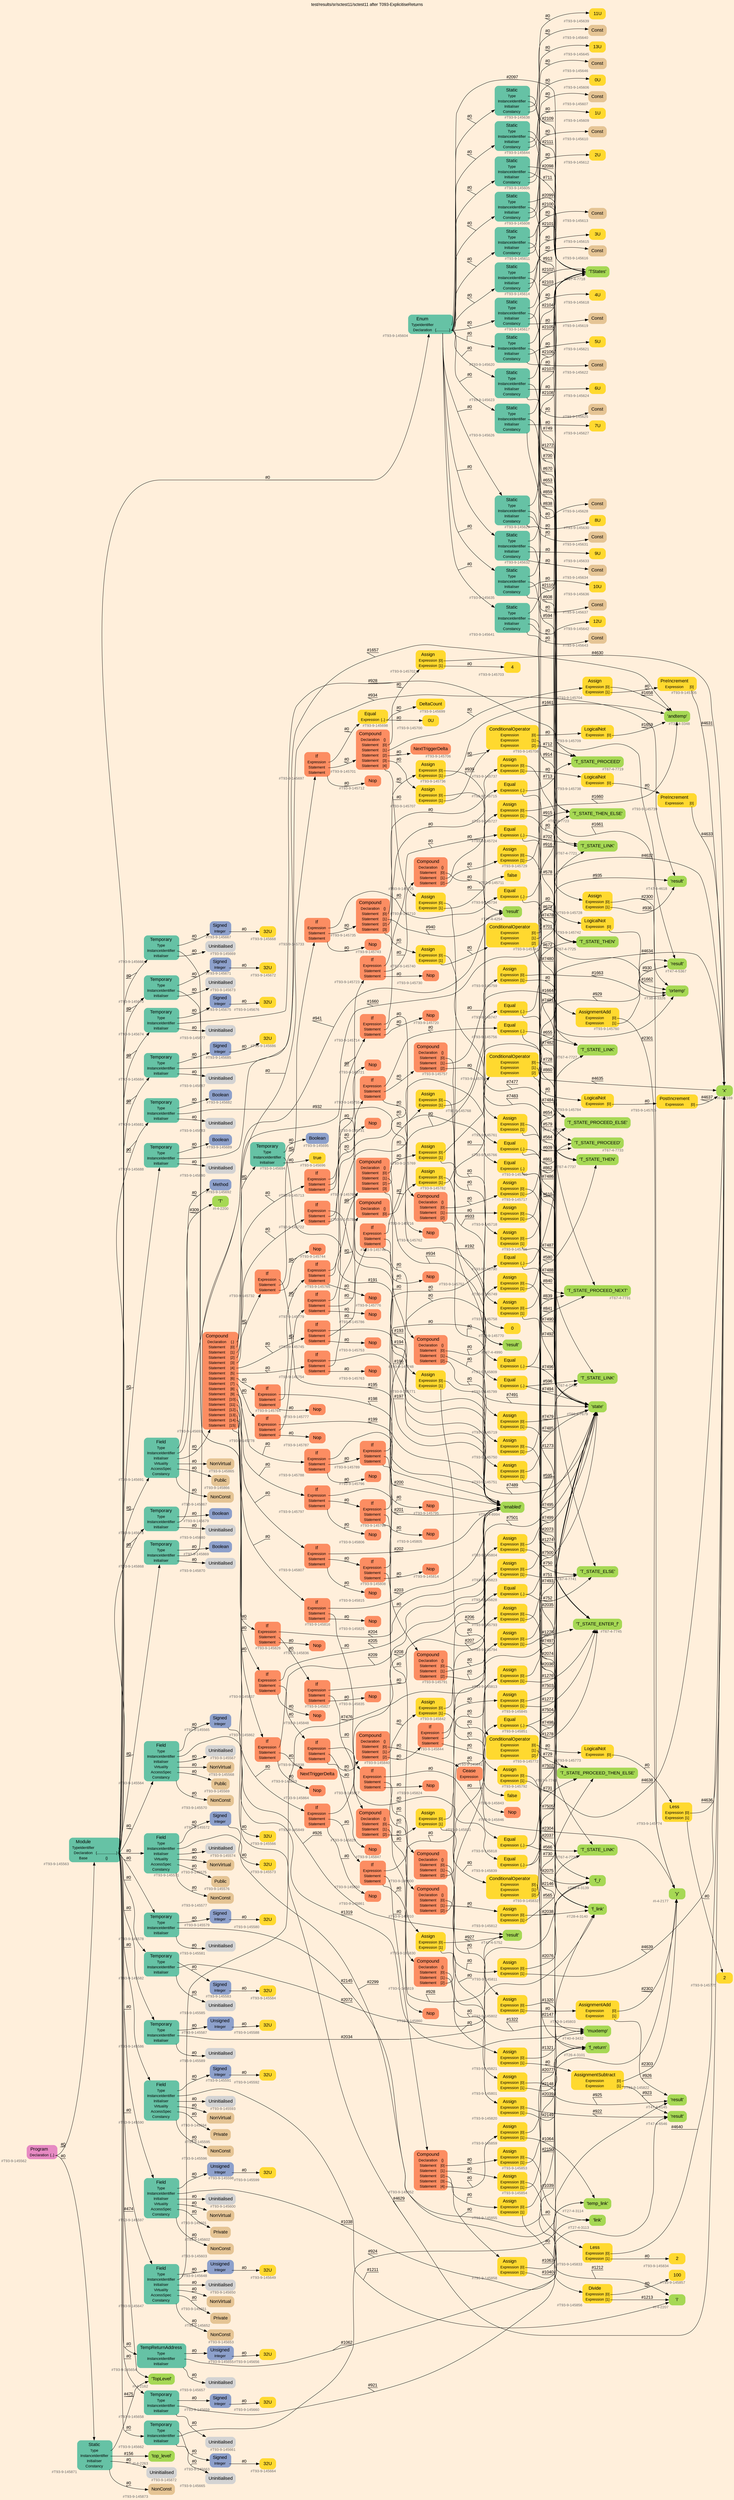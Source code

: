 digraph "test/results/sr/sctest11/sctest11 after T093-ExplicitiseReturns" {
label = "test/results/sr/sctest11/sctest11 after T093-ExplicitiseReturns"
labelloc = t
graph [
    rankdir = "LR"
    ranksep = 0.3
    bgcolor = antiquewhite1
    color = black
    fontcolor = black
    fontname = "Arial"
];
node [
    fontname = "Arial"
];
edge [
    fontname = "Arial"
];

// -------------------- node figure --------------------
// -------- block #T93-9-145562 ----------
"#T93-9-145562" [
    fillcolor = "/set28/4"
    xlabel = "#T93-9-145562"
    fontsize = "12"
    fontcolor = grey40
    shape = "plaintext"
    label = <<TABLE BORDER="0" CELLBORDER="0" CELLSPACING="0">
     <TR><TD><FONT COLOR="black" POINT-SIZE="15">Program</FONT></TD></TR>
     <TR><TD><FONT COLOR="black" POINT-SIZE="12">Declaration</FONT></TD><TD PORT="port0"><FONT COLOR="black" POINT-SIZE="12">{..}</FONT></TD></TR>
    </TABLE>>
    style = "rounded,filled"
];

// -------- block #T93-9-145563 ----------
"#T93-9-145563" [
    fillcolor = "/set28/1"
    xlabel = "#T93-9-145563"
    fontsize = "12"
    fontcolor = grey40
    shape = "plaintext"
    label = <<TABLE BORDER="0" CELLBORDER="0" CELLSPACING="0">
     <TR><TD><FONT COLOR="black" POINT-SIZE="15">Module</FONT></TD></TR>
     <TR><TD><FONT COLOR="black" POINT-SIZE="12">TypeIdentifier</FONT></TD><TD PORT="port0"></TD></TR>
     <TR><TD><FONT COLOR="black" POINT-SIZE="12">Declaration</FONT></TD><TD PORT="port1"><FONT COLOR="black" POINT-SIZE="12">{.....................}</FONT></TD></TR>
     <TR><TD><FONT COLOR="black" POINT-SIZE="12">Base</FONT></TD><TD PORT="port2"><FONT COLOR="black" POINT-SIZE="12">{}</FONT></TD></TR>
    </TABLE>>
    style = "rounded,filled"
];

// -------- block #I-4-2162 ----------
"#I-4-2162" [
    fillcolor = "/set28/5"
    xlabel = "#I-4-2162"
    fontsize = "12"
    fontcolor = grey40
    shape = "plaintext"
    label = <<TABLE BORDER="0" CELLBORDER="0" CELLSPACING="0">
     <TR><TD><FONT COLOR="black" POINT-SIZE="15">'TopLevel'</FONT></TD></TR>
    </TABLE>>
    style = "rounded,filled"
];

// -------- block #T93-9-145564 ----------
"#T93-9-145564" [
    fillcolor = "/set28/1"
    xlabel = "#T93-9-145564"
    fontsize = "12"
    fontcolor = grey40
    shape = "plaintext"
    label = <<TABLE BORDER="0" CELLBORDER="0" CELLSPACING="0">
     <TR><TD><FONT COLOR="black" POINT-SIZE="15">Field</FONT></TD></TR>
     <TR><TD><FONT COLOR="black" POINT-SIZE="12">Type</FONT></TD><TD PORT="port0"></TD></TR>
     <TR><TD><FONT COLOR="black" POINT-SIZE="12">InstanceIdentifier</FONT></TD><TD PORT="port1"></TD></TR>
     <TR><TD><FONT COLOR="black" POINT-SIZE="12">Initialiser</FONT></TD><TD PORT="port2"></TD></TR>
     <TR><TD><FONT COLOR="black" POINT-SIZE="12">Virtuality</FONT></TD><TD PORT="port3"></TD></TR>
     <TR><TD><FONT COLOR="black" POINT-SIZE="12">AccessSpec</FONT></TD><TD PORT="port4"></TD></TR>
     <TR><TD><FONT COLOR="black" POINT-SIZE="12">Constancy</FONT></TD><TD PORT="port5"></TD></TR>
    </TABLE>>
    style = "rounded,filled"
];

// -------- block #T93-9-145565 ----------
"#T93-9-145565" [
    fillcolor = "/set28/3"
    xlabel = "#T93-9-145565"
    fontsize = "12"
    fontcolor = grey40
    shape = "plaintext"
    label = <<TABLE BORDER="0" CELLBORDER="0" CELLSPACING="0">
     <TR><TD><FONT COLOR="black" POINT-SIZE="15">Signed</FONT></TD></TR>
     <TR><TD><FONT COLOR="black" POINT-SIZE="12">Integer</FONT></TD><TD PORT="port0"></TD></TR>
    </TABLE>>
    style = "rounded,filled"
];

// -------- block #T93-9-145566 ----------
"#T93-9-145566" [
    fillcolor = "/set28/6"
    xlabel = "#T93-9-145566"
    fontsize = "12"
    fontcolor = grey40
    shape = "plaintext"
    label = <<TABLE BORDER="0" CELLBORDER="0" CELLSPACING="0">
     <TR><TD><FONT COLOR="black" POINT-SIZE="15">32U</FONT></TD></TR>
    </TABLE>>
    style = "rounded,filled"
];

// -------- block #I-4-2169 ----------
"#I-4-2169" [
    fillcolor = "/set28/5"
    xlabel = "#I-4-2169"
    fontsize = "12"
    fontcolor = grey40
    shape = "plaintext"
    label = <<TABLE BORDER="0" CELLBORDER="0" CELLSPACING="0">
     <TR><TD><FONT COLOR="black" POINT-SIZE="15">'x'</FONT></TD></TR>
    </TABLE>>
    style = "rounded,filled"
];

// -------- block #T93-9-145567 ----------
"#T93-9-145567" [
    xlabel = "#T93-9-145567"
    fontsize = "12"
    fontcolor = grey40
    shape = "plaintext"
    label = <<TABLE BORDER="0" CELLBORDER="0" CELLSPACING="0">
     <TR><TD><FONT COLOR="black" POINT-SIZE="15">Uninitialised</FONT></TD></TR>
    </TABLE>>
    style = "rounded,filled"
];

// -------- block #T93-9-145568 ----------
"#T93-9-145568" [
    fillcolor = "/set28/7"
    xlabel = "#T93-9-145568"
    fontsize = "12"
    fontcolor = grey40
    shape = "plaintext"
    label = <<TABLE BORDER="0" CELLBORDER="0" CELLSPACING="0">
     <TR><TD><FONT COLOR="black" POINT-SIZE="15">NonVirtual</FONT></TD></TR>
    </TABLE>>
    style = "rounded,filled"
];

// -------- block #T93-9-145569 ----------
"#T93-9-145569" [
    fillcolor = "/set28/7"
    xlabel = "#T93-9-145569"
    fontsize = "12"
    fontcolor = grey40
    shape = "plaintext"
    label = <<TABLE BORDER="0" CELLBORDER="0" CELLSPACING="0">
     <TR><TD><FONT COLOR="black" POINT-SIZE="15">Public</FONT></TD></TR>
    </TABLE>>
    style = "rounded,filled"
];

// -------- block #T93-9-145570 ----------
"#T93-9-145570" [
    fillcolor = "/set28/7"
    xlabel = "#T93-9-145570"
    fontsize = "12"
    fontcolor = grey40
    shape = "plaintext"
    label = <<TABLE BORDER="0" CELLBORDER="0" CELLSPACING="0">
     <TR><TD><FONT COLOR="black" POINT-SIZE="15">NonConst</FONT></TD></TR>
    </TABLE>>
    style = "rounded,filled"
];

// -------- block #T93-9-145571 ----------
"#T93-9-145571" [
    fillcolor = "/set28/1"
    xlabel = "#T93-9-145571"
    fontsize = "12"
    fontcolor = grey40
    shape = "plaintext"
    label = <<TABLE BORDER="0" CELLBORDER="0" CELLSPACING="0">
     <TR><TD><FONT COLOR="black" POINT-SIZE="15">Field</FONT></TD></TR>
     <TR><TD><FONT COLOR="black" POINT-SIZE="12">Type</FONT></TD><TD PORT="port0"></TD></TR>
     <TR><TD><FONT COLOR="black" POINT-SIZE="12">InstanceIdentifier</FONT></TD><TD PORT="port1"></TD></TR>
     <TR><TD><FONT COLOR="black" POINT-SIZE="12">Initialiser</FONT></TD><TD PORT="port2"></TD></TR>
     <TR><TD><FONT COLOR="black" POINT-SIZE="12">Virtuality</FONT></TD><TD PORT="port3"></TD></TR>
     <TR><TD><FONT COLOR="black" POINT-SIZE="12">AccessSpec</FONT></TD><TD PORT="port4"></TD></TR>
     <TR><TD><FONT COLOR="black" POINT-SIZE="12">Constancy</FONT></TD><TD PORT="port5"></TD></TR>
    </TABLE>>
    style = "rounded,filled"
];

// -------- block #T93-9-145572 ----------
"#T93-9-145572" [
    fillcolor = "/set28/3"
    xlabel = "#T93-9-145572"
    fontsize = "12"
    fontcolor = grey40
    shape = "plaintext"
    label = <<TABLE BORDER="0" CELLBORDER="0" CELLSPACING="0">
     <TR><TD><FONT COLOR="black" POINT-SIZE="15">Signed</FONT></TD></TR>
     <TR><TD><FONT COLOR="black" POINT-SIZE="12">Integer</FONT></TD><TD PORT="port0"></TD></TR>
    </TABLE>>
    style = "rounded,filled"
];

// -------- block #T93-9-145573 ----------
"#T93-9-145573" [
    fillcolor = "/set28/6"
    xlabel = "#T93-9-145573"
    fontsize = "12"
    fontcolor = grey40
    shape = "plaintext"
    label = <<TABLE BORDER="0" CELLBORDER="0" CELLSPACING="0">
     <TR><TD><FONT COLOR="black" POINT-SIZE="15">32U</FONT></TD></TR>
    </TABLE>>
    style = "rounded,filled"
];

// -------- block #I-4-2177 ----------
"#I-4-2177" [
    fillcolor = "/set28/5"
    xlabel = "#I-4-2177"
    fontsize = "12"
    fontcolor = grey40
    shape = "plaintext"
    label = <<TABLE BORDER="0" CELLBORDER="0" CELLSPACING="0">
     <TR><TD><FONT COLOR="black" POINT-SIZE="15">'y'</FONT></TD></TR>
    </TABLE>>
    style = "rounded,filled"
];

// -------- block #T93-9-145574 ----------
"#T93-9-145574" [
    xlabel = "#T93-9-145574"
    fontsize = "12"
    fontcolor = grey40
    shape = "plaintext"
    label = <<TABLE BORDER="0" CELLBORDER="0" CELLSPACING="0">
     <TR><TD><FONT COLOR="black" POINT-SIZE="15">Uninitialised</FONT></TD></TR>
    </TABLE>>
    style = "rounded,filled"
];

// -------- block #T93-9-145575 ----------
"#T93-9-145575" [
    fillcolor = "/set28/7"
    xlabel = "#T93-9-145575"
    fontsize = "12"
    fontcolor = grey40
    shape = "plaintext"
    label = <<TABLE BORDER="0" CELLBORDER="0" CELLSPACING="0">
     <TR><TD><FONT COLOR="black" POINT-SIZE="15">NonVirtual</FONT></TD></TR>
    </TABLE>>
    style = "rounded,filled"
];

// -------- block #T93-9-145576 ----------
"#T93-9-145576" [
    fillcolor = "/set28/7"
    xlabel = "#T93-9-145576"
    fontsize = "12"
    fontcolor = grey40
    shape = "plaintext"
    label = <<TABLE BORDER="0" CELLBORDER="0" CELLSPACING="0">
     <TR><TD><FONT COLOR="black" POINT-SIZE="15">Public</FONT></TD></TR>
    </TABLE>>
    style = "rounded,filled"
];

// -------- block #T93-9-145577 ----------
"#T93-9-145577" [
    fillcolor = "/set28/7"
    xlabel = "#T93-9-145577"
    fontsize = "12"
    fontcolor = grey40
    shape = "plaintext"
    label = <<TABLE BORDER="0" CELLBORDER="0" CELLSPACING="0">
     <TR><TD><FONT COLOR="black" POINT-SIZE="15">NonConst</FONT></TD></TR>
    </TABLE>>
    style = "rounded,filled"
];

// -------- block #T93-9-145578 ----------
"#T93-9-145578" [
    fillcolor = "/set28/1"
    xlabel = "#T93-9-145578"
    fontsize = "12"
    fontcolor = grey40
    shape = "plaintext"
    label = <<TABLE BORDER="0" CELLBORDER="0" CELLSPACING="0">
     <TR><TD><FONT COLOR="black" POINT-SIZE="15">Temporary</FONT></TD></TR>
     <TR><TD><FONT COLOR="black" POINT-SIZE="12">Type</FONT></TD><TD PORT="port0"></TD></TR>
     <TR><TD><FONT COLOR="black" POINT-SIZE="12">InstanceIdentifier</FONT></TD><TD PORT="port1"></TD></TR>
     <TR><TD><FONT COLOR="black" POINT-SIZE="12">Initialiser</FONT></TD><TD PORT="port2"></TD></TR>
    </TABLE>>
    style = "rounded,filled"
];

// -------- block #T93-9-145579 ----------
"#T93-9-145579" [
    fillcolor = "/set28/3"
    xlabel = "#T93-9-145579"
    fontsize = "12"
    fontcolor = grey40
    shape = "plaintext"
    label = <<TABLE BORDER="0" CELLBORDER="0" CELLSPACING="0">
     <TR><TD><FONT COLOR="black" POINT-SIZE="15">Signed</FONT></TD></TR>
     <TR><TD><FONT COLOR="black" POINT-SIZE="12">Integer</FONT></TD><TD PORT="port0"></TD></TR>
    </TABLE>>
    style = "rounded,filled"
];

// -------- block #T93-9-145580 ----------
"#T93-9-145580" [
    fillcolor = "/set28/6"
    xlabel = "#T93-9-145580"
    fontsize = "12"
    fontcolor = grey40
    shape = "plaintext"
    label = <<TABLE BORDER="0" CELLBORDER="0" CELLSPACING="0">
     <TR><TD><FONT COLOR="black" POINT-SIZE="15">32U</FONT></TD></TR>
    </TABLE>>
    style = "rounded,filled"
];

// -------- block #T26-4-3101 ----------
"#T26-4-3101" [
    fillcolor = "/set28/5"
    xlabel = "#T26-4-3101"
    fontsize = "12"
    fontcolor = grey40
    shape = "plaintext"
    label = <<TABLE BORDER="0" CELLBORDER="0" CELLSPACING="0">
     <TR><TD><FONT COLOR="black" POINT-SIZE="15">'f_return'</FONT></TD></TR>
    </TABLE>>
    style = "rounded,filled"
];

// -------- block #T93-9-145581 ----------
"#T93-9-145581" [
    xlabel = "#T93-9-145581"
    fontsize = "12"
    fontcolor = grey40
    shape = "plaintext"
    label = <<TABLE BORDER="0" CELLBORDER="0" CELLSPACING="0">
     <TR><TD><FONT COLOR="black" POINT-SIZE="15">Uninitialised</FONT></TD></TR>
    </TABLE>>
    style = "rounded,filled"
];

// -------- block #T93-9-145582 ----------
"#T93-9-145582" [
    fillcolor = "/set28/1"
    xlabel = "#T93-9-145582"
    fontsize = "12"
    fontcolor = grey40
    shape = "plaintext"
    label = <<TABLE BORDER="0" CELLBORDER="0" CELLSPACING="0">
     <TR><TD><FONT COLOR="black" POINT-SIZE="15">Temporary</FONT></TD></TR>
     <TR><TD><FONT COLOR="black" POINT-SIZE="12">Type</FONT></TD><TD PORT="port0"></TD></TR>
     <TR><TD><FONT COLOR="black" POINT-SIZE="12">InstanceIdentifier</FONT></TD><TD PORT="port1"></TD></TR>
     <TR><TD><FONT COLOR="black" POINT-SIZE="12">Initialiser</FONT></TD><TD PORT="port2"></TD></TR>
    </TABLE>>
    style = "rounded,filled"
];

// -------- block #T93-9-145583 ----------
"#T93-9-145583" [
    fillcolor = "/set28/3"
    xlabel = "#T93-9-145583"
    fontsize = "12"
    fontcolor = grey40
    shape = "plaintext"
    label = <<TABLE BORDER="0" CELLBORDER="0" CELLSPACING="0">
     <TR><TD><FONT COLOR="black" POINT-SIZE="15">Signed</FONT></TD></TR>
     <TR><TD><FONT COLOR="black" POINT-SIZE="12">Integer</FONT></TD><TD PORT="port0"></TD></TR>
    </TABLE>>
    style = "rounded,filled"
];

// -------- block #T93-9-145584 ----------
"#T93-9-145584" [
    fillcolor = "/set28/6"
    xlabel = "#T93-9-145584"
    fontsize = "12"
    fontcolor = grey40
    shape = "plaintext"
    label = <<TABLE BORDER="0" CELLBORDER="0" CELLSPACING="0">
     <TR><TD><FONT COLOR="black" POINT-SIZE="15">32U</FONT></TD></TR>
    </TABLE>>
    style = "rounded,filled"
];

// -------- block #T28-4-3139 ----------
"#T28-4-3139" [
    fillcolor = "/set28/5"
    xlabel = "#T28-4-3139"
    fontsize = "12"
    fontcolor = grey40
    shape = "plaintext"
    label = <<TABLE BORDER="0" CELLBORDER="0" CELLSPACING="0">
     <TR><TD><FONT COLOR="black" POINT-SIZE="15">'f_i'</FONT></TD></TR>
    </TABLE>>
    style = "rounded,filled"
];

// -------- block #T93-9-145585 ----------
"#T93-9-145585" [
    xlabel = "#T93-9-145585"
    fontsize = "12"
    fontcolor = grey40
    shape = "plaintext"
    label = <<TABLE BORDER="0" CELLBORDER="0" CELLSPACING="0">
     <TR><TD><FONT COLOR="black" POINT-SIZE="15">Uninitialised</FONT></TD></TR>
    </TABLE>>
    style = "rounded,filled"
];

// -------- block #T93-9-145586 ----------
"#T93-9-145586" [
    fillcolor = "/set28/1"
    xlabel = "#T93-9-145586"
    fontsize = "12"
    fontcolor = grey40
    shape = "plaintext"
    label = <<TABLE BORDER="0" CELLBORDER="0" CELLSPACING="0">
     <TR><TD><FONT COLOR="black" POINT-SIZE="15">Temporary</FONT></TD></TR>
     <TR><TD><FONT COLOR="black" POINT-SIZE="12">Type</FONT></TD><TD PORT="port0"></TD></TR>
     <TR><TD><FONT COLOR="black" POINT-SIZE="12">InstanceIdentifier</FONT></TD><TD PORT="port1"></TD></TR>
     <TR><TD><FONT COLOR="black" POINT-SIZE="12">Initialiser</FONT></TD><TD PORT="port2"></TD></TR>
    </TABLE>>
    style = "rounded,filled"
];

// -------- block #T93-9-145587 ----------
"#T93-9-145587" [
    fillcolor = "/set28/3"
    xlabel = "#T93-9-145587"
    fontsize = "12"
    fontcolor = grey40
    shape = "plaintext"
    label = <<TABLE BORDER="0" CELLBORDER="0" CELLSPACING="0">
     <TR><TD><FONT COLOR="black" POINT-SIZE="15">Unsigned</FONT></TD></TR>
     <TR><TD><FONT COLOR="black" POINT-SIZE="12">Integer</FONT></TD><TD PORT="port0"></TD></TR>
    </TABLE>>
    style = "rounded,filled"
];

// -------- block #T93-9-145588 ----------
"#T93-9-145588" [
    fillcolor = "/set28/6"
    xlabel = "#T93-9-145588"
    fontsize = "12"
    fontcolor = grey40
    shape = "plaintext"
    label = <<TABLE BORDER="0" CELLBORDER="0" CELLSPACING="0">
     <TR><TD><FONT COLOR="black" POINT-SIZE="15">32U</FONT></TD></TR>
    </TABLE>>
    style = "rounded,filled"
];

// -------- block #T28-4-3140 ----------
"#T28-4-3140" [
    fillcolor = "/set28/5"
    xlabel = "#T28-4-3140"
    fontsize = "12"
    fontcolor = grey40
    shape = "plaintext"
    label = <<TABLE BORDER="0" CELLBORDER="0" CELLSPACING="0">
     <TR><TD><FONT COLOR="black" POINT-SIZE="15">'f_link'</FONT></TD></TR>
    </TABLE>>
    style = "rounded,filled"
];

// -------- block #T93-9-145589 ----------
"#T93-9-145589" [
    xlabel = "#T93-9-145589"
    fontsize = "12"
    fontcolor = grey40
    shape = "plaintext"
    label = <<TABLE BORDER="0" CELLBORDER="0" CELLSPACING="0">
     <TR><TD><FONT COLOR="black" POINT-SIZE="15">Uninitialised</FONT></TD></TR>
    </TABLE>>
    style = "rounded,filled"
];

// -------- block #T93-9-145590 ----------
"#T93-9-145590" [
    fillcolor = "/set28/1"
    xlabel = "#T93-9-145590"
    fontsize = "12"
    fontcolor = grey40
    shape = "plaintext"
    label = <<TABLE BORDER="0" CELLBORDER="0" CELLSPACING="0">
     <TR><TD><FONT COLOR="black" POINT-SIZE="15">Field</FONT></TD></TR>
     <TR><TD><FONT COLOR="black" POINT-SIZE="12">Type</FONT></TD><TD PORT="port0"></TD></TR>
     <TR><TD><FONT COLOR="black" POINT-SIZE="12">InstanceIdentifier</FONT></TD><TD PORT="port1"></TD></TR>
     <TR><TD><FONT COLOR="black" POINT-SIZE="12">Initialiser</FONT></TD><TD PORT="port2"></TD></TR>
     <TR><TD><FONT COLOR="black" POINT-SIZE="12">Virtuality</FONT></TD><TD PORT="port3"></TD></TR>
     <TR><TD><FONT COLOR="black" POINT-SIZE="12">AccessSpec</FONT></TD><TD PORT="port4"></TD></TR>
     <TR><TD><FONT COLOR="black" POINT-SIZE="12">Constancy</FONT></TD><TD PORT="port5"></TD></TR>
    </TABLE>>
    style = "rounded,filled"
];

// -------- block #T93-9-145591 ----------
"#T93-9-145591" [
    fillcolor = "/set28/3"
    xlabel = "#T93-9-145591"
    fontsize = "12"
    fontcolor = grey40
    shape = "plaintext"
    label = <<TABLE BORDER="0" CELLBORDER="0" CELLSPACING="0">
     <TR><TD><FONT COLOR="black" POINT-SIZE="15">Signed</FONT></TD></TR>
     <TR><TD><FONT COLOR="black" POINT-SIZE="12">Integer</FONT></TD><TD PORT="port0"></TD></TR>
    </TABLE>>
    style = "rounded,filled"
];

// -------- block #T93-9-145592 ----------
"#T93-9-145592" [
    fillcolor = "/set28/6"
    xlabel = "#T93-9-145592"
    fontsize = "12"
    fontcolor = grey40
    shape = "plaintext"
    label = <<TABLE BORDER="0" CELLBORDER="0" CELLSPACING="0">
     <TR><TD><FONT COLOR="black" POINT-SIZE="15">32U</FONT></TD></TR>
    </TABLE>>
    style = "rounded,filled"
];

// -------- block #I-4-2207 ----------
"#I-4-2207" [
    fillcolor = "/set28/5"
    xlabel = "#I-4-2207"
    fontsize = "12"
    fontcolor = grey40
    shape = "plaintext"
    label = <<TABLE BORDER="0" CELLBORDER="0" CELLSPACING="0">
     <TR><TD><FONT COLOR="black" POINT-SIZE="15">'i'</FONT></TD></TR>
    </TABLE>>
    style = "rounded,filled"
];

// -------- block #T93-9-145593 ----------
"#T93-9-145593" [
    xlabel = "#T93-9-145593"
    fontsize = "12"
    fontcolor = grey40
    shape = "plaintext"
    label = <<TABLE BORDER="0" CELLBORDER="0" CELLSPACING="0">
     <TR><TD><FONT COLOR="black" POINT-SIZE="15">Uninitialised</FONT></TD></TR>
    </TABLE>>
    style = "rounded,filled"
];

// -------- block #T93-9-145594 ----------
"#T93-9-145594" [
    fillcolor = "/set28/7"
    xlabel = "#T93-9-145594"
    fontsize = "12"
    fontcolor = grey40
    shape = "plaintext"
    label = <<TABLE BORDER="0" CELLBORDER="0" CELLSPACING="0">
     <TR><TD><FONT COLOR="black" POINT-SIZE="15">NonVirtual</FONT></TD></TR>
    </TABLE>>
    style = "rounded,filled"
];

// -------- block #T93-9-145595 ----------
"#T93-9-145595" [
    fillcolor = "/set28/7"
    xlabel = "#T93-9-145595"
    fontsize = "12"
    fontcolor = grey40
    shape = "plaintext"
    label = <<TABLE BORDER="0" CELLBORDER="0" CELLSPACING="0">
     <TR><TD><FONT COLOR="black" POINT-SIZE="15">Private</FONT></TD></TR>
    </TABLE>>
    style = "rounded,filled"
];

// -------- block #T93-9-145596 ----------
"#T93-9-145596" [
    fillcolor = "/set28/7"
    xlabel = "#T93-9-145596"
    fontsize = "12"
    fontcolor = grey40
    shape = "plaintext"
    label = <<TABLE BORDER="0" CELLBORDER="0" CELLSPACING="0">
     <TR><TD><FONT COLOR="black" POINT-SIZE="15">NonConst</FONT></TD></TR>
    </TABLE>>
    style = "rounded,filled"
];

// -------- block #T93-9-145597 ----------
"#T93-9-145597" [
    fillcolor = "/set28/1"
    xlabel = "#T93-9-145597"
    fontsize = "12"
    fontcolor = grey40
    shape = "plaintext"
    label = <<TABLE BORDER="0" CELLBORDER="0" CELLSPACING="0">
     <TR><TD><FONT COLOR="black" POINT-SIZE="15">Field</FONT></TD></TR>
     <TR><TD><FONT COLOR="black" POINT-SIZE="12">Type</FONT></TD><TD PORT="port0"></TD></TR>
     <TR><TD><FONT COLOR="black" POINT-SIZE="12">InstanceIdentifier</FONT></TD><TD PORT="port1"></TD></TR>
     <TR><TD><FONT COLOR="black" POINT-SIZE="12">Initialiser</FONT></TD><TD PORT="port2"></TD></TR>
     <TR><TD><FONT COLOR="black" POINT-SIZE="12">Virtuality</FONT></TD><TD PORT="port3"></TD></TR>
     <TR><TD><FONT COLOR="black" POINT-SIZE="12">AccessSpec</FONT></TD><TD PORT="port4"></TD></TR>
     <TR><TD><FONT COLOR="black" POINT-SIZE="12">Constancy</FONT></TD><TD PORT="port5"></TD></TR>
    </TABLE>>
    style = "rounded,filled"
];

// -------- block #T93-9-145598 ----------
"#T93-9-145598" [
    fillcolor = "/set28/3"
    xlabel = "#T93-9-145598"
    fontsize = "12"
    fontcolor = grey40
    shape = "plaintext"
    label = <<TABLE BORDER="0" CELLBORDER="0" CELLSPACING="0">
     <TR><TD><FONT COLOR="black" POINT-SIZE="15">Unsigned</FONT></TD></TR>
     <TR><TD><FONT COLOR="black" POINT-SIZE="12">Integer</FONT></TD><TD PORT="port0"></TD></TR>
    </TABLE>>
    style = "rounded,filled"
];

// -------- block #T93-9-145599 ----------
"#T93-9-145599" [
    fillcolor = "/set28/6"
    xlabel = "#T93-9-145599"
    fontsize = "12"
    fontcolor = grey40
    shape = "plaintext"
    label = <<TABLE BORDER="0" CELLBORDER="0" CELLSPACING="0">
     <TR><TD><FONT COLOR="black" POINT-SIZE="15">32U</FONT></TD></TR>
    </TABLE>>
    style = "rounded,filled"
];

// -------- block #T27-4-3113 ----------
"#T27-4-3113" [
    fillcolor = "/set28/5"
    xlabel = "#T27-4-3113"
    fontsize = "12"
    fontcolor = grey40
    shape = "plaintext"
    label = <<TABLE BORDER="0" CELLBORDER="0" CELLSPACING="0">
     <TR><TD><FONT COLOR="black" POINT-SIZE="15">'link'</FONT></TD></TR>
    </TABLE>>
    style = "rounded,filled"
];

// -------- block #T93-9-145600 ----------
"#T93-9-145600" [
    xlabel = "#T93-9-145600"
    fontsize = "12"
    fontcolor = grey40
    shape = "plaintext"
    label = <<TABLE BORDER="0" CELLBORDER="0" CELLSPACING="0">
     <TR><TD><FONT COLOR="black" POINT-SIZE="15">Uninitialised</FONT></TD></TR>
    </TABLE>>
    style = "rounded,filled"
];

// -------- block #T93-9-145601 ----------
"#T93-9-145601" [
    fillcolor = "/set28/7"
    xlabel = "#T93-9-145601"
    fontsize = "12"
    fontcolor = grey40
    shape = "plaintext"
    label = <<TABLE BORDER="0" CELLBORDER="0" CELLSPACING="0">
     <TR><TD><FONT COLOR="black" POINT-SIZE="15">NonVirtual</FONT></TD></TR>
    </TABLE>>
    style = "rounded,filled"
];

// -------- block #T93-9-145602 ----------
"#T93-9-145602" [
    fillcolor = "/set28/7"
    xlabel = "#T93-9-145602"
    fontsize = "12"
    fontcolor = grey40
    shape = "plaintext"
    label = <<TABLE BORDER="0" CELLBORDER="0" CELLSPACING="0">
     <TR><TD><FONT COLOR="black" POINT-SIZE="15">Private</FONT></TD></TR>
    </TABLE>>
    style = "rounded,filled"
];

// -------- block #T93-9-145603 ----------
"#T93-9-145603" [
    fillcolor = "/set28/7"
    xlabel = "#T93-9-145603"
    fontsize = "12"
    fontcolor = grey40
    shape = "plaintext"
    label = <<TABLE BORDER="0" CELLBORDER="0" CELLSPACING="0">
     <TR><TD><FONT COLOR="black" POINT-SIZE="15">NonConst</FONT></TD></TR>
    </TABLE>>
    style = "rounded,filled"
];

// -------- block #T93-9-145604 ----------
"#T93-9-145604" [
    fillcolor = "/set28/1"
    xlabel = "#T93-9-145604"
    fontsize = "12"
    fontcolor = grey40
    shape = "plaintext"
    label = <<TABLE BORDER="0" CELLBORDER="0" CELLSPACING="0">
     <TR><TD><FONT COLOR="black" POINT-SIZE="15">Enum</FONT></TD></TR>
     <TR><TD><FONT COLOR="black" POINT-SIZE="12">TypeIdentifier</FONT></TD><TD PORT="port0"></TD></TR>
     <TR><TD><FONT COLOR="black" POINT-SIZE="12">Declaration</FONT></TD><TD PORT="port1"><FONT COLOR="black" POINT-SIZE="12">{..............}</FONT></TD></TR>
    </TABLE>>
    style = "rounded,filled"
];

// -------- block #T67-4-7718 ----------
"#T67-4-7718" [
    fillcolor = "/set28/5"
    xlabel = "#T67-4-7718"
    fontsize = "12"
    fontcolor = grey40
    shape = "plaintext"
    label = <<TABLE BORDER="0" CELLBORDER="0" CELLSPACING="0">
     <TR><TD><FONT COLOR="black" POINT-SIZE="15">'TStates'</FONT></TD></TR>
    </TABLE>>
    style = "rounded,filled"
];

// -------- block #T93-9-145605 ----------
"#T93-9-145605" [
    fillcolor = "/set28/1"
    xlabel = "#T93-9-145605"
    fontsize = "12"
    fontcolor = grey40
    shape = "plaintext"
    label = <<TABLE BORDER="0" CELLBORDER="0" CELLSPACING="0">
     <TR><TD><FONT COLOR="black" POINT-SIZE="15">Static</FONT></TD></TR>
     <TR><TD><FONT COLOR="black" POINT-SIZE="12">Type</FONT></TD><TD PORT="port0"></TD></TR>
     <TR><TD><FONT COLOR="black" POINT-SIZE="12">InstanceIdentifier</FONT></TD><TD PORT="port1"></TD></TR>
     <TR><TD><FONT COLOR="black" POINT-SIZE="12">Initialiser</FONT></TD><TD PORT="port2"></TD></TR>
     <TR><TD><FONT COLOR="black" POINT-SIZE="12">Constancy</FONT></TD><TD PORT="port3"></TD></TR>
    </TABLE>>
    style = "rounded,filled"
];

// -------- block #T67-4-7719 ----------
"#T67-4-7719" [
    fillcolor = "/set28/5"
    xlabel = "#T67-4-7719"
    fontsize = "12"
    fontcolor = grey40
    shape = "plaintext"
    label = <<TABLE BORDER="0" CELLBORDER="0" CELLSPACING="0">
     <TR><TD><FONT COLOR="black" POINT-SIZE="15">'T_STATE_PROCEED'</FONT></TD></TR>
    </TABLE>>
    style = "rounded,filled"
];

// -------- block #T93-9-145606 ----------
"#T93-9-145606" [
    fillcolor = "/set28/6"
    xlabel = "#T93-9-145606"
    fontsize = "12"
    fontcolor = grey40
    shape = "plaintext"
    label = <<TABLE BORDER="0" CELLBORDER="0" CELLSPACING="0">
     <TR><TD><FONT COLOR="black" POINT-SIZE="15">0U</FONT></TD></TR>
    </TABLE>>
    style = "rounded,filled"
];

// -------- block #T93-9-145607 ----------
"#T93-9-145607" [
    fillcolor = "/set28/7"
    xlabel = "#T93-9-145607"
    fontsize = "12"
    fontcolor = grey40
    shape = "plaintext"
    label = <<TABLE BORDER="0" CELLBORDER="0" CELLSPACING="0">
     <TR><TD><FONT COLOR="black" POINT-SIZE="15">Const</FONT></TD></TR>
    </TABLE>>
    style = "rounded,filled"
];

// -------- block #T93-9-145608 ----------
"#T93-9-145608" [
    fillcolor = "/set28/1"
    xlabel = "#T93-9-145608"
    fontsize = "12"
    fontcolor = grey40
    shape = "plaintext"
    label = <<TABLE BORDER="0" CELLBORDER="0" CELLSPACING="0">
     <TR><TD><FONT COLOR="black" POINT-SIZE="15">Static</FONT></TD></TR>
     <TR><TD><FONT COLOR="black" POINT-SIZE="12">Type</FONT></TD><TD PORT="port0"></TD></TR>
     <TR><TD><FONT COLOR="black" POINT-SIZE="12">InstanceIdentifier</FONT></TD><TD PORT="port1"></TD></TR>
     <TR><TD><FONT COLOR="black" POINT-SIZE="12">Initialiser</FONT></TD><TD PORT="port2"></TD></TR>
     <TR><TD><FONT COLOR="black" POINT-SIZE="12">Constancy</FONT></TD><TD PORT="port3"></TD></TR>
    </TABLE>>
    style = "rounded,filled"
];

// -------- block #T67-4-7721 ----------
"#T67-4-7721" [
    fillcolor = "/set28/5"
    xlabel = "#T67-4-7721"
    fontsize = "12"
    fontcolor = grey40
    shape = "plaintext"
    label = <<TABLE BORDER="0" CELLBORDER="0" CELLSPACING="0">
     <TR><TD><FONT COLOR="black" POINT-SIZE="15">'T_STATE_LINK'</FONT></TD></TR>
    </TABLE>>
    style = "rounded,filled"
];

// -------- block #T93-9-145609 ----------
"#T93-9-145609" [
    fillcolor = "/set28/6"
    xlabel = "#T93-9-145609"
    fontsize = "12"
    fontcolor = grey40
    shape = "plaintext"
    label = <<TABLE BORDER="0" CELLBORDER="0" CELLSPACING="0">
     <TR><TD><FONT COLOR="black" POINT-SIZE="15">1U</FONT></TD></TR>
    </TABLE>>
    style = "rounded,filled"
];

// -------- block #T93-9-145610 ----------
"#T93-9-145610" [
    fillcolor = "/set28/7"
    xlabel = "#T93-9-145610"
    fontsize = "12"
    fontcolor = grey40
    shape = "plaintext"
    label = <<TABLE BORDER="0" CELLBORDER="0" CELLSPACING="0">
     <TR><TD><FONT COLOR="black" POINT-SIZE="15">Const</FONT></TD></TR>
    </TABLE>>
    style = "rounded,filled"
];

// -------- block #T93-9-145611 ----------
"#T93-9-145611" [
    fillcolor = "/set28/1"
    xlabel = "#T93-9-145611"
    fontsize = "12"
    fontcolor = grey40
    shape = "plaintext"
    label = <<TABLE BORDER="0" CELLBORDER="0" CELLSPACING="0">
     <TR><TD><FONT COLOR="black" POINT-SIZE="15">Static</FONT></TD></TR>
     <TR><TD><FONT COLOR="black" POINT-SIZE="12">Type</FONT></TD><TD PORT="port0"></TD></TR>
     <TR><TD><FONT COLOR="black" POINT-SIZE="12">InstanceIdentifier</FONT></TD><TD PORT="port1"></TD></TR>
     <TR><TD><FONT COLOR="black" POINT-SIZE="12">Initialiser</FONT></TD><TD PORT="port2"></TD></TR>
     <TR><TD><FONT COLOR="black" POINT-SIZE="12">Constancy</FONT></TD><TD PORT="port3"></TD></TR>
    </TABLE>>
    style = "rounded,filled"
];

// -------- block #T67-4-7723 ----------
"#T67-4-7723" [
    fillcolor = "/set28/5"
    xlabel = "#T67-4-7723"
    fontsize = "12"
    fontcolor = grey40
    shape = "plaintext"
    label = <<TABLE BORDER="0" CELLBORDER="0" CELLSPACING="0">
     <TR><TD><FONT COLOR="black" POINT-SIZE="15">'T_STATE_THEN_ELSE'</FONT></TD></TR>
    </TABLE>>
    style = "rounded,filled"
];

// -------- block #T93-9-145612 ----------
"#T93-9-145612" [
    fillcolor = "/set28/6"
    xlabel = "#T93-9-145612"
    fontsize = "12"
    fontcolor = grey40
    shape = "plaintext"
    label = <<TABLE BORDER="0" CELLBORDER="0" CELLSPACING="0">
     <TR><TD><FONT COLOR="black" POINT-SIZE="15">2U</FONT></TD></TR>
    </TABLE>>
    style = "rounded,filled"
];

// -------- block #T93-9-145613 ----------
"#T93-9-145613" [
    fillcolor = "/set28/7"
    xlabel = "#T93-9-145613"
    fontsize = "12"
    fontcolor = grey40
    shape = "plaintext"
    label = <<TABLE BORDER="0" CELLBORDER="0" CELLSPACING="0">
     <TR><TD><FONT COLOR="black" POINT-SIZE="15">Const</FONT></TD></TR>
    </TABLE>>
    style = "rounded,filled"
];

// -------- block #T93-9-145614 ----------
"#T93-9-145614" [
    fillcolor = "/set28/1"
    xlabel = "#T93-9-145614"
    fontsize = "12"
    fontcolor = grey40
    shape = "plaintext"
    label = <<TABLE BORDER="0" CELLBORDER="0" CELLSPACING="0">
     <TR><TD><FONT COLOR="black" POINT-SIZE="15">Static</FONT></TD></TR>
     <TR><TD><FONT COLOR="black" POINT-SIZE="12">Type</FONT></TD><TD PORT="port0"></TD></TR>
     <TR><TD><FONT COLOR="black" POINT-SIZE="12">InstanceIdentifier</FONT></TD><TD PORT="port1"></TD></TR>
     <TR><TD><FONT COLOR="black" POINT-SIZE="12">Initialiser</FONT></TD><TD PORT="port2"></TD></TR>
     <TR><TD><FONT COLOR="black" POINT-SIZE="12">Constancy</FONT></TD><TD PORT="port3"></TD></TR>
    </TABLE>>
    style = "rounded,filled"
];

// -------- block #T67-4-7725 ----------
"#T67-4-7725" [
    fillcolor = "/set28/5"
    xlabel = "#T67-4-7725"
    fontsize = "12"
    fontcolor = grey40
    shape = "plaintext"
    label = <<TABLE BORDER="0" CELLBORDER="0" CELLSPACING="0">
     <TR><TD><FONT COLOR="black" POINT-SIZE="15">'T_STATE_THEN'</FONT></TD></TR>
    </TABLE>>
    style = "rounded,filled"
];

// -------- block #T93-9-145615 ----------
"#T93-9-145615" [
    fillcolor = "/set28/6"
    xlabel = "#T93-9-145615"
    fontsize = "12"
    fontcolor = grey40
    shape = "plaintext"
    label = <<TABLE BORDER="0" CELLBORDER="0" CELLSPACING="0">
     <TR><TD><FONT COLOR="black" POINT-SIZE="15">3U</FONT></TD></TR>
    </TABLE>>
    style = "rounded,filled"
];

// -------- block #T93-9-145616 ----------
"#T93-9-145616" [
    fillcolor = "/set28/7"
    xlabel = "#T93-9-145616"
    fontsize = "12"
    fontcolor = grey40
    shape = "plaintext"
    label = <<TABLE BORDER="0" CELLBORDER="0" CELLSPACING="0">
     <TR><TD><FONT COLOR="black" POINT-SIZE="15">Const</FONT></TD></TR>
    </TABLE>>
    style = "rounded,filled"
];

// -------- block #T93-9-145617 ----------
"#T93-9-145617" [
    fillcolor = "/set28/1"
    xlabel = "#T93-9-145617"
    fontsize = "12"
    fontcolor = grey40
    shape = "plaintext"
    label = <<TABLE BORDER="0" CELLBORDER="0" CELLSPACING="0">
     <TR><TD><FONT COLOR="black" POINT-SIZE="15">Static</FONT></TD></TR>
     <TR><TD><FONT COLOR="black" POINT-SIZE="12">Type</FONT></TD><TD PORT="port0"></TD></TR>
     <TR><TD><FONT COLOR="black" POINT-SIZE="12">InstanceIdentifier</FONT></TD><TD PORT="port1"></TD></TR>
     <TR><TD><FONT COLOR="black" POINT-SIZE="12">Initialiser</FONT></TD><TD PORT="port2"></TD></TR>
     <TR><TD><FONT COLOR="black" POINT-SIZE="12">Constancy</FONT></TD><TD PORT="port3"></TD></TR>
    </TABLE>>
    style = "rounded,filled"
];

// -------- block #T67-4-7727 ----------
"#T67-4-7727" [
    fillcolor = "/set28/5"
    xlabel = "#T67-4-7727"
    fontsize = "12"
    fontcolor = grey40
    shape = "plaintext"
    label = <<TABLE BORDER="0" CELLBORDER="0" CELLSPACING="0">
     <TR><TD><FONT COLOR="black" POINT-SIZE="15">'T_STATE_LINK'</FONT></TD></TR>
    </TABLE>>
    style = "rounded,filled"
];

// -------- block #T93-9-145618 ----------
"#T93-9-145618" [
    fillcolor = "/set28/6"
    xlabel = "#T93-9-145618"
    fontsize = "12"
    fontcolor = grey40
    shape = "plaintext"
    label = <<TABLE BORDER="0" CELLBORDER="0" CELLSPACING="0">
     <TR><TD><FONT COLOR="black" POINT-SIZE="15">4U</FONT></TD></TR>
    </TABLE>>
    style = "rounded,filled"
];

// -------- block #T93-9-145619 ----------
"#T93-9-145619" [
    fillcolor = "/set28/7"
    xlabel = "#T93-9-145619"
    fontsize = "12"
    fontcolor = grey40
    shape = "plaintext"
    label = <<TABLE BORDER="0" CELLBORDER="0" CELLSPACING="0">
     <TR><TD><FONT COLOR="black" POINT-SIZE="15">Const</FONT></TD></TR>
    </TABLE>>
    style = "rounded,filled"
];

// -------- block #T93-9-145620 ----------
"#T93-9-145620" [
    fillcolor = "/set28/1"
    xlabel = "#T93-9-145620"
    fontsize = "12"
    fontcolor = grey40
    shape = "plaintext"
    label = <<TABLE BORDER="0" CELLBORDER="0" CELLSPACING="0">
     <TR><TD><FONT COLOR="black" POINT-SIZE="15">Static</FONT></TD></TR>
     <TR><TD><FONT COLOR="black" POINT-SIZE="12">Type</FONT></TD><TD PORT="port0"></TD></TR>
     <TR><TD><FONT COLOR="black" POINT-SIZE="12">InstanceIdentifier</FONT></TD><TD PORT="port1"></TD></TR>
     <TR><TD><FONT COLOR="black" POINT-SIZE="12">Initialiser</FONT></TD><TD PORT="port2"></TD></TR>
     <TR><TD><FONT COLOR="black" POINT-SIZE="12">Constancy</FONT></TD><TD PORT="port3"></TD></TR>
    </TABLE>>
    style = "rounded,filled"
];

// -------- block #T67-4-7729 ----------
"#T67-4-7729" [
    fillcolor = "/set28/5"
    xlabel = "#T67-4-7729"
    fontsize = "12"
    fontcolor = grey40
    shape = "plaintext"
    label = <<TABLE BORDER="0" CELLBORDER="0" CELLSPACING="0">
     <TR><TD><FONT COLOR="black" POINT-SIZE="15">'T_STATE_PROCEED_ELSE'</FONT></TD></TR>
    </TABLE>>
    style = "rounded,filled"
];

// -------- block #T93-9-145621 ----------
"#T93-9-145621" [
    fillcolor = "/set28/6"
    xlabel = "#T93-9-145621"
    fontsize = "12"
    fontcolor = grey40
    shape = "plaintext"
    label = <<TABLE BORDER="0" CELLBORDER="0" CELLSPACING="0">
     <TR><TD><FONT COLOR="black" POINT-SIZE="15">5U</FONT></TD></TR>
    </TABLE>>
    style = "rounded,filled"
];

// -------- block #T93-9-145622 ----------
"#T93-9-145622" [
    fillcolor = "/set28/7"
    xlabel = "#T93-9-145622"
    fontsize = "12"
    fontcolor = grey40
    shape = "plaintext"
    label = <<TABLE BORDER="0" CELLBORDER="0" CELLSPACING="0">
     <TR><TD><FONT COLOR="black" POINT-SIZE="15">Const</FONT></TD></TR>
    </TABLE>>
    style = "rounded,filled"
];

// -------- block #T93-9-145623 ----------
"#T93-9-145623" [
    fillcolor = "/set28/1"
    xlabel = "#T93-9-145623"
    fontsize = "12"
    fontcolor = grey40
    shape = "plaintext"
    label = <<TABLE BORDER="0" CELLBORDER="0" CELLSPACING="0">
     <TR><TD><FONT COLOR="black" POINT-SIZE="15">Static</FONT></TD></TR>
     <TR><TD><FONT COLOR="black" POINT-SIZE="12">Type</FONT></TD><TD PORT="port0"></TD></TR>
     <TR><TD><FONT COLOR="black" POINT-SIZE="12">InstanceIdentifier</FONT></TD><TD PORT="port1"></TD></TR>
     <TR><TD><FONT COLOR="black" POINT-SIZE="12">Initialiser</FONT></TD><TD PORT="port2"></TD></TR>
     <TR><TD><FONT COLOR="black" POINT-SIZE="12">Constancy</FONT></TD><TD PORT="port3"></TD></TR>
    </TABLE>>
    style = "rounded,filled"
];

// -------- block #T67-4-7731 ----------
"#T67-4-7731" [
    fillcolor = "/set28/5"
    xlabel = "#T67-4-7731"
    fontsize = "12"
    fontcolor = grey40
    shape = "plaintext"
    label = <<TABLE BORDER="0" CELLBORDER="0" CELLSPACING="0">
     <TR><TD><FONT COLOR="black" POINT-SIZE="15">'T_STATE_PROCEED_NEXT'</FONT></TD></TR>
    </TABLE>>
    style = "rounded,filled"
];

// -------- block #T93-9-145624 ----------
"#T93-9-145624" [
    fillcolor = "/set28/6"
    xlabel = "#T93-9-145624"
    fontsize = "12"
    fontcolor = grey40
    shape = "plaintext"
    label = <<TABLE BORDER="0" CELLBORDER="0" CELLSPACING="0">
     <TR><TD><FONT COLOR="black" POINT-SIZE="15">6U</FONT></TD></TR>
    </TABLE>>
    style = "rounded,filled"
];

// -------- block #T93-9-145625 ----------
"#T93-9-145625" [
    fillcolor = "/set28/7"
    xlabel = "#T93-9-145625"
    fontsize = "12"
    fontcolor = grey40
    shape = "plaintext"
    label = <<TABLE BORDER="0" CELLBORDER="0" CELLSPACING="0">
     <TR><TD><FONT COLOR="black" POINT-SIZE="15">Const</FONT></TD></TR>
    </TABLE>>
    style = "rounded,filled"
];

// -------- block #T93-9-145626 ----------
"#T93-9-145626" [
    fillcolor = "/set28/1"
    xlabel = "#T93-9-145626"
    fontsize = "12"
    fontcolor = grey40
    shape = "plaintext"
    label = <<TABLE BORDER="0" CELLBORDER="0" CELLSPACING="0">
     <TR><TD><FONT COLOR="black" POINT-SIZE="15">Static</FONT></TD></TR>
     <TR><TD><FONT COLOR="black" POINT-SIZE="12">Type</FONT></TD><TD PORT="port0"></TD></TR>
     <TR><TD><FONT COLOR="black" POINT-SIZE="12">InstanceIdentifier</FONT></TD><TD PORT="port1"></TD></TR>
     <TR><TD><FONT COLOR="black" POINT-SIZE="12">Initialiser</FONT></TD><TD PORT="port2"></TD></TR>
     <TR><TD><FONT COLOR="black" POINT-SIZE="12">Constancy</FONT></TD><TD PORT="port3"></TD></TR>
    </TABLE>>
    style = "rounded,filled"
];

// -------- block #T67-4-7733 ----------
"#T67-4-7733" [
    fillcolor = "/set28/5"
    xlabel = "#T67-4-7733"
    fontsize = "12"
    fontcolor = grey40
    shape = "plaintext"
    label = <<TABLE BORDER="0" CELLBORDER="0" CELLSPACING="0">
     <TR><TD><FONT COLOR="black" POINT-SIZE="15">'T_STATE_PROCEED'</FONT></TD></TR>
    </TABLE>>
    style = "rounded,filled"
];

// -------- block #T93-9-145627 ----------
"#T93-9-145627" [
    fillcolor = "/set28/6"
    xlabel = "#T93-9-145627"
    fontsize = "12"
    fontcolor = grey40
    shape = "plaintext"
    label = <<TABLE BORDER="0" CELLBORDER="0" CELLSPACING="0">
     <TR><TD><FONT COLOR="black" POINT-SIZE="15">7U</FONT></TD></TR>
    </TABLE>>
    style = "rounded,filled"
];

// -------- block #T93-9-145628 ----------
"#T93-9-145628" [
    fillcolor = "/set28/7"
    xlabel = "#T93-9-145628"
    fontsize = "12"
    fontcolor = grey40
    shape = "plaintext"
    label = <<TABLE BORDER="0" CELLBORDER="0" CELLSPACING="0">
     <TR><TD><FONT COLOR="black" POINT-SIZE="15">Const</FONT></TD></TR>
    </TABLE>>
    style = "rounded,filled"
];

// -------- block #T93-9-145629 ----------
"#T93-9-145629" [
    fillcolor = "/set28/1"
    xlabel = "#T93-9-145629"
    fontsize = "12"
    fontcolor = grey40
    shape = "plaintext"
    label = <<TABLE BORDER="0" CELLBORDER="0" CELLSPACING="0">
     <TR><TD><FONT COLOR="black" POINT-SIZE="15">Static</FONT></TD></TR>
     <TR><TD><FONT COLOR="black" POINT-SIZE="12">Type</FONT></TD><TD PORT="port0"></TD></TR>
     <TR><TD><FONT COLOR="black" POINT-SIZE="12">InstanceIdentifier</FONT></TD><TD PORT="port1"></TD></TR>
     <TR><TD><FONT COLOR="black" POINT-SIZE="12">Initialiser</FONT></TD><TD PORT="port2"></TD></TR>
     <TR><TD><FONT COLOR="black" POINT-SIZE="12">Constancy</FONT></TD><TD PORT="port3"></TD></TR>
    </TABLE>>
    style = "rounded,filled"
];

// -------- block #T67-4-7735 ----------
"#T67-4-7735" [
    fillcolor = "/set28/5"
    xlabel = "#T67-4-7735"
    fontsize = "12"
    fontcolor = grey40
    shape = "plaintext"
    label = <<TABLE BORDER="0" CELLBORDER="0" CELLSPACING="0">
     <TR><TD><FONT COLOR="black" POINT-SIZE="15">'T_STATE_LINK'</FONT></TD></TR>
    </TABLE>>
    style = "rounded,filled"
];

// -------- block #T93-9-145630 ----------
"#T93-9-145630" [
    fillcolor = "/set28/6"
    xlabel = "#T93-9-145630"
    fontsize = "12"
    fontcolor = grey40
    shape = "plaintext"
    label = <<TABLE BORDER="0" CELLBORDER="0" CELLSPACING="0">
     <TR><TD><FONT COLOR="black" POINT-SIZE="15">8U</FONT></TD></TR>
    </TABLE>>
    style = "rounded,filled"
];

// -------- block #T93-9-145631 ----------
"#T93-9-145631" [
    fillcolor = "/set28/7"
    xlabel = "#T93-9-145631"
    fontsize = "12"
    fontcolor = grey40
    shape = "plaintext"
    label = <<TABLE BORDER="0" CELLBORDER="0" CELLSPACING="0">
     <TR><TD><FONT COLOR="black" POINT-SIZE="15">Const</FONT></TD></TR>
    </TABLE>>
    style = "rounded,filled"
];

// -------- block #T93-9-145632 ----------
"#T93-9-145632" [
    fillcolor = "/set28/1"
    xlabel = "#T93-9-145632"
    fontsize = "12"
    fontcolor = grey40
    shape = "plaintext"
    label = <<TABLE BORDER="0" CELLBORDER="0" CELLSPACING="0">
     <TR><TD><FONT COLOR="black" POINT-SIZE="15">Static</FONT></TD></TR>
     <TR><TD><FONT COLOR="black" POINT-SIZE="12">Type</FONT></TD><TD PORT="port0"></TD></TR>
     <TR><TD><FONT COLOR="black" POINT-SIZE="12">InstanceIdentifier</FONT></TD><TD PORT="port1"></TD></TR>
     <TR><TD><FONT COLOR="black" POINT-SIZE="12">Initialiser</FONT></TD><TD PORT="port2"></TD></TR>
     <TR><TD><FONT COLOR="black" POINT-SIZE="12">Constancy</FONT></TD><TD PORT="port3"></TD></TR>
    </TABLE>>
    style = "rounded,filled"
];

// -------- block #T67-4-7737 ----------
"#T67-4-7737" [
    fillcolor = "/set28/5"
    xlabel = "#T67-4-7737"
    fontsize = "12"
    fontcolor = grey40
    shape = "plaintext"
    label = <<TABLE BORDER="0" CELLBORDER="0" CELLSPACING="0">
     <TR><TD><FONT COLOR="black" POINT-SIZE="15">'T_STATE_THEN'</FONT></TD></TR>
    </TABLE>>
    style = "rounded,filled"
];

// -------- block #T93-9-145633 ----------
"#T93-9-145633" [
    fillcolor = "/set28/6"
    xlabel = "#T93-9-145633"
    fontsize = "12"
    fontcolor = grey40
    shape = "plaintext"
    label = <<TABLE BORDER="0" CELLBORDER="0" CELLSPACING="0">
     <TR><TD><FONT COLOR="black" POINT-SIZE="15">9U</FONT></TD></TR>
    </TABLE>>
    style = "rounded,filled"
];

// -------- block #T93-9-145634 ----------
"#T93-9-145634" [
    fillcolor = "/set28/7"
    xlabel = "#T93-9-145634"
    fontsize = "12"
    fontcolor = grey40
    shape = "plaintext"
    label = <<TABLE BORDER="0" CELLBORDER="0" CELLSPACING="0">
     <TR><TD><FONT COLOR="black" POINT-SIZE="15">Const</FONT></TD></TR>
    </TABLE>>
    style = "rounded,filled"
];

// -------- block #T93-9-145635 ----------
"#T93-9-145635" [
    fillcolor = "/set28/1"
    xlabel = "#T93-9-145635"
    fontsize = "12"
    fontcolor = grey40
    shape = "plaintext"
    label = <<TABLE BORDER="0" CELLBORDER="0" CELLSPACING="0">
     <TR><TD><FONT COLOR="black" POINT-SIZE="15">Static</FONT></TD></TR>
     <TR><TD><FONT COLOR="black" POINT-SIZE="12">Type</FONT></TD><TD PORT="port0"></TD></TR>
     <TR><TD><FONT COLOR="black" POINT-SIZE="12">InstanceIdentifier</FONT></TD><TD PORT="port1"></TD></TR>
     <TR><TD><FONT COLOR="black" POINT-SIZE="12">Initialiser</FONT></TD><TD PORT="port2"></TD></TR>
     <TR><TD><FONT COLOR="black" POINT-SIZE="12">Constancy</FONT></TD><TD PORT="port3"></TD></TR>
    </TABLE>>
    style = "rounded,filled"
];

// -------- block #T67-4-7739 ----------
"#T67-4-7739" [
    fillcolor = "/set28/5"
    xlabel = "#T67-4-7739"
    fontsize = "12"
    fontcolor = grey40
    shape = "plaintext"
    label = <<TABLE BORDER="0" CELLBORDER="0" CELLSPACING="0">
     <TR><TD><FONT COLOR="black" POINT-SIZE="15">'T_STATE_LINK'</FONT></TD></TR>
    </TABLE>>
    style = "rounded,filled"
];

// -------- block #T93-9-145636 ----------
"#T93-9-145636" [
    fillcolor = "/set28/6"
    xlabel = "#T93-9-145636"
    fontsize = "12"
    fontcolor = grey40
    shape = "plaintext"
    label = <<TABLE BORDER="0" CELLBORDER="0" CELLSPACING="0">
     <TR><TD><FONT COLOR="black" POINT-SIZE="15">10U</FONT></TD></TR>
    </TABLE>>
    style = "rounded,filled"
];

// -------- block #T93-9-145637 ----------
"#T93-9-145637" [
    fillcolor = "/set28/7"
    xlabel = "#T93-9-145637"
    fontsize = "12"
    fontcolor = grey40
    shape = "plaintext"
    label = <<TABLE BORDER="0" CELLBORDER="0" CELLSPACING="0">
     <TR><TD><FONT COLOR="black" POINT-SIZE="15">Const</FONT></TD></TR>
    </TABLE>>
    style = "rounded,filled"
];

// -------- block #T93-9-145638 ----------
"#T93-9-145638" [
    fillcolor = "/set28/1"
    xlabel = "#T93-9-145638"
    fontsize = "12"
    fontcolor = grey40
    shape = "plaintext"
    label = <<TABLE BORDER="0" CELLBORDER="0" CELLSPACING="0">
     <TR><TD><FONT COLOR="black" POINT-SIZE="15">Static</FONT></TD></TR>
     <TR><TD><FONT COLOR="black" POINT-SIZE="12">Type</FONT></TD><TD PORT="port0"></TD></TR>
     <TR><TD><FONT COLOR="black" POINT-SIZE="12">InstanceIdentifier</FONT></TD><TD PORT="port1"></TD></TR>
     <TR><TD><FONT COLOR="black" POINT-SIZE="12">Initialiser</FONT></TD><TD PORT="port2"></TD></TR>
     <TR><TD><FONT COLOR="black" POINT-SIZE="12">Constancy</FONT></TD><TD PORT="port3"></TD></TR>
    </TABLE>>
    style = "rounded,filled"
];

// -------- block #T67-4-7741 ----------
"#T67-4-7741" [
    fillcolor = "/set28/5"
    xlabel = "#T67-4-7741"
    fontsize = "12"
    fontcolor = grey40
    shape = "plaintext"
    label = <<TABLE BORDER="0" CELLBORDER="0" CELLSPACING="0">
     <TR><TD><FONT COLOR="black" POINT-SIZE="15">'T_STATE_ELSE'</FONT></TD></TR>
    </TABLE>>
    style = "rounded,filled"
];

// -------- block #T93-9-145639 ----------
"#T93-9-145639" [
    fillcolor = "/set28/6"
    xlabel = "#T93-9-145639"
    fontsize = "12"
    fontcolor = grey40
    shape = "plaintext"
    label = <<TABLE BORDER="0" CELLBORDER="0" CELLSPACING="0">
     <TR><TD><FONT COLOR="black" POINT-SIZE="15">11U</FONT></TD></TR>
    </TABLE>>
    style = "rounded,filled"
];

// -------- block #T93-9-145640 ----------
"#T93-9-145640" [
    fillcolor = "/set28/7"
    xlabel = "#T93-9-145640"
    fontsize = "12"
    fontcolor = grey40
    shape = "plaintext"
    label = <<TABLE BORDER="0" CELLBORDER="0" CELLSPACING="0">
     <TR><TD><FONT COLOR="black" POINT-SIZE="15">Const</FONT></TD></TR>
    </TABLE>>
    style = "rounded,filled"
];

// -------- block #T93-9-145641 ----------
"#T93-9-145641" [
    fillcolor = "/set28/1"
    xlabel = "#T93-9-145641"
    fontsize = "12"
    fontcolor = grey40
    shape = "plaintext"
    label = <<TABLE BORDER="0" CELLBORDER="0" CELLSPACING="0">
     <TR><TD><FONT COLOR="black" POINT-SIZE="15">Static</FONT></TD></TR>
     <TR><TD><FONT COLOR="black" POINT-SIZE="12">Type</FONT></TD><TD PORT="port0"></TD></TR>
     <TR><TD><FONT COLOR="black" POINT-SIZE="12">InstanceIdentifier</FONT></TD><TD PORT="port1"></TD></TR>
     <TR><TD><FONT COLOR="black" POINT-SIZE="12">Initialiser</FONT></TD><TD PORT="port2"></TD></TR>
     <TR><TD><FONT COLOR="black" POINT-SIZE="12">Constancy</FONT></TD><TD PORT="port3"></TD></TR>
    </TABLE>>
    style = "rounded,filled"
];

// -------- block #T67-4-7743 ----------
"#T67-4-7743" [
    fillcolor = "/set28/5"
    xlabel = "#T67-4-7743"
    fontsize = "12"
    fontcolor = grey40
    shape = "plaintext"
    label = <<TABLE BORDER="0" CELLBORDER="0" CELLSPACING="0">
     <TR><TD><FONT COLOR="black" POINT-SIZE="15">'T_STATE_PROCEED_THEN_ELSE'</FONT></TD></TR>
    </TABLE>>
    style = "rounded,filled"
];

// -------- block #T93-9-145642 ----------
"#T93-9-145642" [
    fillcolor = "/set28/6"
    xlabel = "#T93-9-145642"
    fontsize = "12"
    fontcolor = grey40
    shape = "plaintext"
    label = <<TABLE BORDER="0" CELLBORDER="0" CELLSPACING="0">
     <TR><TD><FONT COLOR="black" POINT-SIZE="15">12U</FONT></TD></TR>
    </TABLE>>
    style = "rounded,filled"
];

// -------- block #T93-9-145643 ----------
"#T93-9-145643" [
    fillcolor = "/set28/7"
    xlabel = "#T93-9-145643"
    fontsize = "12"
    fontcolor = grey40
    shape = "plaintext"
    label = <<TABLE BORDER="0" CELLBORDER="0" CELLSPACING="0">
     <TR><TD><FONT COLOR="black" POINT-SIZE="15">Const</FONT></TD></TR>
    </TABLE>>
    style = "rounded,filled"
];

// -------- block #T93-9-145644 ----------
"#T93-9-145644" [
    fillcolor = "/set28/1"
    xlabel = "#T93-9-145644"
    fontsize = "12"
    fontcolor = grey40
    shape = "plaintext"
    label = <<TABLE BORDER="0" CELLBORDER="0" CELLSPACING="0">
     <TR><TD><FONT COLOR="black" POINT-SIZE="15">Static</FONT></TD></TR>
     <TR><TD><FONT COLOR="black" POINT-SIZE="12">Type</FONT></TD><TD PORT="port0"></TD></TR>
     <TR><TD><FONT COLOR="black" POINT-SIZE="12">InstanceIdentifier</FONT></TD><TD PORT="port1"></TD></TR>
     <TR><TD><FONT COLOR="black" POINT-SIZE="12">Initialiser</FONT></TD><TD PORT="port2"></TD></TR>
     <TR><TD><FONT COLOR="black" POINT-SIZE="12">Constancy</FONT></TD><TD PORT="port3"></TD></TR>
    </TABLE>>
    style = "rounded,filled"
];

// -------- block #T67-4-7745 ----------
"#T67-4-7745" [
    fillcolor = "/set28/5"
    xlabel = "#T67-4-7745"
    fontsize = "12"
    fontcolor = grey40
    shape = "plaintext"
    label = <<TABLE BORDER="0" CELLBORDER="0" CELLSPACING="0">
     <TR><TD><FONT COLOR="black" POINT-SIZE="15">'T_STATE_ENTER_f'</FONT></TD></TR>
    </TABLE>>
    style = "rounded,filled"
];

// -------- block #T93-9-145645 ----------
"#T93-9-145645" [
    fillcolor = "/set28/6"
    xlabel = "#T93-9-145645"
    fontsize = "12"
    fontcolor = grey40
    shape = "plaintext"
    label = <<TABLE BORDER="0" CELLBORDER="0" CELLSPACING="0">
     <TR><TD><FONT COLOR="black" POINT-SIZE="15">13U</FONT></TD></TR>
    </TABLE>>
    style = "rounded,filled"
];

// -------- block #T93-9-145646 ----------
"#T93-9-145646" [
    fillcolor = "/set28/7"
    xlabel = "#T93-9-145646"
    fontsize = "12"
    fontcolor = grey40
    shape = "plaintext"
    label = <<TABLE BORDER="0" CELLBORDER="0" CELLSPACING="0">
     <TR><TD><FONT COLOR="black" POINT-SIZE="15">Const</FONT></TD></TR>
    </TABLE>>
    style = "rounded,filled"
];

// -------- block #T93-9-145647 ----------
"#T93-9-145647" [
    fillcolor = "/set28/1"
    xlabel = "#T93-9-145647"
    fontsize = "12"
    fontcolor = grey40
    shape = "plaintext"
    label = <<TABLE BORDER="0" CELLBORDER="0" CELLSPACING="0">
     <TR><TD><FONT COLOR="black" POINT-SIZE="15">Field</FONT></TD></TR>
     <TR><TD><FONT COLOR="black" POINT-SIZE="12">Type</FONT></TD><TD PORT="port0"></TD></TR>
     <TR><TD><FONT COLOR="black" POINT-SIZE="12">InstanceIdentifier</FONT></TD><TD PORT="port1"></TD></TR>
     <TR><TD><FONT COLOR="black" POINT-SIZE="12">Initialiser</FONT></TD><TD PORT="port2"></TD></TR>
     <TR><TD><FONT COLOR="black" POINT-SIZE="12">Virtuality</FONT></TD><TD PORT="port3"></TD></TR>
     <TR><TD><FONT COLOR="black" POINT-SIZE="12">AccessSpec</FONT></TD><TD PORT="port4"></TD></TR>
     <TR><TD><FONT COLOR="black" POINT-SIZE="12">Constancy</FONT></TD><TD PORT="port5"></TD></TR>
    </TABLE>>
    style = "rounded,filled"
];

// -------- block #T93-9-145648 ----------
"#T93-9-145648" [
    fillcolor = "/set28/3"
    xlabel = "#T93-9-145648"
    fontsize = "12"
    fontcolor = grey40
    shape = "plaintext"
    label = <<TABLE BORDER="0" CELLBORDER="0" CELLSPACING="0">
     <TR><TD><FONT COLOR="black" POINT-SIZE="15">Unsigned</FONT></TD></TR>
     <TR><TD><FONT COLOR="black" POINT-SIZE="12">Integer</FONT></TD><TD PORT="port0"></TD></TR>
    </TABLE>>
    style = "rounded,filled"
];

// -------- block #T93-9-145649 ----------
"#T93-9-145649" [
    fillcolor = "/set28/6"
    xlabel = "#T93-9-145649"
    fontsize = "12"
    fontcolor = grey40
    shape = "plaintext"
    label = <<TABLE BORDER="0" CELLBORDER="0" CELLSPACING="0">
     <TR><TD><FONT COLOR="black" POINT-SIZE="15">32U</FONT></TD></TR>
    </TABLE>>
    style = "rounded,filled"
];

// -------- block #T66-4-7679 ----------
"#T66-4-7679" [
    fillcolor = "/set28/5"
    xlabel = "#T66-4-7679"
    fontsize = "12"
    fontcolor = grey40
    shape = "plaintext"
    label = <<TABLE BORDER="0" CELLBORDER="0" CELLSPACING="0">
     <TR><TD><FONT COLOR="black" POINT-SIZE="15">'state'</FONT></TD></TR>
    </TABLE>>
    style = "rounded,filled"
];

// -------- block #T93-9-145650 ----------
"#T93-9-145650" [
    xlabel = "#T93-9-145650"
    fontsize = "12"
    fontcolor = grey40
    shape = "plaintext"
    label = <<TABLE BORDER="0" CELLBORDER="0" CELLSPACING="0">
     <TR><TD><FONT COLOR="black" POINT-SIZE="15">Uninitialised</FONT></TD></TR>
    </TABLE>>
    style = "rounded,filled"
];

// -------- block #T93-9-145651 ----------
"#T93-9-145651" [
    fillcolor = "/set28/7"
    xlabel = "#T93-9-145651"
    fontsize = "12"
    fontcolor = grey40
    shape = "plaintext"
    label = <<TABLE BORDER="0" CELLBORDER="0" CELLSPACING="0">
     <TR><TD><FONT COLOR="black" POINT-SIZE="15">NonVirtual</FONT></TD></TR>
    </TABLE>>
    style = "rounded,filled"
];

// -------- block #T93-9-145652 ----------
"#T93-9-145652" [
    fillcolor = "/set28/7"
    xlabel = "#T93-9-145652"
    fontsize = "12"
    fontcolor = grey40
    shape = "plaintext"
    label = <<TABLE BORDER="0" CELLBORDER="0" CELLSPACING="0">
     <TR><TD><FONT COLOR="black" POINT-SIZE="15">Private</FONT></TD></TR>
    </TABLE>>
    style = "rounded,filled"
];

// -------- block #T93-9-145653 ----------
"#T93-9-145653" [
    fillcolor = "/set28/7"
    xlabel = "#T93-9-145653"
    fontsize = "12"
    fontcolor = grey40
    shape = "plaintext"
    label = <<TABLE BORDER="0" CELLBORDER="0" CELLSPACING="0">
     <TR><TD><FONT COLOR="black" POINT-SIZE="15">NonConst</FONT></TD></TR>
    </TABLE>>
    style = "rounded,filled"
];

// -------- block #T93-9-145654 ----------
"#T93-9-145654" [
    fillcolor = "/set28/1"
    xlabel = "#T93-9-145654"
    fontsize = "12"
    fontcolor = grey40
    shape = "plaintext"
    label = <<TABLE BORDER="0" CELLBORDER="0" CELLSPACING="0">
     <TR><TD><FONT COLOR="black" POINT-SIZE="15">TempReturnAddress</FONT></TD></TR>
     <TR><TD><FONT COLOR="black" POINT-SIZE="12">Type</FONT></TD><TD PORT="port0"></TD></TR>
     <TR><TD><FONT COLOR="black" POINT-SIZE="12">InstanceIdentifier</FONT></TD><TD PORT="port1"></TD></TR>
     <TR><TD><FONT COLOR="black" POINT-SIZE="12">Initialiser</FONT></TD><TD PORT="port2"></TD></TR>
    </TABLE>>
    style = "rounded,filled"
];

// -------- block #T93-9-145655 ----------
"#T93-9-145655" [
    fillcolor = "/set28/3"
    xlabel = "#T93-9-145655"
    fontsize = "12"
    fontcolor = grey40
    shape = "plaintext"
    label = <<TABLE BORDER="0" CELLBORDER="0" CELLSPACING="0">
     <TR><TD><FONT COLOR="black" POINT-SIZE="15">Unsigned</FONT></TD></TR>
     <TR><TD><FONT COLOR="black" POINT-SIZE="12">Integer</FONT></TD><TD PORT="port0"></TD></TR>
    </TABLE>>
    style = "rounded,filled"
];

// -------- block #T93-9-145656 ----------
"#T93-9-145656" [
    fillcolor = "/set28/6"
    xlabel = "#T93-9-145656"
    fontsize = "12"
    fontcolor = grey40
    shape = "plaintext"
    label = <<TABLE BORDER="0" CELLBORDER="0" CELLSPACING="0">
     <TR><TD><FONT COLOR="black" POINT-SIZE="15">32U</FONT></TD></TR>
    </TABLE>>
    style = "rounded,filled"
];

// -------- block #T27-4-3114 ----------
"#T27-4-3114" [
    fillcolor = "/set28/5"
    xlabel = "#T27-4-3114"
    fontsize = "12"
    fontcolor = grey40
    shape = "plaintext"
    label = <<TABLE BORDER="0" CELLBORDER="0" CELLSPACING="0">
     <TR><TD><FONT COLOR="black" POINT-SIZE="15">'temp_link'</FONT></TD></TR>
    </TABLE>>
    style = "rounded,filled"
];

// -------- block #T93-9-145657 ----------
"#T93-9-145657" [
    xlabel = "#T93-9-145657"
    fontsize = "12"
    fontcolor = grey40
    shape = "plaintext"
    label = <<TABLE BORDER="0" CELLBORDER="0" CELLSPACING="0">
     <TR><TD><FONT COLOR="black" POINT-SIZE="15">Uninitialised</FONT></TD></TR>
    </TABLE>>
    style = "rounded,filled"
];

// -------- block #T93-9-145658 ----------
"#T93-9-145658" [
    fillcolor = "/set28/1"
    xlabel = "#T93-9-145658"
    fontsize = "12"
    fontcolor = grey40
    shape = "plaintext"
    label = <<TABLE BORDER="0" CELLBORDER="0" CELLSPACING="0">
     <TR><TD><FONT COLOR="black" POINT-SIZE="15">Temporary</FONT></TD></TR>
     <TR><TD><FONT COLOR="black" POINT-SIZE="12">Type</FONT></TD><TD PORT="port0"></TD></TR>
     <TR><TD><FONT COLOR="black" POINT-SIZE="12">InstanceIdentifier</FONT></TD><TD PORT="port1"></TD></TR>
     <TR><TD><FONT COLOR="black" POINT-SIZE="12">Initialiser</FONT></TD><TD PORT="port2"></TD></TR>
    </TABLE>>
    style = "rounded,filled"
];

// -------- block #T93-9-145659 ----------
"#T93-9-145659" [
    fillcolor = "/set28/3"
    xlabel = "#T93-9-145659"
    fontsize = "12"
    fontcolor = grey40
    shape = "plaintext"
    label = <<TABLE BORDER="0" CELLBORDER="0" CELLSPACING="0">
     <TR><TD><FONT COLOR="black" POINT-SIZE="15">Signed</FONT></TD></TR>
     <TR><TD><FONT COLOR="black" POINT-SIZE="12">Integer</FONT></TD><TD PORT="port0"></TD></TR>
    </TABLE>>
    style = "rounded,filled"
];

// -------- block #T93-9-145660 ----------
"#T93-9-145660" [
    fillcolor = "/set28/6"
    xlabel = "#T93-9-145660"
    fontsize = "12"
    fontcolor = grey40
    shape = "plaintext"
    label = <<TABLE BORDER="0" CELLBORDER="0" CELLSPACING="0">
     <TR><TD><FONT COLOR="black" POINT-SIZE="15">32U</FONT></TD></TR>
    </TABLE>>
    style = "rounded,filled"
];

// -------- block #T47-4-6546 ----------
"#T47-4-6546" [
    fillcolor = "/set28/5"
    xlabel = "#T47-4-6546"
    fontsize = "12"
    fontcolor = grey40
    shape = "plaintext"
    label = <<TABLE BORDER="0" CELLBORDER="0" CELLSPACING="0">
     <TR><TD><FONT COLOR="black" POINT-SIZE="15">'result'</FONT></TD></TR>
    </TABLE>>
    style = "rounded,filled"
];

// -------- block #T93-9-145661 ----------
"#T93-9-145661" [
    xlabel = "#T93-9-145661"
    fontsize = "12"
    fontcolor = grey40
    shape = "plaintext"
    label = <<TABLE BORDER="0" CELLBORDER="0" CELLSPACING="0">
     <TR><TD><FONT COLOR="black" POINT-SIZE="15">Uninitialised</FONT></TD></TR>
    </TABLE>>
    style = "rounded,filled"
];

// -------- block #T93-9-145662 ----------
"#T93-9-145662" [
    fillcolor = "/set28/1"
    xlabel = "#T93-9-145662"
    fontsize = "12"
    fontcolor = grey40
    shape = "plaintext"
    label = <<TABLE BORDER="0" CELLBORDER="0" CELLSPACING="0">
     <TR><TD><FONT COLOR="black" POINT-SIZE="15">Temporary</FONT></TD></TR>
     <TR><TD><FONT COLOR="black" POINT-SIZE="12">Type</FONT></TD><TD PORT="port0"></TD></TR>
     <TR><TD><FONT COLOR="black" POINT-SIZE="12">InstanceIdentifier</FONT></TD><TD PORT="port1"></TD></TR>
     <TR><TD><FONT COLOR="black" POINT-SIZE="12">Initialiser</FONT></TD><TD PORT="port2"></TD></TR>
    </TABLE>>
    style = "rounded,filled"
];

// -------- block #T93-9-145663 ----------
"#T93-9-145663" [
    fillcolor = "/set28/3"
    xlabel = "#T93-9-145663"
    fontsize = "12"
    fontcolor = grey40
    shape = "plaintext"
    label = <<TABLE BORDER="0" CELLBORDER="0" CELLSPACING="0">
     <TR><TD><FONT COLOR="black" POINT-SIZE="15">Signed</FONT></TD></TR>
     <TR><TD><FONT COLOR="black" POINT-SIZE="12">Integer</FONT></TD><TD PORT="port0"></TD></TR>
    </TABLE>>
    style = "rounded,filled"
];

// -------- block #T93-9-145664 ----------
"#T93-9-145664" [
    fillcolor = "/set28/6"
    xlabel = "#T93-9-145664"
    fontsize = "12"
    fontcolor = grey40
    shape = "plaintext"
    label = <<TABLE BORDER="0" CELLBORDER="0" CELLSPACING="0">
     <TR><TD><FONT COLOR="black" POINT-SIZE="15">32U</FONT></TD></TR>
    </TABLE>>
    style = "rounded,filled"
];

// -------- block #T47-4-6145 ----------
"#T47-4-6145" [
    fillcolor = "/set28/5"
    xlabel = "#T47-4-6145"
    fontsize = "12"
    fontcolor = grey40
    shape = "plaintext"
    label = <<TABLE BORDER="0" CELLBORDER="0" CELLSPACING="0">
     <TR><TD><FONT COLOR="black" POINT-SIZE="15">'result'</FONT></TD></TR>
    </TABLE>>
    style = "rounded,filled"
];

// -------- block #T93-9-145665 ----------
"#T93-9-145665" [
    xlabel = "#T93-9-145665"
    fontsize = "12"
    fontcolor = grey40
    shape = "plaintext"
    label = <<TABLE BORDER="0" CELLBORDER="0" CELLSPACING="0">
     <TR><TD><FONT COLOR="black" POINT-SIZE="15">Uninitialised</FONT></TD></TR>
    </TABLE>>
    style = "rounded,filled"
];

// -------- block #T93-9-145666 ----------
"#T93-9-145666" [
    fillcolor = "/set28/1"
    xlabel = "#T93-9-145666"
    fontsize = "12"
    fontcolor = grey40
    shape = "plaintext"
    label = <<TABLE BORDER="0" CELLBORDER="0" CELLSPACING="0">
     <TR><TD><FONT COLOR="black" POINT-SIZE="15">Temporary</FONT></TD></TR>
     <TR><TD><FONT COLOR="black" POINT-SIZE="12">Type</FONT></TD><TD PORT="port0"></TD></TR>
     <TR><TD><FONT COLOR="black" POINT-SIZE="12">InstanceIdentifier</FONT></TD><TD PORT="port1"></TD></TR>
     <TR><TD><FONT COLOR="black" POINT-SIZE="12">Initialiser</FONT></TD><TD PORT="port2"></TD></TR>
    </TABLE>>
    style = "rounded,filled"
];

// -------- block #T93-9-145667 ----------
"#T93-9-145667" [
    fillcolor = "/set28/3"
    xlabel = "#T93-9-145667"
    fontsize = "12"
    fontcolor = grey40
    shape = "plaintext"
    label = <<TABLE BORDER="0" CELLBORDER="0" CELLSPACING="0">
     <TR><TD><FONT COLOR="black" POINT-SIZE="15">Signed</FONT></TD></TR>
     <TR><TD><FONT COLOR="black" POINT-SIZE="12">Integer</FONT></TD><TD PORT="port0"></TD></TR>
    </TABLE>>
    style = "rounded,filled"
];

// -------- block #T93-9-145668 ----------
"#T93-9-145668" [
    fillcolor = "/set28/6"
    xlabel = "#T93-9-145668"
    fontsize = "12"
    fontcolor = grey40
    shape = "plaintext"
    label = <<TABLE BORDER="0" CELLBORDER="0" CELLSPACING="0">
     <TR><TD><FONT COLOR="black" POINT-SIZE="15">32U</FONT></TD></TR>
    </TABLE>>
    style = "rounded,filled"
];

// -------- block #T40-4-3432 ----------
"#T40-4-3432" [
    fillcolor = "/set28/5"
    xlabel = "#T40-4-3432"
    fontsize = "12"
    fontcolor = grey40
    shape = "plaintext"
    label = <<TABLE BORDER="0" CELLBORDER="0" CELLSPACING="0">
     <TR><TD><FONT COLOR="black" POINT-SIZE="15">'muxtemp'</FONT></TD></TR>
    </TABLE>>
    style = "rounded,filled"
];

// -------- block #T93-9-145669 ----------
"#T93-9-145669" [
    xlabel = "#T93-9-145669"
    fontsize = "12"
    fontcolor = grey40
    shape = "plaintext"
    label = <<TABLE BORDER="0" CELLBORDER="0" CELLSPACING="0">
     <TR><TD><FONT COLOR="black" POINT-SIZE="15">Uninitialised</FONT></TD></TR>
    </TABLE>>
    style = "rounded,filled"
];

// -------- block #T93-9-145670 ----------
"#T93-9-145670" [
    fillcolor = "/set28/1"
    xlabel = "#T93-9-145670"
    fontsize = "12"
    fontcolor = grey40
    shape = "plaintext"
    label = <<TABLE BORDER="0" CELLBORDER="0" CELLSPACING="0">
     <TR><TD><FONT COLOR="black" POINT-SIZE="15">Temporary</FONT></TD></TR>
     <TR><TD><FONT COLOR="black" POINT-SIZE="12">Type</FONT></TD><TD PORT="port0"></TD></TR>
     <TR><TD><FONT COLOR="black" POINT-SIZE="12">InstanceIdentifier</FONT></TD><TD PORT="port1"></TD></TR>
     <TR><TD><FONT COLOR="black" POINT-SIZE="12">Initialiser</FONT></TD><TD PORT="port2"></TD></TR>
    </TABLE>>
    style = "rounded,filled"
];

// -------- block #T93-9-145671 ----------
"#T93-9-145671" [
    fillcolor = "/set28/3"
    xlabel = "#T93-9-145671"
    fontsize = "12"
    fontcolor = grey40
    shape = "plaintext"
    label = <<TABLE BORDER="0" CELLBORDER="0" CELLSPACING="0">
     <TR><TD><FONT COLOR="black" POINT-SIZE="15">Signed</FONT></TD></TR>
     <TR><TD><FONT COLOR="black" POINT-SIZE="12">Integer</FONT></TD><TD PORT="port0"></TD></TR>
    </TABLE>>
    style = "rounded,filled"
];

// -------- block #T93-9-145672 ----------
"#T93-9-145672" [
    fillcolor = "/set28/6"
    xlabel = "#T93-9-145672"
    fontsize = "12"
    fontcolor = grey40
    shape = "plaintext"
    label = <<TABLE BORDER="0" CELLBORDER="0" CELLSPACING="0">
     <TR><TD><FONT COLOR="black" POINT-SIZE="15">32U</FONT></TD></TR>
    </TABLE>>
    style = "rounded,filled"
];

// -------- block #T47-4-5752 ----------
"#T47-4-5752" [
    fillcolor = "/set28/5"
    xlabel = "#T47-4-5752"
    fontsize = "12"
    fontcolor = grey40
    shape = "plaintext"
    label = <<TABLE BORDER="0" CELLBORDER="0" CELLSPACING="0">
     <TR><TD><FONT COLOR="black" POINT-SIZE="15">'result'</FONT></TD></TR>
    </TABLE>>
    style = "rounded,filled"
];

// -------- block #T93-9-145673 ----------
"#T93-9-145673" [
    xlabel = "#T93-9-145673"
    fontsize = "12"
    fontcolor = grey40
    shape = "plaintext"
    label = <<TABLE BORDER="0" CELLBORDER="0" CELLSPACING="0">
     <TR><TD><FONT COLOR="black" POINT-SIZE="15">Uninitialised</FONT></TD></TR>
    </TABLE>>
    style = "rounded,filled"
];

// -------- block #T93-9-145674 ----------
"#T93-9-145674" [
    fillcolor = "/set28/1"
    xlabel = "#T93-9-145674"
    fontsize = "12"
    fontcolor = grey40
    shape = "plaintext"
    label = <<TABLE BORDER="0" CELLBORDER="0" CELLSPACING="0">
     <TR><TD><FONT COLOR="black" POINT-SIZE="15">Temporary</FONT></TD></TR>
     <TR><TD><FONT COLOR="black" POINT-SIZE="12">Type</FONT></TD><TD PORT="port0"></TD></TR>
     <TR><TD><FONT COLOR="black" POINT-SIZE="12">InstanceIdentifier</FONT></TD><TD PORT="port1"></TD></TR>
     <TR><TD><FONT COLOR="black" POINT-SIZE="12">Initialiser</FONT></TD><TD PORT="port2"></TD></TR>
    </TABLE>>
    style = "rounded,filled"
];

// -------- block #T93-9-145675 ----------
"#T93-9-145675" [
    fillcolor = "/set28/3"
    xlabel = "#T93-9-145675"
    fontsize = "12"
    fontcolor = grey40
    shape = "plaintext"
    label = <<TABLE BORDER="0" CELLBORDER="0" CELLSPACING="0">
     <TR><TD><FONT COLOR="black" POINT-SIZE="15">Signed</FONT></TD></TR>
     <TR><TD><FONT COLOR="black" POINT-SIZE="12">Integer</FONT></TD><TD PORT="port0"></TD></TR>
    </TABLE>>
    style = "rounded,filled"
];

// -------- block #T93-9-145676 ----------
"#T93-9-145676" [
    fillcolor = "/set28/6"
    xlabel = "#T93-9-145676"
    fontsize = "12"
    fontcolor = grey40
    shape = "plaintext"
    label = <<TABLE BORDER="0" CELLBORDER="0" CELLSPACING="0">
     <TR><TD><FONT COLOR="black" POINT-SIZE="15">32U</FONT></TD></TR>
    </TABLE>>
    style = "rounded,filled"
];

// -------- block #T47-4-5367 ----------
"#T47-4-5367" [
    fillcolor = "/set28/5"
    xlabel = "#T47-4-5367"
    fontsize = "12"
    fontcolor = grey40
    shape = "plaintext"
    label = <<TABLE BORDER="0" CELLBORDER="0" CELLSPACING="0">
     <TR><TD><FONT COLOR="black" POINT-SIZE="15">'result'</FONT></TD></TR>
    </TABLE>>
    style = "rounded,filled"
];

// -------- block #T93-9-145677 ----------
"#T93-9-145677" [
    xlabel = "#T93-9-145677"
    fontsize = "12"
    fontcolor = grey40
    shape = "plaintext"
    label = <<TABLE BORDER="0" CELLBORDER="0" CELLSPACING="0">
     <TR><TD><FONT COLOR="black" POINT-SIZE="15">Uninitialised</FONT></TD></TR>
    </TABLE>>
    style = "rounded,filled"
];

// -------- block #T93-9-145678 ----------
"#T93-9-145678" [
    fillcolor = "/set28/1"
    xlabel = "#T93-9-145678"
    fontsize = "12"
    fontcolor = grey40
    shape = "plaintext"
    label = <<TABLE BORDER="0" CELLBORDER="0" CELLSPACING="0">
     <TR><TD><FONT COLOR="black" POINT-SIZE="15">Temporary</FONT></TD></TR>
     <TR><TD><FONT COLOR="black" POINT-SIZE="12">Type</FONT></TD><TD PORT="port0"></TD></TR>
     <TR><TD><FONT COLOR="black" POINT-SIZE="12">InstanceIdentifier</FONT></TD><TD PORT="port1"></TD></TR>
     <TR><TD><FONT COLOR="black" POINT-SIZE="12">Initialiser</FONT></TD><TD PORT="port2"></TD></TR>
    </TABLE>>
    style = "rounded,filled"
];

// -------- block #T93-9-145679 ----------
"#T93-9-145679" [
    fillcolor = "/set28/3"
    xlabel = "#T93-9-145679"
    fontsize = "12"
    fontcolor = grey40
    shape = "plaintext"
    label = <<TABLE BORDER="0" CELLBORDER="0" CELLSPACING="0">
     <TR><TD><FONT COLOR="black" POINT-SIZE="15">Boolean</FONT></TD></TR>
    </TABLE>>
    style = "rounded,filled"
];

// -------- block #T38-4-3326 ----------
"#T38-4-3326" [
    fillcolor = "/set28/5"
    xlabel = "#T38-4-3326"
    fontsize = "12"
    fontcolor = grey40
    shape = "plaintext"
    label = <<TABLE BORDER="0" CELLBORDER="0" CELLSPACING="0">
     <TR><TD><FONT COLOR="black" POINT-SIZE="15">'ortemp'</FONT></TD></TR>
    </TABLE>>
    style = "rounded,filled"
];

// -------- block #T93-9-145680 ----------
"#T93-9-145680" [
    xlabel = "#T93-9-145680"
    fontsize = "12"
    fontcolor = grey40
    shape = "plaintext"
    label = <<TABLE BORDER="0" CELLBORDER="0" CELLSPACING="0">
     <TR><TD><FONT COLOR="black" POINT-SIZE="15">Uninitialised</FONT></TD></TR>
    </TABLE>>
    style = "rounded,filled"
];

// -------- block #T93-9-145681 ----------
"#T93-9-145681" [
    fillcolor = "/set28/1"
    xlabel = "#T93-9-145681"
    fontsize = "12"
    fontcolor = grey40
    shape = "plaintext"
    label = <<TABLE BORDER="0" CELLBORDER="0" CELLSPACING="0">
     <TR><TD><FONT COLOR="black" POINT-SIZE="15">Temporary</FONT></TD></TR>
     <TR><TD><FONT COLOR="black" POINT-SIZE="12">Type</FONT></TD><TD PORT="port0"></TD></TR>
     <TR><TD><FONT COLOR="black" POINT-SIZE="12">InstanceIdentifier</FONT></TD><TD PORT="port1"></TD></TR>
     <TR><TD><FONT COLOR="black" POINT-SIZE="12">Initialiser</FONT></TD><TD PORT="port2"></TD></TR>
    </TABLE>>
    style = "rounded,filled"
];

// -------- block #T93-9-145682 ----------
"#T93-9-145682" [
    fillcolor = "/set28/3"
    xlabel = "#T93-9-145682"
    fontsize = "12"
    fontcolor = grey40
    shape = "plaintext"
    label = <<TABLE BORDER="0" CELLBORDER="0" CELLSPACING="0">
     <TR><TD><FONT COLOR="black" POINT-SIZE="15">Boolean</FONT></TD></TR>
    </TABLE>>
    style = "rounded,filled"
];

// -------- block #T47-4-4990 ----------
"#T47-4-4990" [
    fillcolor = "/set28/5"
    xlabel = "#T47-4-4990"
    fontsize = "12"
    fontcolor = grey40
    shape = "plaintext"
    label = <<TABLE BORDER="0" CELLBORDER="0" CELLSPACING="0">
     <TR><TD><FONT COLOR="black" POINT-SIZE="15">'result'</FONT></TD></TR>
    </TABLE>>
    style = "rounded,filled"
];

// -------- block #T93-9-145683 ----------
"#T93-9-145683" [
    xlabel = "#T93-9-145683"
    fontsize = "12"
    fontcolor = grey40
    shape = "plaintext"
    label = <<TABLE BORDER="0" CELLBORDER="0" CELLSPACING="0">
     <TR><TD><FONT COLOR="black" POINT-SIZE="15">Uninitialised</FONT></TD></TR>
    </TABLE>>
    style = "rounded,filled"
];

// -------- block #T93-9-145684 ----------
"#T93-9-145684" [
    fillcolor = "/set28/1"
    xlabel = "#T93-9-145684"
    fontsize = "12"
    fontcolor = grey40
    shape = "plaintext"
    label = <<TABLE BORDER="0" CELLBORDER="0" CELLSPACING="0">
     <TR><TD><FONT COLOR="black" POINT-SIZE="15">Temporary</FONT></TD></TR>
     <TR><TD><FONT COLOR="black" POINT-SIZE="12">Type</FONT></TD><TD PORT="port0"></TD></TR>
     <TR><TD><FONT COLOR="black" POINT-SIZE="12">InstanceIdentifier</FONT></TD><TD PORT="port1"></TD></TR>
     <TR><TD><FONT COLOR="black" POINT-SIZE="12">Initialiser</FONT></TD><TD PORT="port2"></TD></TR>
    </TABLE>>
    style = "rounded,filled"
];

// -------- block #T93-9-145685 ----------
"#T93-9-145685" [
    fillcolor = "/set28/3"
    xlabel = "#T93-9-145685"
    fontsize = "12"
    fontcolor = grey40
    shape = "plaintext"
    label = <<TABLE BORDER="0" CELLBORDER="0" CELLSPACING="0">
     <TR><TD><FONT COLOR="black" POINT-SIZE="15">Signed</FONT></TD></TR>
     <TR><TD><FONT COLOR="black" POINT-SIZE="12">Integer</FONT></TD><TD PORT="port0"></TD></TR>
    </TABLE>>
    style = "rounded,filled"
];

// -------- block #T93-9-145686 ----------
"#T93-9-145686" [
    fillcolor = "/set28/6"
    xlabel = "#T93-9-145686"
    fontsize = "12"
    fontcolor = grey40
    shape = "plaintext"
    label = <<TABLE BORDER="0" CELLBORDER="0" CELLSPACING="0">
     <TR><TD><FONT COLOR="black" POINT-SIZE="15">32U</FONT></TD></TR>
    </TABLE>>
    style = "rounded,filled"
];

// -------- block #T47-4-4618 ----------
"#T47-4-4618" [
    fillcolor = "/set28/5"
    xlabel = "#T47-4-4618"
    fontsize = "12"
    fontcolor = grey40
    shape = "plaintext"
    label = <<TABLE BORDER="0" CELLBORDER="0" CELLSPACING="0">
     <TR><TD><FONT COLOR="black" POINT-SIZE="15">'result'</FONT></TD></TR>
    </TABLE>>
    style = "rounded,filled"
];

// -------- block #T93-9-145687 ----------
"#T93-9-145687" [
    xlabel = "#T93-9-145687"
    fontsize = "12"
    fontcolor = grey40
    shape = "plaintext"
    label = <<TABLE BORDER="0" CELLBORDER="0" CELLSPACING="0">
     <TR><TD><FONT COLOR="black" POINT-SIZE="15">Uninitialised</FONT></TD></TR>
    </TABLE>>
    style = "rounded,filled"
];

// -------- block #T93-9-145688 ----------
"#T93-9-145688" [
    fillcolor = "/set28/1"
    xlabel = "#T93-9-145688"
    fontsize = "12"
    fontcolor = grey40
    shape = "plaintext"
    label = <<TABLE BORDER="0" CELLBORDER="0" CELLSPACING="0">
     <TR><TD><FONT COLOR="black" POINT-SIZE="15">Temporary</FONT></TD></TR>
     <TR><TD><FONT COLOR="black" POINT-SIZE="12">Type</FONT></TD><TD PORT="port0"></TD></TR>
     <TR><TD><FONT COLOR="black" POINT-SIZE="12">InstanceIdentifier</FONT></TD><TD PORT="port1"></TD></TR>
     <TR><TD><FONT COLOR="black" POINT-SIZE="12">Initialiser</FONT></TD><TD PORT="port2"></TD></TR>
    </TABLE>>
    style = "rounded,filled"
];

// -------- block #T93-9-145689 ----------
"#T93-9-145689" [
    fillcolor = "/set28/3"
    xlabel = "#T93-9-145689"
    fontsize = "12"
    fontcolor = grey40
    shape = "plaintext"
    label = <<TABLE BORDER="0" CELLBORDER="0" CELLSPACING="0">
     <TR><TD><FONT COLOR="black" POINT-SIZE="15">Boolean</FONT></TD></TR>
    </TABLE>>
    style = "rounded,filled"
];

// -------- block #T39-4-3348 ----------
"#T39-4-3348" [
    fillcolor = "/set28/5"
    xlabel = "#T39-4-3348"
    fontsize = "12"
    fontcolor = grey40
    shape = "plaintext"
    label = <<TABLE BORDER="0" CELLBORDER="0" CELLSPACING="0">
     <TR><TD><FONT COLOR="black" POINT-SIZE="15">'andtemp'</FONT></TD></TR>
    </TABLE>>
    style = "rounded,filled"
];

// -------- block #T93-9-145690 ----------
"#T93-9-145690" [
    xlabel = "#T93-9-145690"
    fontsize = "12"
    fontcolor = grey40
    shape = "plaintext"
    label = <<TABLE BORDER="0" CELLBORDER="0" CELLSPACING="0">
     <TR><TD><FONT COLOR="black" POINT-SIZE="15">Uninitialised</FONT></TD></TR>
    </TABLE>>
    style = "rounded,filled"
];

// -------- block #T93-9-145691 ----------
"#T93-9-145691" [
    fillcolor = "/set28/1"
    xlabel = "#T93-9-145691"
    fontsize = "12"
    fontcolor = grey40
    shape = "plaintext"
    label = <<TABLE BORDER="0" CELLBORDER="0" CELLSPACING="0">
     <TR><TD><FONT COLOR="black" POINT-SIZE="15">Field</FONT></TD></TR>
     <TR><TD><FONT COLOR="black" POINT-SIZE="12">Type</FONT></TD><TD PORT="port0"></TD></TR>
     <TR><TD><FONT COLOR="black" POINT-SIZE="12">InstanceIdentifier</FONT></TD><TD PORT="port1"></TD></TR>
     <TR><TD><FONT COLOR="black" POINT-SIZE="12">Initialiser</FONT></TD><TD PORT="port2"></TD></TR>
     <TR><TD><FONT COLOR="black" POINT-SIZE="12">Virtuality</FONT></TD><TD PORT="port3"></TD></TR>
     <TR><TD><FONT COLOR="black" POINT-SIZE="12">AccessSpec</FONT></TD><TD PORT="port4"></TD></TR>
     <TR><TD><FONT COLOR="black" POINT-SIZE="12">Constancy</FONT></TD><TD PORT="port5"></TD></TR>
    </TABLE>>
    style = "rounded,filled"
];

// -------- block #T93-9-145692 ----------
"#T93-9-145692" [
    fillcolor = "/set28/3"
    xlabel = "#T93-9-145692"
    fontsize = "12"
    fontcolor = grey40
    shape = "plaintext"
    label = <<TABLE BORDER="0" CELLBORDER="0" CELLSPACING="0">
     <TR><TD><FONT COLOR="black" POINT-SIZE="15">Method</FONT></TD></TR>
    </TABLE>>
    style = "rounded,filled"
];

// -------- block #I-4-2200 ----------
"#I-4-2200" [
    fillcolor = "/set28/5"
    xlabel = "#I-4-2200"
    fontsize = "12"
    fontcolor = grey40
    shape = "plaintext"
    label = <<TABLE BORDER="0" CELLBORDER="0" CELLSPACING="0">
     <TR><TD><FONT COLOR="black" POINT-SIZE="15">'T'</FONT></TD></TR>
    </TABLE>>
    style = "rounded,filled"
];

// -------- block #T93-9-145693 ----------
"#T93-9-145693" [
    fillcolor = "/set28/2"
    xlabel = "#T93-9-145693"
    fontsize = "12"
    fontcolor = grey40
    shape = "plaintext"
    label = <<TABLE BORDER="0" CELLBORDER="0" CELLSPACING="0">
     <TR><TD><FONT COLOR="black" POINT-SIZE="15">Compound</FONT></TD></TR>
     <TR><TD><FONT COLOR="black" POINT-SIZE="12">Declaration</FONT></TD><TD PORT="port0"><FONT COLOR="black" POINT-SIZE="12">{.}</FONT></TD></TR>
     <TR><TD><FONT COLOR="black" POINT-SIZE="12">Statement</FONT></TD><TD PORT="port1"><FONT COLOR="black" POINT-SIZE="12">[0]</FONT></TD></TR>
     <TR><TD><FONT COLOR="black" POINT-SIZE="12">Statement</FONT></TD><TD PORT="port2"><FONT COLOR="black" POINT-SIZE="12">[1]</FONT></TD></TR>
     <TR><TD><FONT COLOR="black" POINT-SIZE="12">Statement</FONT></TD><TD PORT="port3"><FONT COLOR="black" POINT-SIZE="12">[2]</FONT></TD></TR>
     <TR><TD><FONT COLOR="black" POINT-SIZE="12">Statement</FONT></TD><TD PORT="port4"><FONT COLOR="black" POINT-SIZE="12">[3]</FONT></TD></TR>
     <TR><TD><FONT COLOR="black" POINT-SIZE="12">Statement</FONT></TD><TD PORT="port5"><FONT COLOR="black" POINT-SIZE="12">[4]</FONT></TD></TR>
     <TR><TD><FONT COLOR="black" POINT-SIZE="12">Statement</FONT></TD><TD PORT="port6"><FONT COLOR="black" POINT-SIZE="12">[5]</FONT></TD></TR>
     <TR><TD><FONT COLOR="black" POINT-SIZE="12">Statement</FONT></TD><TD PORT="port7"><FONT COLOR="black" POINT-SIZE="12">[6]</FONT></TD></TR>
     <TR><TD><FONT COLOR="black" POINT-SIZE="12">Statement</FONT></TD><TD PORT="port8"><FONT COLOR="black" POINT-SIZE="12">[7]</FONT></TD></TR>
     <TR><TD><FONT COLOR="black" POINT-SIZE="12">Statement</FONT></TD><TD PORT="port9"><FONT COLOR="black" POINT-SIZE="12">[8]</FONT></TD></TR>
     <TR><TD><FONT COLOR="black" POINT-SIZE="12">Statement</FONT></TD><TD PORT="port10"><FONT COLOR="black" POINT-SIZE="12">[9]</FONT></TD></TR>
     <TR><TD><FONT COLOR="black" POINT-SIZE="12">Statement</FONT></TD><TD PORT="port11"><FONT COLOR="black" POINT-SIZE="12">[10]</FONT></TD></TR>
     <TR><TD><FONT COLOR="black" POINT-SIZE="12">Statement</FONT></TD><TD PORT="port12"><FONT COLOR="black" POINT-SIZE="12">[11]</FONT></TD></TR>
     <TR><TD><FONT COLOR="black" POINT-SIZE="12">Statement</FONT></TD><TD PORT="port13"><FONT COLOR="black" POINT-SIZE="12">[12]</FONT></TD></TR>
     <TR><TD><FONT COLOR="black" POINT-SIZE="12">Statement</FONT></TD><TD PORT="port14"><FONT COLOR="black" POINT-SIZE="12">[13]</FONT></TD></TR>
     <TR><TD><FONT COLOR="black" POINT-SIZE="12">Statement</FONT></TD><TD PORT="port15"><FONT COLOR="black" POINT-SIZE="12">[14]</FONT></TD></TR>
     <TR><TD><FONT COLOR="black" POINT-SIZE="12">Statement</FONT></TD><TD PORT="port16"><FONT COLOR="black" POINT-SIZE="12">[15]</FONT></TD></TR>
    </TABLE>>
    style = "rounded,filled"
];

// -------- block #T93-9-145694 ----------
"#T93-9-145694" [
    fillcolor = "/set28/1"
    xlabel = "#T93-9-145694"
    fontsize = "12"
    fontcolor = grey40
    shape = "plaintext"
    label = <<TABLE BORDER="0" CELLBORDER="0" CELLSPACING="0">
     <TR><TD><FONT COLOR="black" POINT-SIZE="15">Temporary</FONT></TD></TR>
     <TR><TD><FONT COLOR="black" POINT-SIZE="12">Type</FONT></TD><TD PORT="port0"></TD></TR>
     <TR><TD><FONT COLOR="black" POINT-SIZE="12">InstanceIdentifier</FONT></TD><TD PORT="port1"></TD></TR>
     <TR><TD><FONT COLOR="black" POINT-SIZE="12">Initialiser</FONT></TD><TD PORT="port2"></TD></TR>
    </TABLE>>
    style = "rounded,filled"
];

// -------- block #T93-9-145695 ----------
"#T93-9-145695" [
    fillcolor = "/set28/3"
    xlabel = "#T93-9-145695"
    fontsize = "12"
    fontcolor = grey40
    shape = "plaintext"
    label = <<TABLE BORDER="0" CELLBORDER="0" CELLSPACING="0">
     <TR><TD><FONT COLOR="black" POINT-SIZE="15">Boolean</FONT></TD></TR>
    </TABLE>>
    style = "rounded,filled"
];

// -------- block #T93-4-8994 ----------
"#T93-4-8994" [
    fillcolor = "/set28/5"
    xlabel = "#T93-4-8994"
    fontsize = "12"
    fontcolor = grey40
    shape = "plaintext"
    label = <<TABLE BORDER="0" CELLBORDER="0" CELLSPACING="0">
     <TR><TD><FONT COLOR="black" POINT-SIZE="15">'enabled'</FONT></TD></TR>
    </TABLE>>
    style = "rounded,filled"
];

// -------- block #T93-9-145696 ----------
"#T93-9-145696" [
    fillcolor = "/set28/6"
    xlabel = "#T93-9-145696"
    fontsize = "12"
    fontcolor = grey40
    shape = "plaintext"
    label = <<TABLE BORDER="0" CELLBORDER="0" CELLSPACING="0">
     <TR><TD><FONT COLOR="black" POINT-SIZE="15">true</FONT></TD></TR>
    </TABLE>>
    style = "rounded,filled"
];

// -------- block #T93-9-145697 ----------
"#T93-9-145697" [
    fillcolor = "/set28/2"
    xlabel = "#T93-9-145697"
    fontsize = "12"
    fontcolor = grey40
    shape = "plaintext"
    label = <<TABLE BORDER="0" CELLBORDER="0" CELLSPACING="0">
     <TR><TD><FONT COLOR="black" POINT-SIZE="15">If</FONT></TD></TR>
     <TR><TD><FONT COLOR="black" POINT-SIZE="12">Expression</FONT></TD><TD PORT="port0"></TD></TR>
     <TR><TD><FONT COLOR="black" POINT-SIZE="12">Statement</FONT></TD><TD PORT="port1"></TD></TR>
     <TR><TD><FONT COLOR="black" POINT-SIZE="12">Statement</FONT></TD><TD PORT="port2"></TD></TR>
    </TABLE>>
    style = "rounded,filled"
];

// -------- block #T93-9-145698 ----------
"#T93-9-145698" [
    fillcolor = "/set28/6"
    xlabel = "#T93-9-145698"
    fontsize = "12"
    fontcolor = grey40
    shape = "plaintext"
    label = <<TABLE BORDER="0" CELLBORDER="0" CELLSPACING="0">
     <TR><TD><FONT COLOR="black" POINT-SIZE="15">Equal</FONT></TD></TR>
     <TR><TD><FONT COLOR="black" POINT-SIZE="12">Expression</FONT></TD><TD PORT="port0"><FONT COLOR="black" POINT-SIZE="12">{..}</FONT></TD></TR>
    </TABLE>>
    style = "rounded,filled"
];

// -------- block #T93-9-145699 ----------
"#T93-9-145699" [
    fillcolor = "/set28/6"
    xlabel = "#T93-9-145699"
    fontsize = "12"
    fontcolor = grey40
    shape = "plaintext"
    label = <<TABLE BORDER="0" CELLBORDER="0" CELLSPACING="0">
     <TR><TD><FONT COLOR="black" POINT-SIZE="15">DeltaCount</FONT></TD></TR>
    </TABLE>>
    style = "rounded,filled"
];

// -------- block #T93-9-145700 ----------
"#T93-9-145700" [
    fillcolor = "/set28/6"
    xlabel = "#T93-9-145700"
    fontsize = "12"
    fontcolor = grey40
    shape = "plaintext"
    label = <<TABLE BORDER="0" CELLBORDER="0" CELLSPACING="0">
     <TR><TD><FONT COLOR="black" POINT-SIZE="15">0U</FONT></TD></TR>
    </TABLE>>
    style = "rounded,filled"
];

// -------- block #T93-9-145701 ----------
"#T93-9-145701" [
    fillcolor = "/set28/2"
    xlabel = "#T93-9-145701"
    fontsize = "12"
    fontcolor = grey40
    shape = "plaintext"
    label = <<TABLE BORDER="0" CELLBORDER="0" CELLSPACING="0">
     <TR><TD><FONT COLOR="black" POINT-SIZE="15">Compound</FONT></TD></TR>
     <TR><TD><FONT COLOR="black" POINT-SIZE="12">Declaration</FONT></TD><TD PORT="port0"><FONT COLOR="black" POINT-SIZE="12">{}</FONT></TD></TR>
     <TR><TD><FONT COLOR="black" POINT-SIZE="12">Statement</FONT></TD><TD PORT="port1"><FONT COLOR="black" POINT-SIZE="12">[0]</FONT></TD></TR>
     <TR><TD><FONT COLOR="black" POINT-SIZE="12">Statement</FONT></TD><TD PORT="port2"><FONT COLOR="black" POINT-SIZE="12">[1]</FONT></TD></TR>
     <TR><TD><FONT COLOR="black" POINT-SIZE="12">Statement</FONT></TD><TD PORT="port3"><FONT COLOR="black" POINT-SIZE="12">[2]</FONT></TD></TR>
     <TR><TD><FONT COLOR="black" POINT-SIZE="12">Statement</FONT></TD><TD PORT="port4"><FONT COLOR="black" POINT-SIZE="12">[3]</FONT></TD></TR>
     <TR><TD><FONT COLOR="black" POINT-SIZE="12">Statement</FONT></TD><TD PORT="port5"><FONT COLOR="black" POINT-SIZE="12">[4]</FONT></TD></TR>
    </TABLE>>
    style = "rounded,filled"
];

// -------- block #T93-9-145702 ----------
"#T93-9-145702" [
    fillcolor = "/set28/6"
    xlabel = "#T93-9-145702"
    fontsize = "12"
    fontcolor = grey40
    shape = "plaintext"
    label = <<TABLE BORDER="0" CELLBORDER="0" CELLSPACING="0">
     <TR><TD><FONT COLOR="black" POINT-SIZE="15">Assign</FONT></TD></TR>
     <TR><TD><FONT COLOR="black" POINT-SIZE="12">Expression</FONT></TD><TD PORT="port0"><FONT COLOR="black" POINT-SIZE="12">[0]</FONT></TD></TR>
     <TR><TD><FONT COLOR="black" POINT-SIZE="12">Expression</FONT></TD><TD PORT="port1"><FONT COLOR="black" POINT-SIZE="12">[1]</FONT></TD></TR>
    </TABLE>>
    style = "rounded,filled"
];

// -------- block #T93-9-145703 ----------
"#T93-9-145703" [
    fillcolor = "/set28/6"
    xlabel = "#T93-9-145703"
    fontsize = "12"
    fontcolor = grey40
    shape = "plaintext"
    label = <<TABLE BORDER="0" CELLBORDER="0" CELLSPACING="0">
     <TR><TD><FONT COLOR="black" POINT-SIZE="15">4</FONT></TD></TR>
    </TABLE>>
    style = "rounded,filled"
];

// -------- block #T93-9-145704 ----------
"#T93-9-145704" [
    fillcolor = "/set28/6"
    xlabel = "#T93-9-145704"
    fontsize = "12"
    fontcolor = grey40
    shape = "plaintext"
    label = <<TABLE BORDER="0" CELLBORDER="0" CELLSPACING="0">
     <TR><TD><FONT COLOR="black" POINT-SIZE="15">Assign</FONT></TD></TR>
     <TR><TD><FONT COLOR="black" POINT-SIZE="12">Expression</FONT></TD><TD PORT="port0"><FONT COLOR="black" POINT-SIZE="12">[0]</FONT></TD></TR>
     <TR><TD><FONT COLOR="black" POINT-SIZE="12">Expression</FONT></TD><TD PORT="port1"><FONT COLOR="black" POINT-SIZE="12">[1]</FONT></TD></TR>
    </TABLE>>
    style = "rounded,filled"
];

// -------- block #T93-9-145705 ----------
"#T93-9-145705" [
    fillcolor = "/set28/6"
    xlabel = "#T93-9-145705"
    fontsize = "12"
    fontcolor = grey40
    shape = "plaintext"
    label = <<TABLE BORDER="0" CELLBORDER="0" CELLSPACING="0">
     <TR><TD><FONT COLOR="black" POINT-SIZE="15">PreIncrement</FONT></TD></TR>
     <TR><TD><FONT COLOR="black" POINT-SIZE="12">Expression</FONT></TD><TD PORT="port0"><FONT COLOR="black" POINT-SIZE="12">[0]</FONT></TD></TR>
    </TABLE>>
    style = "rounded,filled"
];

// -------- block #T93-9-145706 ----------
"#T93-9-145706" [
    fillcolor = "/set28/2"
    xlabel = "#T93-9-145706"
    fontsize = "12"
    fontcolor = grey40
    shape = "plaintext"
    label = <<TABLE BORDER="0" CELLBORDER="0" CELLSPACING="0">
     <TR><TD><FONT COLOR="black" POINT-SIZE="15">NextTriggerDelta</FONT></TD></TR>
    </TABLE>>
    style = "rounded,filled"
];

// -------- block #T93-9-145707 ----------
"#T93-9-145707" [
    fillcolor = "/set28/6"
    xlabel = "#T93-9-145707"
    fontsize = "12"
    fontcolor = grey40
    shape = "plaintext"
    label = <<TABLE BORDER="0" CELLBORDER="0" CELLSPACING="0">
     <TR><TD><FONT COLOR="black" POINT-SIZE="15">Assign</FONT></TD></TR>
     <TR><TD><FONT COLOR="black" POINT-SIZE="12">Expression</FONT></TD><TD PORT="port0"><FONT COLOR="black" POINT-SIZE="12">[0]</FONT></TD></TR>
     <TR><TD><FONT COLOR="black" POINT-SIZE="12">Expression</FONT></TD><TD PORT="port1"><FONT COLOR="black" POINT-SIZE="12">[1]</FONT></TD></TR>
    </TABLE>>
    style = "rounded,filled"
];

// -------- block #T93-9-145708 ----------
"#T93-9-145708" [
    fillcolor = "/set28/6"
    xlabel = "#T93-9-145708"
    fontsize = "12"
    fontcolor = grey40
    shape = "plaintext"
    label = <<TABLE BORDER="0" CELLBORDER="0" CELLSPACING="0">
     <TR><TD><FONT COLOR="black" POINT-SIZE="15">ConditionalOperator</FONT></TD></TR>
     <TR><TD><FONT COLOR="black" POINT-SIZE="12">Expression</FONT></TD><TD PORT="port0"><FONT COLOR="black" POINT-SIZE="12">[0]</FONT></TD></TR>
     <TR><TD><FONT COLOR="black" POINT-SIZE="12">Expression</FONT></TD><TD PORT="port1"><FONT COLOR="black" POINT-SIZE="12">[1]</FONT></TD></TR>
     <TR><TD><FONT COLOR="black" POINT-SIZE="12">Expression</FONT></TD><TD PORT="port2"><FONT COLOR="black" POINT-SIZE="12">[2]</FONT></TD></TR>
    </TABLE>>
    style = "rounded,filled"
];

// -------- block #T93-9-145709 ----------
"#T93-9-145709" [
    fillcolor = "/set28/6"
    xlabel = "#T93-9-145709"
    fontsize = "12"
    fontcolor = grey40
    shape = "plaintext"
    label = <<TABLE BORDER="0" CELLBORDER="0" CELLSPACING="0">
     <TR><TD><FONT COLOR="black" POINT-SIZE="15">LogicalNot</FONT></TD></TR>
     <TR><TD><FONT COLOR="black" POINT-SIZE="12">Expression</FONT></TD><TD PORT="port0"><FONT COLOR="black" POINT-SIZE="12">[0]</FONT></TD></TR>
    </TABLE>>
    style = "rounded,filled"
];

// -------- block #T93-9-145710 ----------
"#T93-9-145710" [
    fillcolor = "/set28/6"
    xlabel = "#T93-9-145710"
    fontsize = "12"
    fontcolor = grey40
    shape = "plaintext"
    label = <<TABLE BORDER="0" CELLBORDER="0" CELLSPACING="0">
     <TR><TD><FONT COLOR="black" POINT-SIZE="15">Assign</FONT></TD></TR>
     <TR><TD><FONT COLOR="black" POINT-SIZE="12">Expression</FONT></TD><TD PORT="port0"><FONT COLOR="black" POINT-SIZE="12">[0]</FONT></TD></TR>
     <TR><TD><FONT COLOR="black" POINT-SIZE="12">Expression</FONT></TD><TD PORT="port1"><FONT COLOR="black" POINT-SIZE="12">[1]</FONT></TD></TR>
    </TABLE>>
    style = "rounded,filled"
];

// -------- block #T93-9-145711 ----------
"#T93-9-145711" [
    fillcolor = "/set28/6"
    xlabel = "#T93-9-145711"
    fontsize = "12"
    fontcolor = grey40
    shape = "plaintext"
    label = <<TABLE BORDER="0" CELLBORDER="0" CELLSPACING="0">
     <TR><TD><FONT COLOR="black" POINT-SIZE="15">false</FONT></TD></TR>
    </TABLE>>
    style = "rounded,filled"
];

// -------- block #T93-9-145712 ----------
"#T93-9-145712" [
    fillcolor = "/set28/2"
    xlabel = "#T93-9-145712"
    fontsize = "12"
    fontcolor = grey40
    shape = "plaintext"
    label = <<TABLE BORDER="0" CELLBORDER="0" CELLSPACING="0">
     <TR><TD><FONT COLOR="black" POINT-SIZE="15">Nop</FONT></TD></TR>
    </TABLE>>
    style = "rounded,filled"
];

// -------- block #T93-9-145713 ----------
"#T93-9-145713" [
    fillcolor = "/set28/2"
    xlabel = "#T93-9-145713"
    fontsize = "12"
    fontcolor = grey40
    shape = "plaintext"
    label = <<TABLE BORDER="0" CELLBORDER="0" CELLSPACING="0">
     <TR><TD><FONT COLOR="black" POINT-SIZE="15">If</FONT></TD></TR>
     <TR><TD><FONT COLOR="black" POINT-SIZE="12">Expression</FONT></TD><TD PORT="port0"></TD></TR>
     <TR><TD><FONT COLOR="black" POINT-SIZE="12">Statement</FONT></TD><TD PORT="port1"></TD></TR>
     <TR><TD><FONT COLOR="black" POINT-SIZE="12">Statement</FONT></TD><TD PORT="port2"></TD></TR>
    </TABLE>>
    style = "rounded,filled"
];

// -------- block #T93-9-145714 ----------
"#T93-9-145714" [
    fillcolor = "/set28/2"
    xlabel = "#T93-9-145714"
    fontsize = "12"
    fontcolor = grey40
    shape = "plaintext"
    label = <<TABLE BORDER="0" CELLBORDER="0" CELLSPACING="0">
     <TR><TD><FONT COLOR="black" POINT-SIZE="15">If</FONT></TD></TR>
     <TR><TD><FONT COLOR="black" POINT-SIZE="12">Expression</FONT></TD><TD PORT="port0"></TD></TR>
     <TR><TD><FONT COLOR="black" POINT-SIZE="12">Statement</FONT></TD><TD PORT="port1"></TD></TR>
     <TR><TD><FONT COLOR="black" POINT-SIZE="12">Statement</FONT></TD><TD PORT="port2"></TD></TR>
    </TABLE>>
    style = "rounded,filled"
];

// -------- block #T93-9-145715 ----------
"#T93-9-145715" [
    fillcolor = "/set28/6"
    xlabel = "#T93-9-145715"
    fontsize = "12"
    fontcolor = grey40
    shape = "plaintext"
    label = <<TABLE BORDER="0" CELLBORDER="0" CELLSPACING="0">
     <TR><TD><FONT COLOR="black" POINT-SIZE="15">Equal</FONT></TD></TR>
     <TR><TD><FONT COLOR="black" POINT-SIZE="12">Expression</FONT></TD><TD PORT="port0"><FONT COLOR="black" POINT-SIZE="12">{..}</FONT></TD></TR>
    </TABLE>>
    style = "rounded,filled"
];

// -------- block #T93-9-145716 ----------
"#T93-9-145716" [
    fillcolor = "/set28/2"
    xlabel = "#T93-9-145716"
    fontsize = "12"
    fontcolor = grey40
    shape = "plaintext"
    label = <<TABLE BORDER="0" CELLBORDER="0" CELLSPACING="0">
     <TR><TD><FONT COLOR="black" POINT-SIZE="15">Compound</FONT></TD></TR>
     <TR><TD><FONT COLOR="black" POINT-SIZE="12">Declaration</FONT></TD><TD PORT="port0"><FONT COLOR="black" POINT-SIZE="12">{}</FONT></TD></TR>
     <TR><TD><FONT COLOR="black" POINT-SIZE="12">Statement</FONT></TD><TD PORT="port1"><FONT COLOR="black" POINT-SIZE="12">[0]</FONT></TD></TR>
     <TR><TD><FONT COLOR="black" POINT-SIZE="12">Statement</FONT></TD><TD PORT="port2"><FONT COLOR="black" POINT-SIZE="12">[1]</FONT></TD></TR>
     <TR><TD><FONT COLOR="black" POINT-SIZE="12">Statement</FONT></TD><TD PORT="port3"><FONT COLOR="black" POINT-SIZE="12">[2]</FONT></TD></TR>
    </TABLE>>
    style = "rounded,filled"
];

// -------- block #T93-9-145717 ----------
"#T93-9-145717" [
    fillcolor = "/set28/6"
    xlabel = "#T93-9-145717"
    fontsize = "12"
    fontcolor = grey40
    shape = "plaintext"
    label = <<TABLE BORDER="0" CELLBORDER="0" CELLSPACING="0">
     <TR><TD><FONT COLOR="black" POINT-SIZE="15">Assign</FONT></TD></TR>
     <TR><TD><FONT COLOR="black" POINT-SIZE="12">Expression</FONT></TD><TD PORT="port0"><FONT COLOR="black" POINT-SIZE="12">[0]</FONT></TD></TR>
     <TR><TD><FONT COLOR="black" POINT-SIZE="12">Expression</FONT></TD><TD PORT="port1"><FONT COLOR="black" POINT-SIZE="12">[1]</FONT></TD></TR>
    </TABLE>>
    style = "rounded,filled"
];

// -------- block #T93-9-145718 ----------
"#T93-9-145718" [
    fillcolor = "/set28/6"
    xlabel = "#T93-9-145718"
    fontsize = "12"
    fontcolor = grey40
    shape = "plaintext"
    label = <<TABLE BORDER="0" CELLBORDER="0" CELLSPACING="0">
     <TR><TD><FONT COLOR="black" POINT-SIZE="15">Assign</FONT></TD></TR>
     <TR><TD><FONT COLOR="black" POINT-SIZE="12">Expression</FONT></TD><TD PORT="port0"><FONT COLOR="black" POINT-SIZE="12">[0]</FONT></TD></TR>
     <TR><TD><FONT COLOR="black" POINT-SIZE="12">Expression</FONT></TD><TD PORT="port1"><FONT COLOR="black" POINT-SIZE="12">[1]</FONT></TD></TR>
    </TABLE>>
    style = "rounded,filled"
];

// -------- block #T93-9-145719 ----------
"#T93-9-145719" [
    fillcolor = "/set28/6"
    xlabel = "#T93-9-145719"
    fontsize = "12"
    fontcolor = grey40
    shape = "plaintext"
    label = <<TABLE BORDER="0" CELLBORDER="0" CELLSPACING="0">
     <TR><TD><FONT COLOR="black" POINT-SIZE="15">Assign</FONT></TD></TR>
     <TR><TD><FONT COLOR="black" POINT-SIZE="12">Expression</FONT></TD><TD PORT="port0"><FONT COLOR="black" POINT-SIZE="12">[0]</FONT></TD></TR>
     <TR><TD><FONT COLOR="black" POINT-SIZE="12">Expression</FONT></TD><TD PORT="port1"><FONT COLOR="black" POINT-SIZE="12">[1]</FONT></TD></TR>
    </TABLE>>
    style = "rounded,filled"
];

// -------- block #T93-9-145720 ----------
"#T93-9-145720" [
    fillcolor = "/set28/2"
    xlabel = "#T93-9-145720"
    fontsize = "12"
    fontcolor = grey40
    shape = "plaintext"
    label = <<TABLE BORDER="0" CELLBORDER="0" CELLSPACING="0">
     <TR><TD><FONT COLOR="black" POINT-SIZE="15">Nop</FONT></TD></TR>
    </TABLE>>
    style = "rounded,filled"
];

// -------- block #T93-9-145721 ----------
"#T93-9-145721" [
    fillcolor = "/set28/2"
    xlabel = "#T93-9-145721"
    fontsize = "12"
    fontcolor = grey40
    shape = "plaintext"
    label = <<TABLE BORDER="0" CELLBORDER="0" CELLSPACING="0">
     <TR><TD><FONT COLOR="black" POINT-SIZE="15">Nop</FONT></TD></TR>
    </TABLE>>
    style = "rounded,filled"
];

// -------- block #T93-9-145722 ----------
"#T93-9-145722" [
    fillcolor = "/set28/2"
    xlabel = "#T93-9-145722"
    fontsize = "12"
    fontcolor = grey40
    shape = "plaintext"
    label = <<TABLE BORDER="0" CELLBORDER="0" CELLSPACING="0">
     <TR><TD><FONT COLOR="black" POINT-SIZE="15">If</FONT></TD></TR>
     <TR><TD><FONT COLOR="black" POINT-SIZE="12">Expression</FONT></TD><TD PORT="port0"></TD></TR>
     <TR><TD><FONT COLOR="black" POINT-SIZE="12">Statement</FONT></TD><TD PORT="port1"></TD></TR>
     <TR><TD><FONT COLOR="black" POINT-SIZE="12">Statement</FONT></TD><TD PORT="port2"></TD></TR>
    </TABLE>>
    style = "rounded,filled"
];

// -------- block #T93-9-145723 ----------
"#T93-9-145723" [
    fillcolor = "/set28/2"
    xlabel = "#T93-9-145723"
    fontsize = "12"
    fontcolor = grey40
    shape = "plaintext"
    label = <<TABLE BORDER="0" CELLBORDER="0" CELLSPACING="0">
     <TR><TD><FONT COLOR="black" POINT-SIZE="15">If</FONT></TD></TR>
     <TR><TD><FONT COLOR="black" POINT-SIZE="12">Expression</FONT></TD><TD PORT="port0"></TD></TR>
     <TR><TD><FONT COLOR="black" POINT-SIZE="12">Statement</FONT></TD><TD PORT="port1"></TD></TR>
     <TR><TD><FONT COLOR="black" POINT-SIZE="12">Statement</FONT></TD><TD PORT="port2"></TD></TR>
    </TABLE>>
    style = "rounded,filled"
];

// -------- block #T93-9-145724 ----------
"#T93-9-145724" [
    fillcolor = "/set28/6"
    xlabel = "#T93-9-145724"
    fontsize = "12"
    fontcolor = grey40
    shape = "plaintext"
    label = <<TABLE BORDER="0" CELLBORDER="0" CELLSPACING="0">
     <TR><TD><FONT COLOR="black" POINT-SIZE="15">Equal</FONT></TD></TR>
     <TR><TD><FONT COLOR="black" POINT-SIZE="12">Expression</FONT></TD><TD PORT="port0"><FONT COLOR="black" POINT-SIZE="12">{..}</FONT></TD></TR>
    </TABLE>>
    style = "rounded,filled"
];

// -------- block #T93-9-145725 ----------
"#T93-9-145725" [
    fillcolor = "/set28/2"
    xlabel = "#T93-9-145725"
    fontsize = "12"
    fontcolor = grey40
    shape = "plaintext"
    label = <<TABLE BORDER="0" CELLBORDER="0" CELLSPACING="0">
     <TR><TD><FONT COLOR="black" POINT-SIZE="15">Compound</FONT></TD></TR>
     <TR><TD><FONT COLOR="black" POINT-SIZE="12">Declaration</FONT></TD><TD PORT="port0"><FONT COLOR="black" POINT-SIZE="12">{}</FONT></TD></TR>
     <TR><TD><FONT COLOR="black" POINT-SIZE="12">Statement</FONT></TD><TD PORT="port1"><FONT COLOR="black" POINT-SIZE="12">[0]</FONT></TD></TR>
     <TR><TD><FONT COLOR="black" POINT-SIZE="12">Statement</FONT></TD><TD PORT="port2"><FONT COLOR="black" POINT-SIZE="12">[1]</FONT></TD></TR>
     <TR><TD><FONT COLOR="black" POINT-SIZE="12">Statement</FONT></TD><TD PORT="port3"><FONT COLOR="black" POINT-SIZE="12">[2]</FONT></TD></TR>
    </TABLE>>
    style = "rounded,filled"
];

// -------- block #T93-9-145726 ----------
"#T93-9-145726" [
    fillcolor = "/set28/6"
    xlabel = "#T93-9-145726"
    fontsize = "12"
    fontcolor = grey40
    shape = "plaintext"
    label = <<TABLE BORDER="0" CELLBORDER="0" CELLSPACING="0">
     <TR><TD><FONT COLOR="black" POINT-SIZE="15">Assign</FONT></TD></TR>
     <TR><TD><FONT COLOR="black" POINT-SIZE="12">Expression</FONT></TD><TD PORT="port0"><FONT COLOR="black" POINT-SIZE="12">[0]</FONT></TD></TR>
     <TR><TD><FONT COLOR="black" POINT-SIZE="12">Expression</FONT></TD><TD PORT="port1"><FONT COLOR="black" POINT-SIZE="12">[1]</FONT></TD></TR>
    </TABLE>>
    style = "rounded,filled"
];

// -------- block #T93-9-145727 ----------
"#T93-9-145727" [
    fillcolor = "/set28/6"
    xlabel = "#T93-9-145727"
    fontsize = "12"
    fontcolor = grey40
    shape = "plaintext"
    label = <<TABLE BORDER="0" CELLBORDER="0" CELLSPACING="0">
     <TR><TD><FONT COLOR="black" POINT-SIZE="15">Assign</FONT></TD></TR>
     <TR><TD><FONT COLOR="black" POINT-SIZE="12">Expression</FONT></TD><TD PORT="port0"><FONT COLOR="black" POINT-SIZE="12">[0]</FONT></TD></TR>
     <TR><TD><FONT COLOR="black" POINT-SIZE="12">Expression</FONT></TD><TD PORT="port1"><FONT COLOR="black" POINT-SIZE="12">[1]</FONT></TD></TR>
    </TABLE>>
    style = "rounded,filled"
];

// -------- block #T93-9-145728 ----------
"#T93-9-145728" [
    fillcolor = "/set28/6"
    xlabel = "#T93-9-145728"
    fontsize = "12"
    fontcolor = grey40
    shape = "plaintext"
    label = <<TABLE BORDER="0" CELLBORDER="0" CELLSPACING="0">
     <TR><TD><FONT COLOR="black" POINT-SIZE="15">Assign</FONT></TD></TR>
     <TR><TD><FONT COLOR="black" POINT-SIZE="12">Expression</FONT></TD><TD PORT="port0"><FONT COLOR="black" POINT-SIZE="12">[0]</FONT></TD></TR>
     <TR><TD><FONT COLOR="black" POINT-SIZE="12">Expression</FONT></TD><TD PORT="port1"><FONT COLOR="black" POINT-SIZE="12">[1]</FONT></TD></TR>
    </TABLE>>
    style = "rounded,filled"
];

// -------- block #T93-9-145729 ----------
"#T93-9-145729" [
    fillcolor = "/set28/6"
    xlabel = "#T93-9-145729"
    fontsize = "12"
    fontcolor = grey40
    shape = "plaintext"
    label = <<TABLE BORDER="0" CELLBORDER="0" CELLSPACING="0">
     <TR><TD><FONT COLOR="black" POINT-SIZE="15">Assign</FONT></TD></TR>
     <TR><TD><FONT COLOR="black" POINT-SIZE="12">Expression</FONT></TD><TD PORT="port0"><FONT COLOR="black" POINT-SIZE="12">[0]</FONT></TD></TR>
     <TR><TD><FONT COLOR="black" POINT-SIZE="12">Expression</FONT></TD><TD PORT="port1"><FONT COLOR="black" POINT-SIZE="12">[1]</FONT></TD></TR>
    </TABLE>>
    style = "rounded,filled"
];

// -------- block #T93-9-145730 ----------
"#T93-9-145730" [
    fillcolor = "/set28/2"
    xlabel = "#T93-9-145730"
    fontsize = "12"
    fontcolor = grey40
    shape = "plaintext"
    label = <<TABLE BORDER="0" CELLBORDER="0" CELLSPACING="0">
     <TR><TD><FONT COLOR="black" POINT-SIZE="15">Nop</FONT></TD></TR>
    </TABLE>>
    style = "rounded,filled"
];

// -------- block #T93-9-145731 ----------
"#T93-9-145731" [
    fillcolor = "/set28/2"
    xlabel = "#T93-9-145731"
    fontsize = "12"
    fontcolor = grey40
    shape = "plaintext"
    label = <<TABLE BORDER="0" CELLBORDER="0" CELLSPACING="0">
     <TR><TD><FONT COLOR="black" POINT-SIZE="15">Nop</FONT></TD></TR>
    </TABLE>>
    style = "rounded,filled"
];

// -------- block #T93-9-145732 ----------
"#T93-9-145732" [
    fillcolor = "/set28/2"
    xlabel = "#T93-9-145732"
    fontsize = "12"
    fontcolor = grey40
    shape = "plaintext"
    label = <<TABLE BORDER="0" CELLBORDER="0" CELLSPACING="0">
     <TR><TD><FONT COLOR="black" POINT-SIZE="15">If</FONT></TD></TR>
     <TR><TD><FONT COLOR="black" POINT-SIZE="12">Expression</FONT></TD><TD PORT="port0"></TD></TR>
     <TR><TD><FONT COLOR="black" POINT-SIZE="12">Statement</FONT></TD><TD PORT="port1"></TD></TR>
     <TR><TD><FONT COLOR="black" POINT-SIZE="12">Statement</FONT></TD><TD PORT="port2"></TD></TR>
    </TABLE>>
    style = "rounded,filled"
];

// -------- block #T93-9-145733 ----------
"#T93-9-145733" [
    fillcolor = "/set28/2"
    xlabel = "#T93-9-145733"
    fontsize = "12"
    fontcolor = grey40
    shape = "plaintext"
    label = <<TABLE BORDER="0" CELLBORDER="0" CELLSPACING="0">
     <TR><TD><FONT COLOR="black" POINT-SIZE="15">If</FONT></TD></TR>
     <TR><TD><FONT COLOR="black" POINT-SIZE="12">Expression</FONT></TD><TD PORT="port0"></TD></TR>
     <TR><TD><FONT COLOR="black" POINT-SIZE="12">Statement</FONT></TD><TD PORT="port1"></TD></TR>
     <TR><TD><FONT COLOR="black" POINT-SIZE="12">Statement</FONT></TD><TD PORT="port2"></TD></TR>
    </TABLE>>
    style = "rounded,filled"
];

// -------- block #T93-9-145734 ----------
"#T93-9-145734" [
    fillcolor = "/set28/6"
    xlabel = "#T93-9-145734"
    fontsize = "12"
    fontcolor = grey40
    shape = "plaintext"
    label = <<TABLE BORDER="0" CELLBORDER="0" CELLSPACING="0">
     <TR><TD><FONT COLOR="black" POINT-SIZE="15">Equal</FONT></TD></TR>
     <TR><TD><FONT COLOR="black" POINT-SIZE="12">Expression</FONT></TD><TD PORT="port0"><FONT COLOR="black" POINT-SIZE="12">{..}</FONT></TD></TR>
    </TABLE>>
    style = "rounded,filled"
];

// -------- block #T93-9-145735 ----------
"#T93-9-145735" [
    fillcolor = "/set28/2"
    xlabel = "#T93-9-145735"
    fontsize = "12"
    fontcolor = grey40
    shape = "plaintext"
    label = <<TABLE BORDER="0" CELLBORDER="0" CELLSPACING="0">
     <TR><TD><FONT COLOR="black" POINT-SIZE="15">Compound</FONT></TD></TR>
     <TR><TD><FONT COLOR="black" POINT-SIZE="12">Declaration</FONT></TD><TD PORT="port0"><FONT COLOR="black" POINT-SIZE="12">{}</FONT></TD></TR>
     <TR><TD><FONT COLOR="black" POINT-SIZE="12">Statement</FONT></TD><TD PORT="port1"><FONT COLOR="black" POINT-SIZE="12">[0]</FONT></TD></TR>
     <TR><TD><FONT COLOR="black" POINT-SIZE="12">Statement</FONT></TD><TD PORT="port2"><FONT COLOR="black" POINT-SIZE="12">[1]</FONT></TD></TR>
     <TR><TD><FONT COLOR="black" POINT-SIZE="12">Statement</FONT></TD><TD PORT="port3"><FONT COLOR="black" POINT-SIZE="12">[2]</FONT></TD></TR>
     <TR><TD><FONT COLOR="black" POINT-SIZE="12">Statement</FONT></TD><TD PORT="port4"><FONT COLOR="black" POINT-SIZE="12">[3]</FONT></TD></TR>
    </TABLE>>
    style = "rounded,filled"
];

// -------- block #T93-9-145736 ----------
"#T93-9-145736" [
    fillcolor = "/set28/6"
    xlabel = "#T93-9-145736"
    fontsize = "12"
    fontcolor = grey40
    shape = "plaintext"
    label = <<TABLE BORDER="0" CELLBORDER="0" CELLSPACING="0">
     <TR><TD><FONT COLOR="black" POINT-SIZE="15">Assign</FONT></TD></TR>
     <TR><TD><FONT COLOR="black" POINT-SIZE="12">Expression</FONT></TD><TD PORT="port0"><FONT COLOR="black" POINT-SIZE="12">[0]</FONT></TD></TR>
     <TR><TD><FONT COLOR="black" POINT-SIZE="12">Expression</FONT></TD><TD PORT="port1"><FONT COLOR="black" POINT-SIZE="12">[1]</FONT></TD></TR>
    </TABLE>>
    style = "rounded,filled"
];

// -------- block #T47-4-4254 ----------
"#T47-4-4254" [
    fillcolor = "/set28/5"
    xlabel = "#T47-4-4254"
    fontsize = "12"
    fontcolor = grey40
    shape = "plaintext"
    label = <<TABLE BORDER="0" CELLBORDER="0" CELLSPACING="0">
     <TR><TD><FONT COLOR="black" POINT-SIZE="15">'result'</FONT></TD></TR>
    </TABLE>>
    style = "rounded,filled"
];

// -------- block #T93-9-145737 ----------
"#T93-9-145737" [
    fillcolor = "/set28/6"
    xlabel = "#T93-9-145737"
    fontsize = "12"
    fontcolor = grey40
    shape = "plaintext"
    label = <<TABLE BORDER="0" CELLBORDER="0" CELLSPACING="0">
     <TR><TD><FONT COLOR="black" POINT-SIZE="15">Assign</FONT></TD></TR>
     <TR><TD><FONT COLOR="black" POINT-SIZE="12">Expression</FONT></TD><TD PORT="port0"><FONT COLOR="black" POINT-SIZE="12">[0]</FONT></TD></TR>
     <TR><TD><FONT COLOR="black" POINT-SIZE="12">Expression</FONT></TD><TD PORT="port1"><FONT COLOR="black" POINT-SIZE="12">[1]</FONT></TD></TR>
    </TABLE>>
    style = "rounded,filled"
];

// -------- block #T93-9-145738 ----------
"#T93-9-145738" [
    fillcolor = "/set28/6"
    xlabel = "#T93-9-145738"
    fontsize = "12"
    fontcolor = grey40
    shape = "plaintext"
    label = <<TABLE BORDER="0" CELLBORDER="0" CELLSPACING="0">
     <TR><TD><FONT COLOR="black" POINT-SIZE="15">LogicalNot</FONT></TD></TR>
     <TR><TD><FONT COLOR="black" POINT-SIZE="12">Expression</FONT></TD><TD PORT="port0"><FONT COLOR="black" POINT-SIZE="12">[0]</FONT></TD></TR>
    </TABLE>>
    style = "rounded,filled"
];

// -------- block #T93-9-145739 ----------
"#T93-9-145739" [
    fillcolor = "/set28/6"
    xlabel = "#T93-9-145739"
    fontsize = "12"
    fontcolor = grey40
    shape = "plaintext"
    label = <<TABLE BORDER="0" CELLBORDER="0" CELLSPACING="0">
     <TR><TD><FONT COLOR="black" POINT-SIZE="15">PreIncrement</FONT></TD></TR>
     <TR><TD><FONT COLOR="black" POINT-SIZE="12">Expression</FONT></TD><TD PORT="port0"><FONT COLOR="black" POINT-SIZE="12">[0]</FONT></TD></TR>
    </TABLE>>
    style = "rounded,filled"
];

// -------- block #T93-9-145740 ----------
"#T93-9-145740" [
    fillcolor = "/set28/6"
    xlabel = "#T93-9-145740"
    fontsize = "12"
    fontcolor = grey40
    shape = "plaintext"
    label = <<TABLE BORDER="0" CELLBORDER="0" CELLSPACING="0">
     <TR><TD><FONT COLOR="black" POINT-SIZE="15">Assign</FONT></TD></TR>
     <TR><TD><FONT COLOR="black" POINT-SIZE="12">Expression</FONT></TD><TD PORT="port0"><FONT COLOR="black" POINT-SIZE="12">[0]</FONT></TD></TR>
     <TR><TD><FONT COLOR="black" POINT-SIZE="12">Expression</FONT></TD><TD PORT="port1"><FONT COLOR="black" POINT-SIZE="12">[1]</FONT></TD></TR>
    </TABLE>>
    style = "rounded,filled"
];

// -------- block #T93-9-145741 ----------
"#T93-9-145741" [
    fillcolor = "/set28/6"
    xlabel = "#T93-9-145741"
    fontsize = "12"
    fontcolor = grey40
    shape = "plaintext"
    label = <<TABLE BORDER="0" CELLBORDER="0" CELLSPACING="0">
     <TR><TD><FONT COLOR="black" POINT-SIZE="15">ConditionalOperator</FONT></TD></TR>
     <TR><TD><FONT COLOR="black" POINT-SIZE="12">Expression</FONT></TD><TD PORT="port0"><FONT COLOR="black" POINT-SIZE="12">[0]</FONT></TD></TR>
     <TR><TD><FONT COLOR="black" POINT-SIZE="12">Expression</FONT></TD><TD PORT="port1"><FONT COLOR="black" POINT-SIZE="12">[1]</FONT></TD></TR>
     <TR><TD><FONT COLOR="black" POINT-SIZE="12">Expression</FONT></TD><TD PORT="port2"><FONT COLOR="black" POINT-SIZE="12">[2]</FONT></TD></TR>
    </TABLE>>
    style = "rounded,filled"
];

// -------- block #T93-9-145742 ----------
"#T93-9-145742" [
    fillcolor = "/set28/6"
    xlabel = "#T93-9-145742"
    fontsize = "12"
    fontcolor = grey40
    shape = "plaintext"
    label = <<TABLE BORDER="0" CELLBORDER="0" CELLSPACING="0">
     <TR><TD><FONT COLOR="black" POINT-SIZE="15">LogicalNot</FONT></TD></TR>
     <TR><TD><FONT COLOR="black" POINT-SIZE="12">Expression</FONT></TD><TD PORT="port0"><FONT COLOR="black" POINT-SIZE="12">[0]</FONT></TD></TR>
    </TABLE>>
    style = "rounded,filled"
];

// -------- block #T93-9-145743 ----------
"#T93-9-145743" [
    fillcolor = "/set28/2"
    xlabel = "#T93-9-145743"
    fontsize = "12"
    fontcolor = grey40
    shape = "plaintext"
    label = <<TABLE BORDER="0" CELLBORDER="0" CELLSPACING="0">
     <TR><TD><FONT COLOR="black" POINT-SIZE="15">Nop</FONT></TD></TR>
    </TABLE>>
    style = "rounded,filled"
];

// -------- block #T93-9-145744 ----------
"#T93-9-145744" [
    fillcolor = "/set28/2"
    xlabel = "#T93-9-145744"
    fontsize = "12"
    fontcolor = grey40
    shape = "plaintext"
    label = <<TABLE BORDER="0" CELLBORDER="0" CELLSPACING="0">
     <TR><TD><FONT COLOR="black" POINT-SIZE="15">Nop</FONT></TD></TR>
    </TABLE>>
    style = "rounded,filled"
];

// -------- block #T93-9-145745 ----------
"#T93-9-145745" [
    fillcolor = "/set28/2"
    xlabel = "#T93-9-145745"
    fontsize = "12"
    fontcolor = grey40
    shape = "plaintext"
    label = <<TABLE BORDER="0" CELLBORDER="0" CELLSPACING="0">
     <TR><TD><FONT COLOR="black" POINT-SIZE="15">If</FONT></TD></TR>
     <TR><TD><FONT COLOR="black" POINT-SIZE="12">Expression</FONT></TD><TD PORT="port0"></TD></TR>
     <TR><TD><FONT COLOR="black" POINT-SIZE="12">Statement</FONT></TD><TD PORT="port1"></TD></TR>
     <TR><TD><FONT COLOR="black" POINT-SIZE="12">Statement</FONT></TD><TD PORT="port2"></TD></TR>
    </TABLE>>
    style = "rounded,filled"
];

// -------- block #T93-9-145746 ----------
"#T93-9-145746" [
    fillcolor = "/set28/2"
    xlabel = "#T93-9-145746"
    fontsize = "12"
    fontcolor = grey40
    shape = "plaintext"
    label = <<TABLE BORDER="0" CELLBORDER="0" CELLSPACING="0">
     <TR><TD><FONT COLOR="black" POINT-SIZE="15">If</FONT></TD></TR>
     <TR><TD><FONT COLOR="black" POINT-SIZE="12">Expression</FONT></TD><TD PORT="port0"></TD></TR>
     <TR><TD><FONT COLOR="black" POINT-SIZE="12">Statement</FONT></TD><TD PORT="port1"></TD></TR>
     <TR><TD><FONT COLOR="black" POINT-SIZE="12">Statement</FONT></TD><TD PORT="port2"></TD></TR>
    </TABLE>>
    style = "rounded,filled"
];

// -------- block #T93-9-145747 ----------
"#T93-9-145747" [
    fillcolor = "/set28/6"
    xlabel = "#T93-9-145747"
    fontsize = "12"
    fontcolor = grey40
    shape = "plaintext"
    label = <<TABLE BORDER="0" CELLBORDER="0" CELLSPACING="0">
     <TR><TD><FONT COLOR="black" POINT-SIZE="15">Equal</FONT></TD></TR>
     <TR><TD><FONT COLOR="black" POINT-SIZE="12">Expression</FONT></TD><TD PORT="port0"><FONT COLOR="black" POINT-SIZE="12">{..}</FONT></TD></TR>
    </TABLE>>
    style = "rounded,filled"
];

// -------- block #T93-9-145748 ----------
"#T93-9-145748" [
    fillcolor = "/set28/2"
    xlabel = "#T93-9-145748"
    fontsize = "12"
    fontcolor = grey40
    shape = "plaintext"
    label = <<TABLE BORDER="0" CELLBORDER="0" CELLSPACING="0">
     <TR><TD><FONT COLOR="black" POINT-SIZE="15">Compound</FONT></TD></TR>
     <TR><TD><FONT COLOR="black" POINT-SIZE="12">Declaration</FONT></TD><TD PORT="port0"><FONT COLOR="black" POINT-SIZE="12">{}</FONT></TD></TR>
     <TR><TD><FONT COLOR="black" POINT-SIZE="12">Statement</FONT></TD><TD PORT="port1"><FONT COLOR="black" POINT-SIZE="12">[0]</FONT></TD></TR>
     <TR><TD><FONT COLOR="black" POINT-SIZE="12">Statement</FONT></TD><TD PORT="port2"><FONT COLOR="black" POINT-SIZE="12">[1]</FONT></TD></TR>
     <TR><TD><FONT COLOR="black" POINT-SIZE="12">Statement</FONT></TD><TD PORT="port3"><FONT COLOR="black" POINT-SIZE="12">[2]</FONT></TD></TR>
    </TABLE>>
    style = "rounded,filled"
];

// -------- block #T93-9-145749 ----------
"#T93-9-145749" [
    fillcolor = "/set28/6"
    xlabel = "#T93-9-145749"
    fontsize = "12"
    fontcolor = grey40
    shape = "plaintext"
    label = <<TABLE BORDER="0" CELLBORDER="0" CELLSPACING="0">
     <TR><TD><FONT COLOR="black" POINT-SIZE="15">Assign</FONT></TD></TR>
     <TR><TD><FONT COLOR="black" POINT-SIZE="12">Expression</FONT></TD><TD PORT="port0"><FONT COLOR="black" POINT-SIZE="12">[0]</FONT></TD></TR>
     <TR><TD><FONT COLOR="black" POINT-SIZE="12">Expression</FONT></TD><TD PORT="port1"><FONT COLOR="black" POINT-SIZE="12">[1]</FONT></TD></TR>
    </TABLE>>
    style = "rounded,filled"
];

// -------- block #T93-9-145750 ----------
"#T93-9-145750" [
    fillcolor = "/set28/6"
    xlabel = "#T93-9-145750"
    fontsize = "12"
    fontcolor = grey40
    shape = "plaintext"
    label = <<TABLE BORDER="0" CELLBORDER="0" CELLSPACING="0">
     <TR><TD><FONT COLOR="black" POINT-SIZE="15">Assign</FONT></TD></TR>
     <TR><TD><FONT COLOR="black" POINT-SIZE="12">Expression</FONT></TD><TD PORT="port0"><FONT COLOR="black" POINT-SIZE="12">[0]</FONT></TD></TR>
     <TR><TD><FONT COLOR="black" POINT-SIZE="12">Expression</FONT></TD><TD PORT="port1"><FONT COLOR="black" POINT-SIZE="12">[1]</FONT></TD></TR>
    </TABLE>>
    style = "rounded,filled"
];

// -------- block #T93-9-145751 ----------
"#T93-9-145751" [
    fillcolor = "/set28/6"
    xlabel = "#T93-9-145751"
    fontsize = "12"
    fontcolor = grey40
    shape = "plaintext"
    label = <<TABLE BORDER="0" CELLBORDER="0" CELLSPACING="0">
     <TR><TD><FONT COLOR="black" POINT-SIZE="15">Assign</FONT></TD></TR>
     <TR><TD><FONT COLOR="black" POINT-SIZE="12">Expression</FONT></TD><TD PORT="port0"><FONT COLOR="black" POINT-SIZE="12">[0]</FONT></TD></TR>
     <TR><TD><FONT COLOR="black" POINT-SIZE="12">Expression</FONT></TD><TD PORT="port1"><FONT COLOR="black" POINT-SIZE="12">[1]</FONT></TD></TR>
    </TABLE>>
    style = "rounded,filled"
];

// -------- block #T93-9-145752 ----------
"#T93-9-145752" [
    fillcolor = "/set28/2"
    xlabel = "#T93-9-145752"
    fontsize = "12"
    fontcolor = grey40
    shape = "plaintext"
    label = <<TABLE BORDER="0" CELLBORDER="0" CELLSPACING="0">
     <TR><TD><FONT COLOR="black" POINT-SIZE="15">Nop</FONT></TD></TR>
    </TABLE>>
    style = "rounded,filled"
];

// -------- block #T93-9-145753 ----------
"#T93-9-145753" [
    fillcolor = "/set28/2"
    xlabel = "#T93-9-145753"
    fontsize = "12"
    fontcolor = grey40
    shape = "plaintext"
    label = <<TABLE BORDER="0" CELLBORDER="0" CELLSPACING="0">
     <TR><TD><FONT COLOR="black" POINT-SIZE="15">Nop</FONT></TD></TR>
    </TABLE>>
    style = "rounded,filled"
];

// -------- block #T93-9-145754 ----------
"#T93-9-145754" [
    fillcolor = "/set28/2"
    xlabel = "#T93-9-145754"
    fontsize = "12"
    fontcolor = grey40
    shape = "plaintext"
    label = <<TABLE BORDER="0" CELLBORDER="0" CELLSPACING="0">
     <TR><TD><FONT COLOR="black" POINT-SIZE="15">If</FONT></TD></TR>
     <TR><TD><FONT COLOR="black" POINT-SIZE="12">Expression</FONT></TD><TD PORT="port0"></TD></TR>
     <TR><TD><FONT COLOR="black" POINT-SIZE="12">Statement</FONT></TD><TD PORT="port1"></TD></TR>
     <TR><TD><FONT COLOR="black" POINT-SIZE="12">Statement</FONT></TD><TD PORT="port2"></TD></TR>
    </TABLE>>
    style = "rounded,filled"
];

// -------- block #T93-9-145755 ----------
"#T93-9-145755" [
    fillcolor = "/set28/2"
    xlabel = "#T93-9-145755"
    fontsize = "12"
    fontcolor = grey40
    shape = "plaintext"
    label = <<TABLE BORDER="0" CELLBORDER="0" CELLSPACING="0">
     <TR><TD><FONT COLOR="black" POINT-SIZE="15">If</FONT></TD></TR>
     <TR><TD><FONT COLOR="black" POINT-SIZE="12">Expression</FONT></TD><TD PORT="port0"></TD></TR>
     <TR><TD><FONT COLOR="black" POINT-SIZE="12">Statement</FONT></TD><TD PORT="port1"></TD></TR>
     <TR><TD><FONT COLOR="black" POINT-SIZE="12">Statement</FONT></TD><TD PORT="port2"></TD></TR>
    </TABLE>>
    style = "rounded,filled"
];

// -------- block #T93-9-145756 ----------
"#T93-9-145756" [
    fillcolor = "/set28/6"
    xlabel = "#T93-9-145756"
    fontsize = "12"
    fontcolor = grey40
    shape = "plaintext"
    label = <<TABLE BORDER="0" CELLBORDER="0" CELLSPACING="0">
     <TR><TD><FONT COLOR="black" POINT-SIZE="15">Equal</FONT></TD></TR>
     <TR><TD><FONT COLOR="black" POINT-SIZE="12">Expression</FONT></TD><TD PORT="port0"><FONT COLOR="black" POINT-SIZE="12">{..}</FONT></TD></TR>
    </TABLE>>
    style = "rounded,filled"
];

// -------- block #T93-9-145757 ----------
"#T93-9-145757" [
    fillcolor = "/set28/2"
    xlabel = "#T93-9-145757"
    fontsize = "12"
    fontcolor = grey40
    shape = "plaintext"
    label = <<TABLE BORDER="0" CELLBORDER="0" CELLSPACING="0">
     <TR><TD><FONT COLOR="black" POINT-SIZE="15">Compound</FONT></TD></TR>
     <TR><TD><FONT COLOR="black" POINT-SIZE="12">Declaration</FONT></TD><TD PORT="port0"><FONT COLOR="black" POINT-SIZE="12">{}</FONT></TD></TR>
     <TR><TD><FONT COLOR="black" POINT-SIZE="12">Statement</FONT></TD><TD PORT="port1"><FONT COLOR="black" POINT-SIZE="12">[0]</FONT></TD></TR>
     <TR><TD><FONT COLOR="black" POINT-SIZE="12">Statement</FONT></TD><TD PORT="port2"><FONT COLOR="black" POINT-SIZE="12">[1]</FONT></TD></TR>
     <TR><TD><FONT COLOR="black" POINT-SIZE="12">Statement</FONT></TD><TD PORT="port3"><FONT COLOR="black" POINT-SIZE="12">[2]</FONT></TD></TR>
    </TABLE>>
    style = "rounded,filled"
];

// -------- block #T93-9-145758 ----------
"#T93-9-145758" [
    fillcolor = "/set28/6"
    xlabel = "#T93-9-145758"
    fontsize = "12"
    fontcolor = grey40
    shape = "plaintext"
    label = <<TABLE BORDER="0" CELLBORDER="0" CELLSPACING="0">
     <TR><TD><FONT COLOR="black" POINT-SIZE="15">Assign</FONT></TD></TR>
     <TR><TD><FONT COLOR="black" POINT-SIZE="12">Expression</FONT></TD><TD PORT="port0"><FONT COLOR="black" POINT-SIZE="12">[0]</FONT></TD></TR>
     <TR><TD><FONT COLOR="black" POINT-SIZE="12">Expression</FONT></TD><TD PORT="port1"><FONT COLOR="black" POINT-SIZE="12">[1]</FONT></TD></TR>
    </TABLE>>
    style = "rounded,filled"
];

// -------- block #T93-9-145759 ----------
"#T93-9-145759" [
    fillcolor = "/set28/6"
    xlabel = "#T93-9-145759"
    fontsize = "12"
    fontcolor = grey40
    shape = "plaintext"
    label = <<TABLE BORDER="0" CELLBORDER="0" CELLSPACING="0">
     <TR><TD><FONT COLOR="black" POINT-SIZE="15">Assign</FONT></TD></TR>
     <TR><TD><FONT COLOR="black" POINT-SIZE="12">Expression</FONT></TD><TD PORT="port0"><FONT COLOR="black" POINT-SIZE="12">[0]</FONT></TD></TR>
     <TR><TD><FONT COLOR="black" POINT-SIZE="12">Expression</FONT></TD><TD PORT="port1"><FONT COLOR="black" POINT-SIZE="12">[1]</FONT></TD></TR>
    </TABLE>>
    style = "rounded,filled"
];

// -------- block #T93-9-145760 ----------
"#T93-9-145760" [
    fillcolor = "/set28/6"
    xlabel = "#T93-9-145760"
    fontsize = "12"
    fontcolor = grey40
    shape = "plaintext"
    label = <<TABLE BORDER="0" CELLBORDER="0" CELLSPACING="0">
     <TR><TD><FONT COLOR="black" POINT-SIZE="15">AssignmentAdd</FONT></TD></TR>
     <TR><TD><FONT COLOR="black" POINT-SIZE="12">Expression</FONT></TD><TD PORT="port0"><FONT COLOR="black" POINT-SIZE="12">[0]</FONT></TD></TR>
     <TR><TD><FONT COLOR="black" POINT-SIZE="12">Expression</FONT></TD><TD PORT="port1"><FONT COLOR="black" POINT-SIZE="12">[1]</FONT></TD></TR>
    </TABLE>>
    style = "rounded,filled"
];

// -------- block #T93-9-145761 ----------
"#T93-9-145761" [
    fillcolor = "/set28/6"
    xlabel = "#T93-9-145761"
    fontsize = "12"
    fontcolor = grey40
    shape = "plaintext"
    label = <<TABLE BORDER="0" CELLBORDER="0" CELLSPACING="0">
     <TR><TD><FONT COLOR="black" POINT-SIZE="15">Assign</FONT></TD></TR>
     <TR><TD><FONT COLOR="black" POINT-SIZE="12">Expression</FONT></TD><TD PORT="port0"><FONT COLOR="black" POINT-SIZE="12">[0]</FONT></TD></TR>
     <TR><TD><FONT COLOR="black" POINT-SIZE="12">Expression</FONT></TD><TD PORT="port1"><FONT COLOR="black" POINT-SIZE="12">[1]</FONT></TD></TR>
    </TABLE>>
    style = "rounded,filled"
];

// -------- block #T93-9-145762 ----------
"#T93-9-145762" [
    fillcolor = "/set28/2"
    xlabel = "#T93-9-145762"
    fontsize = "12"
    fontcolor = grey40
    shape = "plaintext"
    label = <<TABLE BORDER="0" CELLBORDER="0" CELLSPACING="0">
     <TR><TD><FONT COLOR="black" POINT-SIZE="15">Nop</FONT></TD></TR>
    </TABLE>>
    style = "rounded,filled"
];

// -------- block #T93-9-145763 ----------
"#T93-9-145763" [
    fillcolor = "/set28/2"
    xlabel = "#T93-9-145763"
    fontsize = "12"
    fontcolor = grey40
    shape = "plaintext"
    label = <<TABLE BORDER="0" CELLBORDER="0" CELLSPACING="0">
     <TR><TD><FONT COLOR="black" POINT-SIZE="15">Nop</FONT></TD></TR>
    </TABLE>>
    style = "rounded,filled"
];

// -------- block #T93-9-145764 ----------
"#T93-9-145764" [
    fillcolor = "/set28/2"
    xlabel = "#T93-9-145764"
    fontsize = "12"
    fontcolor = grey40
    shape = "plaintext"
    label = <<TABLE BORDER="0" CELLBORDER="0" CELLSPACING="0">
     <TR><TD><FONT COLOR="black" POINT-SIZE="15">If</FONT></TD></TR>
     <TR><TD><FONT COLOR="black" POINT-SIZE="12">Expression</FONT></TD><TD PORT="port0"></TD></TR>
     <TR><TD><FONT COLOR="black" POINT-SIZE="12">Statement</FONT></TD><TD PORT="port1"></TD></TR>
     <TR><TD><FONT COLOR="black" POINT-SIZE="12">Statement</FONT></TD><TD PORT="port2"></TD></TR>
    </TABLE>>
    style = "rounded,filled"
];

// -------- block #T93-9-145765 ----------
"#T93-9-145765" [
    fillcolor = "/set28/2"
    xlabel = "#T93-9-145765"
    fontsize = "12"
    fontcolor = grey40
    shape = "plaintext"
    label = <<TABLE BORDER="0" CELLBORDER="0" CELLSPACING="0">
     <TR><TD><FONT COLOR="black" POINT-SIZE="15">If</FONT></TD></TR>
     <TR><TD><FONT COLOR="black" POINT-SIZE="12">Expression</FONT></TD><TD PORT="port0"></TD></TR>
     <TR><TD><FONT COLOR="black" POINT-SIZE="12">Statement</FONT></TD><TD PORT="port1"></TD></TR>
     <TR><TD><FONT COLOR="black" POINT-SIZE="12">Statement</FONT></TD><TD PORT="port2"></TD></TR>
    </TABLE>>
    style = "rounded,filled"
];

// -------- block #T93-9-145766 ----------
"#T93-9-145766" [
    fillcolor = "/set28/6"
    xlabel = "#T93-9-145766"
    fontsize = "12"
    fontcolor = grey40
    shape = "plaintext"
    label = <<TABLE BORDER="0" CELLBORDER="0" CELLSPACING="0">
     <TR><TD><FONT COLOR="black" POINT-SIZE="15">Equal</FONT></TD></TR>
     <TR><TD><FONT COLOR="black" POINT-SIZE="12">Expression</FONT></TD><TD PORT="port0"><FONT COLOR="black" POINT-SIZE="12">{..}</FONT></TD></TR>
    </TABLE>>
    style = "rounded,filled"
];

// -------- block #T93-9-145767 ----------
"#T93-9-145767" [
    fillcolor = "/set28/2"
    xlabel = "#T93-9-145767"
    fontsize = "12"
    fontcolor = grey40
    shape = "plaintext"
    label = <<TABLE BORDER="0" CELLBORDER="0" CELLSPACING="0">
     <TR><TD><FONT COLOR="black" POINT-SIZE="15">Compound</FONT></TD></TR>
     <TR><TD><FONT COLOR="black" POINT-SIZE="12">Declaration</FONT></TD><TD PORT="port0"><FONT COLOR="black" POINT-SIZE="12">{}</FONT></TD></TR>
     <TR><TD><FONT COLOR="black" POINT-SIZE="12">Statement</FONT></TD><TD PORT="port1"><FONT COLOR="black" POINT-SIZE="12">[0]</FONT></TD></TR>
     <TR><TD><FONT COLOR="black" POINT-SIZE="12">Statement</FONT></TD><TD PORT="port2"><FONT COLOR="black" POINT-SIZE="12">[1]</FONT></TD></TR>
     <TR><TD><FONT COLOR="black" POINT-SIZE="12">Statement</FONT></TD><TD PORT="port3"><FONT COLOR="black" POINT-SIZE="12">[2]</FONT></TD></TR>
     <TR><TD><FONT COLOR="black" POINT-SIZE="12">Statement</FONT></TD><TD PORT="port4"><FONT COLOR="black" POINT-SIZE="12">[3]</FONT></TD></TR>
    </TABLE>>
    style = "rounded,filled"
];

// -------- block #T93-9-145768 ----------
"#T93-9-145768" [
    fillcolor = "/set28/6"
    xlabel = "#T93-9-145768"
    fontsize = "12"
    fontcolor = grey40
    shape = "plaintext"
    label = <<TABLE BORDER="0" CELLBORDER="0" CELLSPACING="0">
     <TR><TD><FONT COLOR="black" POINT-SIZE="15">Assign</FONT></TD></TR>
     <TR><TD><FONT COLOR="black" POINT-SIZE="12">Expression</FONT></TD><TD PORT="port0"><FONT COLOR="black" POINT-SIZE="12">[0]</FONT></TD></TR>
     <TR><TD><FONT COLOR="black" POINT-SIZE="12">Expression</FONT></TD><TD PORT="port1"><FONT COLOR="black" POINT-SIZE="12">[1]</FONT></TD></TR>
    </TABLE>>
    style = "rounded,filled"
];

// -------- block #T93-9-145769 ----------
"#T93-9-145769" [
    fillcolor = "/set28/6"
    xlabel = "#T93-9-145769"
    fontsize = "12"
    fontcolor = grey40
    shape = "plaintext"
    label = <<TABLE BORDER="0" CELLBORDER="0" CELLSPACING="0">
     <TR><TD><FONT COLOR="black" POINT-SIZE="15">Assign</FONT></TD></TR>
     <TR><TD><FONT COLOR="black" POINT-SIZE="12">Expression</FONT></TD><TD PORT="port0"><FONT COLOR="black" POINT-SIZE="12">[0]</FONT></TD></TR>
     <TR><TD><FONT COLOR="black" POINT-SIZE="12">Expression</FONT></TD><TD PORT="port1"><FONT COLOR="black" POINT-SIZE="12">[1]</FONT></TD></TR>
    </TABLE>>
    style = "rounded,filled"
];

// -------- block #T93-9-145770 ----------
"#T93-9-145770" [
    fillcolor = "/set28/6"
    xlabel = "#T93-9-145770"
    fontsize = "12"
    fontcolor = grey40
    shape = "plaintext"
    label = <<TABLE BORDER="0" CELLBORDER="0" CELLSPACING="0">
     <TR><TD><FONT COLOR="black" POINT-SIZE="15">0</FONT></TD></TR>
    </TABLE>>
    style = "rounded,filled"
];

// -------- block #T93-9-145771 ----------
"#T93-9-145771" [
    fillcolor = "/set28/6"
    xlabel = "#T93-9-145771"
    fontsize = "12"
    fontcolor = grey40
    shape = "plaintext"
    label = <<TABLE BORDER="0" CELLBORDER="0" CELLSPACING="0">
     <TR><TD><FONT COLOR="black" POINT-SIZE="15">Assign</FONT></TD></TR>
     <TR><TD><FONT COLOR="black" POINT-SIZE="12">Expression</FONT></TD><TD PORT="port0"><FONT COLOR="black" POINT-SIZE="12">[0]</FONT></TD></TR>
     <TR><TD><FONT COLOR="black" POINT-SIZE="12">Expression</FONT></TD><TD PORT="port1"><FONT COLOR="black" POINT-SIZE="12">[1]</FONT></TD></TR>
    </TABLE>>
    style = "rounded,filled"
];

// -------- block #T93-9-145772 ----------
"#T93-9-145772" [
    fillcolor = "/set28/6"
    xlabel = "#T93-9-145772"
    fontsize = "12"
    fontcolor = grey40
    shape = "plaintext"
    label = <<TABLE BORDER="0" CELLBORDER="0" CELLSPACING="0">
     <TR><TD><FONT COLOR="black" POINT-SIZE="15">ConditionalOperator</FONT></TD></TR>
     <TR><TD><FONT COLOR="black" POINT-SIZE="12">Expression</FONT></TD><TD PORT="port0"><FONT COLOR="black" POINT-SIZE="12">[0]</FONT></TD></TR>
     <TR><TD><FONT COLOR="black" POINT-SIZE="12">Expression</FONT></TD><TD PORT="port1"><FONT COLOR="black" POINT-SIZE="12">[1]</FONT></TD></TR>
     <TR><TD><FONT COLOR="black" POINT-SIZE="12">Expression</FONT></TD><TD PORT="port2"><FONT COLOR="black" POINT-SIZE="12">[2]</FONT></TD></TR>
    </TABLE>>
    style = "rounded,filled"
];

// -------- block #T93-9-145773 ----------
"#T93-9-145773" [
    fillcolor = "/set28/6"
    xlabel = "#T93-9-145773"
    fontsize = "12"
    fontcolor = grey40
    shape = "plaintext"
    label = <<TABLE BORDER="0" CELLBORDER="0" CELLSPACING="0">
     <TR><TD><FONT COLOR="black" POINT-SIZE="15">LogicalNot</FONT></TD></TR>
     <TR><TD><FONT COLOR="black" POINT-SIZE="12">Expression</FONT></TD><TD PORT="port0"><FONT COLOR="black" POINT-SIZE="12">[0]</FONT></TD></TR>
    </TABLE>>
    style = "rounded,filled"
];

// -------- block #T93-9-145774 ----------
"#T93-9-145774" [
    fillcolor = "/set28/6"
    xlabel = "#T93-9-145774"
    fontsize = "12"
    fontcolor = grey40
    shape = "plaintext"
    label = <<TABLE BORDER="0" CELLBORDER="0" CELLSPACING="0">
     <TR><TD><FONT COLOR="black" POINT-SIZE="15">Less</FONT></TD></TR>
     <TR><TD><FONT COLOR="black" POINT-SIZE="12">Expression</FONT></TD><TD PORT="port0"><FONT COLOR="black" POINT-SIZE="12">[0]</FONT></TD></TR>
     <TR><TD><FONT COLOR="black" POINT-SIZE="12">Expression</FONT></TD><TD PORT="port1"><FONT COLOR="black" POINT-SIZE="12">[1]</FONT></TD></TR>
    </TABLE>>
    style = "rounded,filled"
];

// -------- block #T93-9-145775 ----------
"#T93-9-145775" [
    fillcolor = "/set28/6"
    xlabel = "#T93-9-145775"
    fontsize = "12"
    fontcolor = grey40
    shape = "plaintext"
    label = <<TABLE BORDER="0" CELLBORDER="0" CELLSPACING="0">
     <TR><TD><FONT COLOR="black" POINT-SIZE="15">2</FONT></TD></TR>
    </TABLE>>
    style = "rounded,filled"
];

// -------- block #T93-9-145776 ----------
"#T93-9-145776" [
    fillcolor = "/set28/2"
    xlabel = "#T93-9-145776"
    fontsize = "12"
    fontcolor = grey40
    shape = "plaintext"
    label = <<TABLE BORDER="0" CELLBORDER="0" CELLSPACING="0">
     <TR><TD><FONT COLOR="black" POINT-SIZE="15">Nop</FONT></TD></TR>
    </TABLE>>
    style = "rounded,filled"
];

// -------- block #T93-9-145777 ----------
"#T93-9-145777" [
    fillcolor = "/set28/2"
    xlabel = "#T93-9-145777"
    fontsize = "12"
    fontcolor = grey40
    shape = "plaintext"
    label = <<TABLE BORDER="0" CELLBORDER="0" CELLSPACING="0">
     <TR><TD><FONT COLOR="black" POINT-SIZE="15">Nop</FONT></TD></TR>
    </TABLE>>
    style = "rounded,filled"
];

// -------- block #T93-9-145778 ----------
"#T93-9-145778" [
    fillcolor = "/set28/2"
    xlabel = "#T93-9-145778"
    fontsize = "12"
    fontcolor = grey40
    shape = "plaintext"
    label = <<TABLE BORDER="0" CELLBORDER="0" CELLSPACING="0">
     <TR><TD><FONT COLOR="black" POINT-SIZE="15">If</FONT></TD></TR>
     <TR><TD><FONT COLOR="black" POINT-SIZE="12">Expression</FONT></TD><TD PORT="port0"></TD></TR>
     <TR><TD><FONT COLOR="black" POINT-SIZE="12">Statement</FONT></TD><TD PORT="port1"></TD></TR>
     <TR><TD><FONT COLOR="black" POINT-SIZE="12">Statement</FONT></TD><TD PORT="port2"></TD></TR>
    </TABLE>>
    style = "rounded,filled"
];

// -------- block #T93-9-145779 ----------
"#T93-9-145779" [
    fillcolor = "/set28/2"
    xlabel = "#T93-9-145779"
    fontsize = "12"
    fontcolor = grey40
    shape = "plaintext"
    label = <<TABLE BORDER="0" CELLBORDER="0" CELLSPACING="0">
     <TR><TD><FONT COLOR="black" POINT-SIZE="15">If</FONT></TD></TR>
     <TR><TD><FONT COLOR="black" POINT-SIZE="12">Expression</FONT></TD><TD PORT="port0"></TD></TR>
     <TR><TD><FONT COLOR="black" POINT-SIZE="12">Statement</FONT></TD><TD PORT="port1"></TD></TR>
     <TR><TD><FONT COLOR="black" POINT-SIZE="12">Statement</FONT></TD><TD PORT="port2"></TD></TR>
    </TABLE>>
    style = "rounded,filled"
];

// -------- block #T93-9-145780 ----------
"#T93-9-145780" [
    fillcolor = "/set28/6"
    xlabel = "#T93-9-145780"
    fontsize = "12"
    fontcolor = grey40
    shape = "plaintext"
    label = <<TABLE BORDER="0" CELLBORDER="0" CELLSPACING="0">
     <TR><TD><FONT COLOR="black" POINT-SIZE="15">Equal</FONT></TD></TR>
     <TR><TD><FONT COLOR="black" POINT-SIZE="12">Expression</FONT></TD><TD PORT="port0"><FONT COLOR="black" POINT-SIZE="12">{..}</FONT></TD></TR>
    </TABLE>>
    style = "rounded,filled"
];

// -------- block #T93-9-145781 ----------
"#T93-9-145781" [
    fillcolor = "/set28/2"
    xlabel = "#T93-9-145781"
    fontsize = "12"
    fontcolor = grey40
    shape = "plaintext"
    label = <<TABLE BORDER="0" CELLBORDER="0" CELLSPACING="0">
     <TR><TD><FONT COLOR="black" POINT-SIZE="15">Compound</FONT></TD></TR>
     <TR><TD><FONT COLOR="black" POINT-SIZE="12">Declaration</FONT></TD><TD PORT="port0"><FONT COLOR="black" POINT-SIZE="12">{}</FONT></TD></TR>
     <TR><TD><FONT COLOR="black" POINT-SIZE="12">Statement</FONT></TD><TD PORT="port1"><FONT COLOR="black" POINT-SIZE="12">[0]</FONT></TD></TR>
    </TABLE>>
    style = "rounded,filled"
];

// -------- block #T93-9-145782 ----------
"#T93-9-145782" [
    fillcolor = "/set28/6"
    xlabel = "#T93-9-145782"
    fontsize = "12"
    fontcolor = grey40
    shape = "plaintext"
    label = <<TABLE BORDER="0" CELLBORDER="0" CELLSPACING="0">
     <TR><TD><FONT COLOR="black" POINT-SIZE="15">Assign</FONT></TD></TR>
     <TR><TD><FONT COLOR="black" POINT-SIZE="12">Expression</FONT></TD><TD PORT="port0"><FONT COLOR="black" POINT-SIZE="12">[0]</FONT></TD></TR>
     <TR><TD><FONT COLOR="black" POINT-SIZE="12">Expression</FONT></TD><TD PORT="port1"><FONT COLOR="black" POINT-SIZE="12">[1]</FONT></TD></TR>
    </TABLE>>
    style = "rounded,filled"
];

// -------- block #T93-9-145783 ----------
"#T93-9-145783" [
    fillcolor = "/set28/6"
    xlabel = "#T93-9-145783"
    fontsize = "12"
    fontcolor = grey40
    shape = "plaintext"
    label = <<TABLE BORDER="0" CELLBORDER="0" CELLSPACING="0">
     <TR><TD><FONT COLOR="black" POINT-SIZE="15">ConditionalOperator</FONT></TD></TR>
     <TR><TD><FONT COLOR="black" POINT-SIZE="12">Expression</FONT></TD><TD PORT="port0"><FONT COLOR="black" POINT-SIZE="12">[0]</FONT></TD></TR>
     <TR><TD><FONT COLOR="black" POINT-SIZE="12">Expression</FONT></TD><TD PORT="port1"><FONT COLOR="black" POINT-SIZE="12">[1]</FONT></TD></TR>
     <TR><TD><FONT COLOR="black" POINT-SIZE="12">Expression</FONT></TD><TD PORT="port2"><FONT COLOR="black" POINT-SIZE="12">[2]</FONT></TD></TR>
    </TABLE>>
    style = "rounded,filled"
];

// -------- block #T93-9-145784 ----------
"#T93-9-145784" [
    fillcolor = "/set28/6"
    xlabel = "#T93-9-145784"
    fontsize = "12"
    fontcolor = grey40
    shape = "plaintext"
    label = <<TABLE BORDER="0" CELLBORDER="0" CELLSPACING="0">
     <TR><TD><FONT COLOR="black" POINT-SIZE="15">LogicalNot</FONT></TD></TR>
     <TR><TD><FONT COLOR="black" POINT-SIZE="12">Expression</FONT></TD><TD PORT="port0"><FONT COLOR="black" POINT-SIZE="12">[0]</FONT></TD></TR>
    </TABLE>>
    style = "rounded,filled"
];

// -------- block #T93-9-145785 ----------
"#T93-9-145785" [
    fillcolor = "/set28/6"
    xlabel = "#T93-9-145785"
    fontsize = "12"
    fontcolor = grey40
    shape = "plaintext"
    label = <<TABLE BORDER="0" CELLBORDER="0" CELLSPACING="0">
     <TR><TD><FONT COLOR="black" POINT-SIZE="15">PostIncrement</FONT></TD></TR>
     <TR><TD><FONT COLOR="black" POINT-SIZE="12">Expression</FONT></TD><TD PORT="port0"><FONT COLOR="black" POINT-SIZE="12">[0]</FONT></TD></TR>
    </TABLE>>
    style = "rounded,filled"
];

// -------- block #T93-9-145786 ----------
"#T93-9-145786" [
    fillcolor = "/set28/2"
    xlabel = "#T93-9-145786"
    fontsize = "12"
    fontcolor = grey40
    shape = "plaintext"
    label = <<TABLE BORDER="0" CELLBORDER="0" CELLSPACING="0">
     <TR><TD><FONT COLOR="black" POINT-SIZE="15">Nop</FONT></TD></TR>
    </TABLE>>
    style = "rounded,filled"
];

// -------- block #T93-9-145787 ----------
"#T93-9-145787" [
    fillcolor = "/set28/2"
    xlabel = "#T93-9-145787"
    fontsize = "12"
    fontcolor = grey40
    shape = "plaintext"
    label = <<TABLE BORDER="0" CELLBORDER="0" CELLSPACING="0">
     <TR><TD><FONT COLOR="black" POINT-SIZE="15">Nop</FONT></TD></TR>
    </TABLE>>
    style = "rounded,filled"
];

// -------- block #T93-9-145788 ----------
"#T93-9-145788" [
    fillcolor = "/set28/2"
    xlabel = "#T93-9-145788"
    fontsize = "12"
    fontcolor = grey40
    shape = "plaintext"
    label = <<TABLE BORDER="0" CELLBORDER="0" CELLSPACING="0">
     <TR><TD><FONT COLOR="black" POINT-SIZE="15">If</FONT></TD></TR>
     <TR><TD><FONT COLOR="black" POINT-SIZE="12">Expression</FONT></TD><TD PORT="port0"></TD></TR>
     <TR><TD><FONT COLOR="black" POINT-SIZE="12">Statement</FONT></TD><TD PORT="port1"></TD></TR>
     <TR><TD><FONT COLOR="black" POINT-SIZE="12">Statement</FONT></TD><TD PORT="port2"></TD></TR>
    </TABLE>>
    style = "rounded,filled"
];

// -------- block #T93-9-145789 ----------
"#T93-9-145789" [
    fillcolor = "/set28/2"
    xlabel = "#T93-9-145789"
    fontsize = "12"
    fontcolor = grey40
    shape = "plaintext"
    label = <<TABLE BORDER="0" CELLBORDER="0" CELLSPACING="0">
     <TR><TD><FONT COLOR="black" POINT-SIZE="15">If</FONT></TD></TR>
     <TR><TD><FONT COLOR="black" POINT-SIZE="12">Expression</FONT></TD><TD PORT="port0"></TD></TR>
     <TR><TD><FONT COLOR="black" POINT-SIZE="12">Statement</FONT></TD><TD PORT="port1"></TD></TR>
     <TR><TD><FONT COLOR="black" POINT-SIZE="12">Statement</FONT></TD><TD PORT="port2"></TD></TR>
    </TABLE>>
    style = "rounded,filled"
];

// -------- block #T93-9-145790 ----------
"#T93-9-145790" [
    fillcolor = "/set28/6"
    xlabel = "#T93-9-145790"
    fontsize = "12"
    fontcolor = grey40
    shape = "plaintext"
    label = <<TABLE BORDER="0" CELLBORDER="0" CELLSPACING="0">
     <TR><TD><FONT COLOR="black" POINT-SIZE="15">Equal</FONT></TD></TR>
     <TR><TD><FONT COLOR="black" POINT-SIZE="12">Expression</FONT></TD><TD PORT="port0"><FONT COLOR="black" POINT-SIZE="12">{..}</FONT></TD></TR>
    </TABLE>>
    style = "rounded,filled"
];

// -------- block #T93-9-145791 ----------
"#T93-9-145791" [
    fillcolor = "/set28/2"
    xlabel = "#T93-9-145791"
    fontsize = "12"
    fontcolor = grey40
    shape = "plaintext"
    label = <<TABLE BORDER="0" CELLBORDER="0" CELLSPACING="0">
     <TR><TD><FONT COLOR="black" POINT-SIZE="15">Compound</FONT></TD></TR>
     <TR><TD><FONT COLOR="black" POINT-SIZE="12">Declaration</FONT></TD><TD PORT="port0"><FONT COLOR="black" POINT-SIZE="12">{}</FONT></TD></TR>
     <TR><TD><FONT COLOR="black" POINT-SIZE="12">Statement</FONT></TD><TD PORT="port1"><FONT COLOR="black" POINT-SIZE="12">[0]</FONT></TD></TR>
     <TR><TD><FONT COLOR="black" POINT-SIZE="12">Statement</FONT></TD><TD PORT="port2"><FONT COLOR="black" POINT-SIZE="12">[1]</FONT></TD></TR>
     <TR><TD><FONT COLOR="black" POINT-SIZE="12">Statement</FONT></TD><TD PORT="port3"><FONT COLOR="black" POINT-SIZE="12">[2]</FONT></TD></TR>
    </TABLE>>
    style = "rounded,filled"
];

// -------- block #T93-9-145792 ----------
"#T93-9-145792" [
    fillcolor = "/set28/6"
    xlabel = "#T93-9-145792"
    fontsize = "12"
    fontcolor = grey40
    shape = "plaintext"
    label = <<TABLE BORDER="0" CELLBORDER="0" CELLSPACING="0">
     <TR><TD><FONT COLOR="black" POINT-SIZE="15">Assign</FONT></TD></TR>
     <TR><TD><FONT COLOR="black" POINT-SIZE="12">Expression</FONT></TD><TD PORT="port0"><FONT COLOR="black" POINT-SIZE="12">[0]</FONT></TD></TR>
     <TR><TD><FONT COLOR="black" POINT-SIZE="12">Expression</FONT></TD><TD PORT="port1"><FONT COLOR="black" POINT-SIZE="12">[1]</FONT></TD></TR>
    </TABLE>>
    style = "rounded,filled"
];

// -------- block #T93-9-145793 ----------
"#T93-9-145793" [
    fillcolor = "/set28/6"
    xlabel = "#T93-9-145793"
    fontsize = "12"
    fontcolor = grey40
    shape = "plaintext"
    label = <<TABLE BORDER="0" CELLBORDER="0" CELLSPACING="0">
     <TR><TD><FONT COLOR="black" POINT-SIZE="15">Assign</FONT></TD></TR>
     <TR><TD><FONT COLOR="black" POINT-SIZE="12">Expression</FONT></TD><TD PORT="port0"><FONT COLOR="black" POINT-SIZE="12">[0]</FONT></TD></TR>
     <TR><TD><FONT COLOR="black" POINT-SIZE="12">Expression</FONT></TD><TD PORT="port1"><FONT COLOR="black" POINT-SIZE="12">[1]</FONT></TD></TR>
    </TABLE>>
    style = "rounded,filled"
];

// -------- block #T93-9-145794 ----------
"#T93-9-145794" [
    fillcolor = "/set28/6"
    xlabel = "#T93-9-145794"
    fontsize = "12"
    fontcolor = grey40
    shape = "plaintext"
    label = <<TABLE BORDER="0" CELLBORDER="0" CELLSPACING="0">
     <TR><TD><FONT COLOR="black" POINT-SIZE="15">Assign</FONT></TD></TR>
     <TR><TD><FONT COLOR="black" POINT-SIZE="12">Expression</FONT></TD><TD PORT="port0"><FONT COLOR="black" POINT-SIZE="12">[0]</FONT></TD></TR>
     <TR><TD><FONT COLOR="black" POINT-SIZE="12">Expression</FONT></TD><TD PORT="port1"><FONT COLOR="black" POINT-SIZE="12">[1]</FONT></TD></TR>
    </TABLE>>
    style = "rounded,filled"
];

// -------- block #T93-9-145795 ----------
"#T93-9-145795" [
    fillcolor = "/set28/2"
    xlabel = "#T93-9-145795"
    fontsize = "12"
    fontcolor = grey40
    shape = "plaintext"
    label = <<TABLE BORDER="0" CELLBORDER="0" CELLSPACING="0">
     <TR><TD><FONT COLOR="black" POINT-SIZE="15">Nop</FONT></TD></TR>
    </TABLE>>
    style = "rounded,filled"
];

// -------- block #T93-9-145796 ----------
"#T93-9-145796" [
    fillcolor = "/set28/2"
    xlabel = "#T93-9-145796"
    fontsize = "12"
    fontcolor = grey40
    shape = "plaintext"
    label = <<TABLE BORDER="0" CELLBORDER="0" CELLSPACING="0">
     <TR><TD><FONT COLOR="black" POINT-SIZE="15">Nop</FONT></TD></TR>
    </TABLE>>
    style = "rounded,filled"
];

// -------- block #T93-9-145797 ----------
"#T93-9-145797" [
    fillcolor = "/set28/2"
    xlabel = "#T93-9-145797"
    fontsize = "12"
    fontcolor = grey40
    shape = "plaintext"
    label = <<TABLE BORDER="0" CELLBORDER="0" CELLSPACING="0">
     <TR><TD><FONT COLOR="black" POINT-SIZE="15">If</FONT></TD></TR>
     <TR><TD><FONT COLOR="black" POINT-SIZE="12">Expression</FONT></TD><TD PORT="port0"></TD></TR>
     <TR><TD><FONT COLOR="black" POINT-SIZE="12">Statement</FONT></TD><TD PORT="port1"></TD></TR>
     <TR><TD><FONT COLOR="black" POINT-SIZE="12">Statement</FONT></TD><TD PORT="port2"></TD></TR>
    </TABLE>>
    style = "rounded,filled"
];

// -------- block #T93-9-145798 ----------
"#T93-9-145798" [
    fillcolor = "/set28/2"
    xlabel = "#T93-9-145798"
    fontsize = "12"
    fontcolor = grey40
    shape = "plaintext"
    label = <<TABLE BORDER="0" CELLBORDER="0" CELLSPACING="0">
     <TR><TD><FONT COLOR="black" POINT-SIZE="15">If</FONT></TD></TR>
     <TR><TD><FONT COLOR="black" POINT-SIZE="12">Expression</FONT></TD><TD PORT="port0"></TD></TR>
     <TR><TD><FONT COLOR="black" POINT-SIZE="12">Statement</FONT></TD><TD PORT="port1"></TD></TR>
     <TR><TD><FONT COLOR="black" POINT-SIZE="12">Statement</FONT></TD><TD PORT="port2"></TD></TR>
    </TABLE>>
    style = "rounded,filled"
];

// -------- block #T93-9-145799 ----------
"#T93-9-145799" [
    fillcolor = "/set28/6"
    xlabel = "#T93-9-145799"
    fontsize = "12"
    fontcolor = grey40
    shape = "plaintext"
    label = <<TABLE BORDER="0" CELLBORDER="0" CELLSPACING="0">
     <TR><TD><FONT COLOR="black" POINT-SIZE="15">Equal</FONT></TD></TR>
     <TR><TD><FONT COLOR="black" POINT-SIZE="12">Expression</FONT></TD><TD PORT="port0"><FONT COLOR="black" POINT-SIZE="12">{..}</FONT></TD></TR>
    </TABLE>>
    style = "rounded,filled"
];

// -------- block #T93-9-145800 ----------
"#T93-9-145800" [
    fillcolor = "/set28/2"
    xlabel = "#T93-9-145800"
    fontsize = "12"
    fontcolor = grey40
    shape = "plaintext"
    label = <<TABLE BORDER="0" CELLBORDER="0" CELLSPACING="0">
     <TR><TD><FONT COLOR="black" POINT-SIZE="15">Compound</FONT></TD></TR>
     <TR><TD><FONT COLOR="black" POINT-SIZE="12">Declaration</FONT></TD><TD PORT="port0"><FONT COLOR="black" POINT-SIZE="12">{}</FONT></TD></TR>
     <TR><TD><FONT COLOR="black" POINT-SIZE="12">Statement</FONT></TD><TD PORT="port1"><FONT COLOR="black" POINT-SIZE="12">[0]</FONT></TD></TR>
     <TR><TD><FONT COLOR="black" POINT-SIZE="12">Statement</FONT></TD><TD PORT="port2"><FONT COLOR="black" POINT-SIZE="12">[1]</FONT></TD></TR>
     <TR><TD><FONT COLOR="black" POINT-SIZE="12">Statement</FONT></TD><TD PORT="port3"><FONT COLOR="black" POINT-SIZE="12">[2]</FONT></TD></TR>
    </TABLE>>
    style = "rounded,filled"
];

// -------- block #T93-9-145801 ----------
"#T93-9-145801" [
    fillcolor = "/set28/6"
    xlabel = "#T93-9-145801"
    fontsize = "12"
    fontcolor = grey40
    shape = "plaintext"
    label = <<TABLE BORDER="0" CELLBORDER="0" CELLSPACING="0">
     <TR><TD><FONT COLOR="black" POINT-SIZE="15">Assign</FONT></TD></TR>
     <TR><TD><FONT COLOR="black" POINT-SIZE="12">Expression</FONT></TD><TD PORT="port0"><FONT COLOR="black" POINT-SIZE="12">[0]</FONT></TD></TR>
     <TR><TD><FONT COLOR="black" POINT-SIZE="12">Expression</FONT></TD><TD PORT="port1"><FONT COLOR="black" POINT-SIZE="12">[1]</FONT></TD></TR>
    </TABLE>>
    style = "rounded,filled"
];

// -------- block #T93-9-145802 ----------
"#T93-9-145802" [
    fillcolor = "/set28/6"
    xlabel = "#T93-9-145802"
    fontsize = "12"
    fontcolor = grey40
    shape = "plaintext"
    label = <<TABLE BORDER="0" CELLBORDER="0" CELLSPACING="0">
     <TR><TD><FONT COLOR="black" POINT-SIZE="15">Assign</FONT></TD></TR>
     <TR><TD><FONT COLOR="black" POINT-SIZE="12">Expression</FONT></TD><TD PORT="port0"><FONT COLOR="black" POINT-SIZE="12">[0]</FONT></TD></TR>
     <TR><TD><FONT COLOR="black" POINT-SIZE="12">Expression</FONT></TD><TD PORT="port1"><FONT COLOR="black" POINT-SIZE="12">[1]</FONT></TD></TR>
    </TABLE>>
    style = "rounded,filled"
];

// -------- block #T93-9-145803 ----------
"#T93-9-145803" [
    fillcolor = "/set28/6"
    xlabel = "#T93-9-145803"
    fontsize = "12"
    fontcolor = grey40
    shape = "plaintext"
    label = <<TABLE BORDER="0" CELLBORDER="0" CELLSPACING="0">
     <TR><TD><FONT COLOR="black" POINT-SIZE="15">AssignmentAdd</FONT></TD></TR>
     <TR><TD><FONT COLOR="black" POINT-SIZE="12">Expression</FONT></TD><TD PORT="port0"><FONT COLOR="black" POINT-SIZE="12">[0]</FONT></TD></TR>
     <TR><TD><FONT COLOR="black" POINT-SIZE="12">Expression</FONT></TD><TD PORT="port1"><FONT COLOR="black" POINT-SIZE="12">[1]</FONT></TD></TR>
    </TABLE>>
    style = "rounded,filled"
];

// -------- block #T93-9-145804 ----------
"#T93-9-145804" [
    fillcolor = "/set28/6"
    xlabel = "#T93-9-145804"
    fontsize = "12"
    fontcolor = grey40
    shape = "plaintext"
    label = <<TABLE BORDER="0" CELLBORDER="0" CELLSPACING="0">
     <TR><TD><FONT COLOR="black" POINT-SIZE="15">Assign</FONT></TD></TR>
     <TR><TD><FONT COLOR="black" POINT-SIZE="12">Expression</FONT></TD><TD PORT="port0"><FONT COLOR="black" POINT-SIZE="12">[0]</FONT></TD></TR>
     <TR><TD><FONT COLOR="black" POINT-SIZE="12">Expression</FONT></TD><TD PORT="port1"><FONT COLOR="black" POINT-SIZE="12">[1]</FONT></TD></TR>
    </TABLE>>
    style = "rounded,filled"
];

// -------- block #T93-9-145805 ----------
"#T93-9-145805" [
    fillcolor = "/set28/2"
    xlabel = "#T93-9-145805"
    fontsize = "12"
    fontcolor = grey40
    shape = "plaintext"
    label = <<TABLE BORDER="0" CELLBORDER="0" CELLSPACING="0">
     <TR><TD><FONT COLOR="black" POINT-SIZE="15">Nop</FONT></TD></TR>
    </TABLE>>
    style = "rounded,filled"
];

// -------- block #T93-9-145806 ----------
"#T93-9-145806" [
    fillcolor = "/set28/2"
    xlabel = "#T93-9-145806"
    fontsize = "12"
    fontcolor = grey40
    shape = "plaintext"
    label = <<TABLE BORDER="0" CELLBORDER="0" CELLSPACING="0">
     <TR><TD><FONT COLOR="black" POINT-SIZE="15">Nop</FONT></TD></TR>
    </TABLE>>
    style = "rounded,filled"
];

// -------- block #T93-9-145807 ----------
"#T93-9-145807" [
    fillcolor = "/set28/2"
    xlabel = "#T93-9-145807"
    fontsize = "12"
    fontcolor = grey40
    shape = "plaintext"
    label = <<TABLE BORDER="0" CELLBORDER="0" CELLSPACING="0">
     <TR><TD><FONT COLOR="black" POINT-SIZE="15">If</FONT></TD></TR>
     <TR><TD><FONT COLOR="black" POINT-SIZE="12">Expression</FONT></TD><TD PORT="port0"></TD></TR>
     <TR><TD><FONT COLOR="black" POINT-SIZE="12">Statement</FONT></TD><TD PORT="port1"></TD></TR>
     <TR><TD><FONT COLOR="black" POINT-SIZE="12">Statement</FONT></TD><TD PORT="port2"></TD></TR>
    </TABLE>>
    style = "rounded,filled"
];

// -------- block #T93-9-145808 ----------
"#T93-9-145808" [
    fillcolor = "/set28/2"
    xlabel = "#T93-9-145808"
    fontsize = "12"
    fontcolor = grey40
    shape = "plaintext"
    label = <<TABLE BORDER="0" CELLBORDER="0" CELLSPACING="0">
     <TR><TD><FONT COLOR="black" POINT-SIZE="15">If</FONT></TD></TR>
     <TR><TD><FONT COLOR="black" POINT-SIZE="12">Expression</FONT></TD><TD PORT="port0"></TD></TR>
     <TR><TD><FONT COLOR="black" POINT-SIZE="12">Statement</FONT></TD><TD PORT="port1"></TD></TR>
     <TR><TD><FONT COLOR="black" POINT-SIZE="12">Statement</FONT></TD><TD PORT="port2"></TD></TR>
    </TABLE>>
    style = "rounded,filled"
];

// -------- block #T93-9-145809 ----------
"#T93-9-145809" [
    fillcolor = "/set28/6"
    xlabel = "#T93-9-145809"
    fontsize = "12"
    fontcolor = grey40
    shape = "plaintext"
    label = <<TABLE BORDER="0" CELLBORDER="0" CELLSPACING="0">
     <TR><TD><FONT COLOR="black" POINT-SIZE="15">Equal</FONT></TD></TR>
     <TR><TD><FONT COLOR="black" POINT-SIZE="12">Expression</FONT></TD><TD PORT="port0"><FONT COLOR="black" POINT-SIZE="12">{..}</FONT></TD></TR>
    </TABLE>>
    style = "rounded,filled"
];

// -------- block #T93-9-145810 ----------
"#T93-9-145810" [
    fillcolor = "/set28/2"
    xlabel = "#T93-9-145810"
    fontsize = "12"
    fontcolor = grey40
    shape = "plaintext"
    label = <<TABLE BORDER="0" CELLBORDER="0" CELLSPACING="0">
     <TR><TD><FONT COLOR="black" POINT-SIZE="15">Compound</FONT></TD></TR>
     <TR><TD><FONT COLOR="black" POINT-SIZE="12">Declaration</FONT></TD><TD PORT="port0"><FONT COLOR="black" POINT-SIZE="12">{}</FONT></TD></TR>
     <TR><TD><FONT COLOR="black" POINT-SIZE="12">Statement</FONT></TD><TD PORT="port1"><FONT COLOR="black" POINT-SIZE="12">[0]</FONT></TD></TR>
     <TR><TD><FONT COLOR="black" POINT-SIZE="12">Statement</FONT></TD><TD PORT="port2"><FONT COLOR="black" POINT-SIZE="12">[1]</FONT></TD></TR>
     <TR><TD><FONT COLOR="black" POINT-SIZE="12">Statement</FONT></TD><TD PORT="port3"><FONT COLOR="black" POINT-SIZE="12">[2]</FONT></TD></TR>
    </TABLE>>
    style = "rounded,filled"
];

// -------- block #T93-9-145811 ----------
"#T93-9-145811" [
    fillcolor = "/set28/6"
    xlabel = "#T93-9-145811"
    fontsize = "12"
    fontcolor = grey40
    shape = "plaintext"
    label = <<TABLE BORDER="0" CELLBORDER="0" CELLSPACING="0">
     <TR><TD><FONT COLOR="black" POINT-SIZE="15">Assign</FONT></TD></TR>
     <TR><TD><FONT COLOR="black" POINT-SIZE="12">Expression</FONT></TD><TD PORT="port0"><FONT COLOR="black" POINT-SIZE="12">[0]</FONT></TD></TR>
     <TR><TD><FONT COLOR="black" POINT-SIZE="12">Expression</FONT></TD><TD PORT="port1"><FONT COLOR="black" POINT-SIZE="12">[1]</FONT></TD></TR>
    </TABLE>>
    style = "rounded,filled"
];

// -------- block #T93-9-145812 ----------
"#T93-9-145812" [
    fillcolor = "/set28/6"
    xlabel = "#T93-9-145812"
    fontsize = "12"
    fontcolor = grey40
    shape = "plaintext"
    label = <<TABLE BORDER="0" CELLBORDER="0" CELLSPACING="0">
     <TR><TD><FONT COLOR="black" POINT-SIZE="15">Assign</FONT></TD></TR>
     <TR><TD><FONT COLOR="black" POINT-SIZE="12">Expression</FONT></TD><TD PORT="port0"><FONT COLOR="black" POINT-SIZE="12">[0]</FONT></TD></TR>
     <TR><TD><FONT COLOR="black" POINT-SIZE="12">Expression</FONT></TD><TD PORT="port1"><FONT COLOR="black" POINT-SIZE="12">[1]</FONT></TD></TR>
    </TABLE>>
    style = "rounded,filled"
];

// -------- block #T93-9-145813 ----------
"#T93-9-145813" [
    fillcolor = "/set28/6"
    xlabel = "#T93-9-145813"
    fontsize = "12"
    fontcolor = grey40
    shape = "plaintext"
    label = <<TABLE BORDER="0" CELLBORDER="0" CELLSPACING="0">
     <TR><TD><FONT COLOR="black" POINT-SIZE="15">Assign</FONT></TD></TR>
     <TR><TD><FONT COLOR="black" POINT-SIZE="12">Expression</FONT></TD><TD PORT="port0"><FONT COLOR="black" POINT-SIZE="12">[0]</FONT></TD></TR>
     <TR><TD><FONT COLOR="black" POINT-SIZE="12">Expression</FONT></TD><TD PORT="port1"><FONT COLOR="black" POINT-SIZE="12">[1]</FONT></TD></TR>
    </TABLE>>
    style = "rounded,filled"
];

// -------- block #T93-9-145814 ----------
"#T93-9-145814" [
    fillcolor = "/set28/2"
    xlabel = "#T93-9-145814"
    fontsize = "12"
    fontcolor = grey40
    shape = "plaintext"
    label = <<TABLE BORDER="0" CELLBORDER="0" CELLSPACING="0">
     <TR><TD><FONT COLOR="black" POINT-SIZE="15">Nop</FONT></TD></TR>
    </TABLE>>
    style = "rounded,filled"
];

// -------- block #T93-9-145815 ----------
"#T93-9-145815" [
    fillcolor = "/set28/2"
    xlabel = "#T93-9-145815"
    fontsize = "12"
    fontcolor = grey40
    shape = "plaintext"
    label = <<TABLE BORDER="0" CELLBORDER="0" CELLSPACING="0">
     <TR><TD><FONT COLOR="black" POINT-SIZE="15">Nop</FONT></TD></TR>
    </TABLE>>
    style = "rounded,filled"
];

// -------- block #T93-9-145816 ----------
"#T93-9-145816" [
    fillcolor = "/set28/2"
    xlabel = "#T93-9-145816"
    fontsize = "12"
    fontcolor = grey40
    shape = "plaintext"
    label = <<TABLE BORDER="0" CELLBORDER="0" CELLSPACING="0">
     <TR><TD><FONT COLOR="black" POINT-SIZE="15">If</FONT></TD></TR>
     <TR><TD><FONT COLOR="black" POINT-SIZE="12">Expression</FONT></TD><TD PORT="port0"></TD></TR>
     <TR><TD><FONT COLOR="black" POINT-SIZE="12">Statement</FONT></TD><TD PORT="port1"></TD></TR>
     <TR><TD><FONT COLOR="black" POINT-SIZE="12">Statement</FONT></TD><TD PORT="port2"></TD></TR>
    </TABLE>>
    style = "rounded,filled"
];

// -------- block #T93-9-145817 ----------
"#T93-9-145817" [
    fillcolor = "/set28/2"
    xlabel = "#T93-9-145817"
    fontsize = "12"
    fontcolor = grey40
    shape = "plaintext"
    label = <<TABLE BORDER="0" CELLBORDER="0" CELLSPACING="0">
     <TR><TD><FONT COLOR="black" POINT-SIZE="15">If</FONT></TD></TR>
     <TR><TD><FONT COLOR="black" POINT-SIZE="12">Expression</FONT></TD><TD PORT="port0"></TD></TR>
     <TR><TD><FONT COLOR="black" POINT-SIZE="12">Statement</FONT></TD><TD PORT="port1"></TD></TR>
     <TR><TD><FONT COLOR="black" POINT-SIZE="12">Statement</FONT></TD><TD PORT="port2"></TD></TR>
    </TABLE>>
    style = "rounded,filled"
];

// -------- block #T93-9-145818 ----------
"#T93-9-145818" [
    fillcolor = "/set28/6"
    xlabel = "#T93-9-145818"
    fontsize = "12"
    fontcolor = grey40
    shape = "plaintext"
    label = <<TABLE BORDER="0" CELLBORDER="0" CELLSPACING="0">
     <TR><TD><FONT COLOR="black" POINT-SIZE="15">Equal</FONT></TD></TR>
     <TR><TD><FONT COLOR="black" POINT-SIZE="12">Expression</FONT></TD><TD PORT="port0"><FONT COLOR="black" POINT-SIZE="12">{..}</FONT></TD></TR>
    </TABLE>>
    style = "rounded,filled"
];

// -------- block #T93-9-145819 ----------
"#T93-9-145819" [
    fillcolor = "/set28/2"
    xlabel = "#T93-9-145819"
    fontsize = "12"
    fontcolor = grey40
    shape = "plaintext"
    label = <<TABLE BORDER="0" CELLBORDER="0" CELLSPACING="0">
     <TR><TD><FONT COLOR="black" POINT-SIZE="15">Compound</FONT></TD></TR>
     <TR><TD><FONT COLOR="black" POINT-SIZE="12">Declaration</FONT></TD><TD PORT="port0"><FONT COLOR="black" POINT-SIZE="12">{}</FONT></TD></TR>
     <TR><TD><FONT COLOR="black" POINT-SIZE="12">Statement</FONT></TD><TD PORT="port1"><FONT COLOR="black" POINT-SIZE="12">[0]</FONT></TD></TR>
     <TR><TD><FONT COLOR="black" POINT-SIZE="12">Statement</FONT></TD><TD PORT="port2"><FONT COLOR="black" POINT-SIZE="12">[1]</FONT></TD></TR>
     <TR><TD><FONT COLOR="black" POINT-SIZE="12">Statement</FONT></TD><TD PORT="port3"><FONT COLOR="black" POINT-SIZE="12">[2]</FONT></TD></TR>
    </TABLE>>
    style = "rounded,filled"
];

// -------- block #T93-9-145820 ----------
"#T93-9-145820" [
    fillcolor = "/set28/6"
    xlabel = "#T93-9-145820"
    fontsize = "12"
    fontcolor = grey40
    shape = "plaintext"
    label = <<TABLE BORDER="0" CELLBORDER="0" CELLSPACING="0">
     <TR><TD><FONT COLOR="black" POINT-SIZE="15">Assign</FONT></TD></TR>
     <TR><TD><FONT COLOR="black" POINT-SIZE="12">Expression</FONT></TD><TD PORT="port0"><FONT COLOR="black" POINT-SIZE="12">[0]</FONT></TD></TR>
     <TR><TD><FONT COLOR="black" POINT-SIZE="12">Expression</FONT></TD><TD PORT="port1"><FONT COLOR="black" POINT-SIZE="12">[1]</FONT></TD></TR>
    </TABLE>>
    style = "rounded,filled"
];

// -------- block #T93-9-145821 ----------
"#T93-9-145821" [
    fillcolor = "/set28/6"
    xlabel = "#T93-9-145821"
    fontsize = "12"
    fontcolor = grey40
    shape = "plaintext"
    label = <<TABLE BORDER="0" CELLBORDER="0" CELLSPACING="0">
     <TR><TD><FONT COLOR="black" POINT-SIZE="15">Assign</FONT></TD></TR>
     <TR><TD><FONT COLOR="black" POINT-SIZE="12">Expression</FONT></TD><TD PORT="port0"><FONT COLOR="black" POINT-SIZE="12">[0]</FONT></TD></TR>
     <TR><TD><FONT COLOR="black" POINT-SIZE="12">Expression</FONT></TD><TD PORT="port1"><FONT COLOR="black" POINT-SIZE="12">[1]</FONT></TD></TR>
    </TABLE>>
    style = "rounded,filled"
];

// -------- block #T93-9-145822 ----------
"#T93-9-145822" [
    fillcolor = "/set28/6"
    xlabel = "#T93-9-145822"
    fontsize = "12"
    fontcolor = grey40
    shape = "plaintext"
    label = <<TABLE BORDER="0" CELLBORDER="0" CELLSPACING="0">
     <TR><TD><FONT COLOR="black" POINT-SIZE="15">AssignmentSubtract</FONT></TD></TR>
     <TR><TD><FONT COLOR="black" POINT-SIZE="12">Expression</FONT></TD><TD PORT="port0"><FONT COLOR="black" POINT-SIZE="12">[0]</FONT></TD></TR>
     <TR><TD><FONT COLOR="black" POINT-SIZE="12">Expression</FONT></TD><TD PORT="port1"><FONT COLOR="black" POINT-SIZE="12">[1]</FONT></TD></TR>
    </TABLE>>
    style = "rounded,filled"
];

// -------- block #T93-9-145823 ----------
"#T93-9-145823" [
    fillcolor = "/set28/6"
    xlabel = "#T93-9-145823"
    fontsize = "12"
    fontcolor = grey40
    shape = "plaintext"
    label = <<TABLE BORDER="0" CELLBORDER="0" CELLSPACING="0">
     <TR><TD><FONT COLOR="black" POINT-SIZE="15">Assign</FONT></TD></TR>
     <TR><TD><FONT COLOR="black" POINT-SIZE="12">Expression</FONT></TD><TD PORT="port0"><FONT COLOR="black" POINT-SIZE="12">[0]</FONT></TD></TR>
     <TR><TD><FONT COLOR="black" POINT-SIZE="12">Expression</FONT></TD><TD PORT="port1"><FONT COLOR="black" POINT-SIZE="12">[1]</FONT></TD></TR>
    </TABLE>>
    style = "rounded,filled"
];

// -------- block #T93-9-145824 ----------
"#T93-9-145824" [
    fillcolor = "/set28/2"
    xlabel = "#T93-9-145824"
    fontsize = "12"
    fontcolor = grey40
    shape = "plaintext"
    label = <<TABLE BORDER="0" CELLBORDER="0" CELLSPACING="0">
     <TR><TD><FONT COLOR="black" POINT-SIZE="15">Nop</FONT></TD></TR>
    </TABLE>>
    style = "rounded,filled"
];

// -------- block #T93-9-145825 ----------
"#T93-9-145825" [
    fillcolor = "/set28/2"
    xlabel = "#T93-9-145825"
    fontsize = "12"
    fontcolor = grey40
    shape = "plaintext"
    label = <<TABLE BORDER="0" CELLBORDER="0" CELLSPACING="0">
     <TR><TD><FONT COLOR="black" POINT-SIZE="15">Nop</FONT></TD></TR>
    </TABLE>>
    style = "rounded,filled"
];

// -------- block #T93-9-145826 ----------
"#T93-9-145826" [
    fillcolor = "/set28/2"
    xlabel = "#T93-9-145826"
    fontsize = "12"
    fontcolor = grey40
    shape = "plaintext"
    label = <<TABLE BORDER="0" CELLBORDER="0" CELLSPACING="0">
     <TR><TD><FONT COLOR="black" POINT-SIZE="15">If</FONT></TD></TR>
     <TR><TD><FONT COLOR="black" POINT-SIZE="12">Expression</FONT></TD><TD PORT="port0"></TD></TR>
     <TR><TD><FONT COLOR="black" POINT-SIZE="12">Statement</FONT></TD><TD PORT="port1"></TD></TR>
     <TR><TD><FONT COLOR="black" POINT-SIZE="12">Statement</FONT></TD><TD PORT="port2"></TD></TR>
    </TABLE>>
    style = "rounded,filled"
];

// -------- block #T93-9-145827 ----------
"#T93-9-145827" [
    fillcolor = "/set28/2"
    xlabel = "#T93-9-145827"
    fontsize = "12"
    fontcolor = grey40
    shape = "plaintext"
    label = <<TABLE BORDER="0" CELLBORDER="0" CELLSPACING="0">
     <TR><TD><FONT COLOR="black" POINT-SIZE="15">If</FONT></TD></TR>
     <TR><TD><FONT COLOR="black" POINT-SIZE="12">Expression</FONT></TD><TD PORT="port0"></TD></TR>
     <TR><TD><FONT COLOR="black" POINT-SIZE="12">Statement</FONT></TD><TD PORT="port1"></TD></TR>
     <TR><TD><FONT COLOR="black" POINT-SIZE="12">Statement</FONT></TD><TD PORT="port2"></TD></TR>
    </TABLE>>
    style = "rounded,filled"
];

// -------- block #T93-9-145828 ----------
"#T93-9-145828" [
    fillcolor = "/set28/6"
    xlabel = "#T93-9-145828"
    fontsize = "12"
    fontcolor = grey40
    shape = "plaintext"
    label = <<TABLE BORDER="0" CELLBORDER="0" CELLSPACING="0">
     <TR><TD><FONT COLOR="black" POINT-SIZE="15">Equal</FONT></TD></TR>
     <TR><TD><FONT COLOR="black" POINT-SIZE="12">Expression</FONT></TD><TD PORT="port0"><FONT COLOR="black" POINT-SIZE="12">{..}</FONT></TD></TR>
    </TABLE>>
    style = "rounded,filled"
];

// -------- block #T93-9-145829 ----------
"#T93-9-145829" [
    fillcolor = "/set28/2"
    xlabel = "#T93-9-145829"
    fontsize = "12"
    fontcolor = grey40
    shape = "plaintext"
    label = <<TABLE BORDER="0" CELLBORDER="0" CELLSPACING="0">
     <TR><TD><FONT COLOR="black" POINT-SIZE="15">Compound</FONT></TD></TR>
     <TR><TD><FONT COLOR="black" POINT-SIZE="12">Declaration</FONT></TD><TD PORT="port0"><FONT COLOR="black" POINT-SIZE="12">{}</FONT></TD></TR>
     <TR><TD><FONT COLOR="black" POINT-SIZE="12">Statement</FONT></TD><TD PORT="port1"><FONT COLOR="black" POINT-SIZE="12">[0]</FONT></TD></TR>
     <TR><TD><FONT COLOR="black" POINT-SIZE="12">Statement</FONT></TD><TD PORT="port2"><FONT COLOR="black" POINT-SIZE="12">[1]</FONT></TD></TR>
     <TR><TD><FONT COLOR="black" POINT-SIZE="12">Statement</FONT></TD><TD PORT="port3"><FONT COLOR="black" POINT-SIZE="12">[2]</FONT></TD></TR>
    </TABLE>>
    style = "rounded,filled"
];

// -------- block #T93-9-145830 ----------
"#T93-9-145830" [
    fillcolor = "/set28/6"
    xlabel = "#T93-9-145830"
    fontsize = "12"
    fontcolor = grey40
    shape = "plaintext"
    label = <<TABLE BORDER="0" CELLBORDER="0" CELLSPACING="0">
     <TR><TD><FONT COLOR="black" POINT-SIZE="15">Assign</FONT></TD></TR>
     <TR><TD><FONT COLOR="black" POINT-SIZE="12">Expression</FONT></TD><TD PORT="port0"><FONT COLOR="black" POINT-SIZE="12">[0]</FONT></TD></TR>
     <TR><TD><FONT COLOR="black" POINT-SIZE="12">Expression</FONT></TD><TD PORT="port1"><FONT COLOR="black" POINT-SIZE="12">[1]</FONT></TD></TR>
    </TABLE>>
    style = "rounded,filled"
];

// -------- block #T93-9-145831 ----------
"#T93-9-145831" [
    fillcolor = "/set28/6"
    xlabel = "#T93-9-145831"
    fontsize = "12"
    fontcolor = grey40
    shape = "plaintext"
    label = <<TABLE BORDER="0" CELLBORDER="0" CELLSPACING="0">
     <TR><TD><FONT COLOR="black" POINT-SIZE="15">Assign</FONT></TD></TR>
     <TR><TD><FONT COLOR="black" POINT-SIZE="12">Expression</FONT></TD><TD PORT="port0"><FONT COLOR="black" POINT-SIZE="12">[0]</FONT></TD></TR>
     <TR><TD><FONT COLOR="black" POINT-SIZE="12">Expression</FONT></TD><TD PORT="port1"><FONT COLOR="black" POINT-SIZE="12">[1]</FONT></TD></TR>
    </TABLE>>
    style = "rounded,filled"
];

// -------- block #T93-9-145832 ----------
"#T93-9-145832" [
    fillcolor = "/set28/6"
    xlabel = "#T93-9-145832"
    fontsize = "12"
    fontcolor = grey40
    shape = "plaintext"
    label = <<TABLE BORDER="0" CELLBORDER="0" CELLSPACING="0">
     <TR><TD><FONT COLOR="black" POINT-SIZE="15">ConditionalOperator</FONT></TD></TR>
     <TR><TD><FONT COLOR="black" POINT-SIZE="12">Expression</FONT></TD><TD PORT="port0"><FONT COLOR="black" POINT-SIZE="12">[0]</FONT></TD></TR>
     <TR><TD><FONT COLOR="black" POINT-SIZE="12">Expression</FONT></TD><TD PORT="port1"><FONT COLOR="black" POINT-SIZE="12">[1]</FONT></TD></TR>
     <TR><TD><FONT COLOR="black" POINT-SIZE="12">Expression</FONT></TD><TD PORT="port2"><FONT COLOR="black" POINT-SIZE="12">[2]</FONT></TD></TR>
    </TABLE>>
    style = "rounded,filled"
];

// -------- block #T93-9-145833 ----------
"#T93-9-145833" [
    fillcolor = "/set28/6"
    xlabel = "#T93-9-145833"
    fontsize = "12"
    fontcolor = grey40
    shape = "plaintext"
    label = <<TABLE BORDER="0" CELLBORDER="0" CELLSPACING="0">
     <TR><TD><FONT COLOR="black" POINT-SIZE="15">Less</FONT></TD></TR>
     <TR><TD><FONT COLOR="black" POINT-SIZE="12">Expression</FONT></TD><TD PORT="port0"><FONT COLOR="black" POINT-SIZE="12">[0]</FONT></TD></TR>
     <TR><TD><FONT COLOR="black" POINT-SIZE="12">Expression</FONT></TD><TD PORT="port1"><FONT COLOR="black" POINT-SIZE="12">[1]</FONT></TD></TR>
    </TABLE>>
    style = "rounded,filled"
];

// -------- block #T93-9-145834 ----------
"#T93-9-145834" [
    fillcolor = "/set28/6"
    xlabel = "#T93-9-145834"
    fontsize = "12"
    fontcolor = grey40
    shape = "plaintext"
    label = <<TABLE BORDER="0" CELLBORDER="0" CELLSPACING="0">
     <TR><TD><FONT COLOR="black" POINT-SIZE="15">2</FONT></TD></TR>
    </TABLE>>
    style = "rounded,filled"
];

// -------- block #T93-9-145835 ----------
"#T93-9-145835" [
    fillcolor = "/set28/2"
    xlabel = "#T93-9-145835"
    fontsize = "12"
    fontcolor = grey40
    shape = "plaintext"
    label = <<TABLE BORDER="0" CELLBORDER="0" CELLSPACING="0">
     <TR><TD><FONT COLOR="black" POINT-SIZE="15">Nop</FONT></TD></TR>
    </TABLE>>
    style = "rounded,filled"
];

// -------- block #T93-9-145836 ----------
"#T93-9-145836" [
    fillcolor = "/set28/2"
    xlabel = "#T93-9-145836"
    fontsize = "12"
    fontcolor = grey40
    shape = "plaintext"
    label = <<TABLE BORDER="0" CELLBORDER="0" CELLSPACING="0">
     <TR><TD><FONT COLOR="black" POINT-SIZE="15">Nop</FONT></TD></TR>
    </TABLE>>
    style = "rounded,filled"
];

// -------- block #T93-9-145837 ----------
"#T93-9-145837" [
    fillcolor = "/set28/2"
    xlabel = "#T93-9-145837"
    fontsize = "12"
    fontcolor = grey40
    shape = "plaintext"
    label = <<TABLE BORDER="0" CELLBORDER="0" CELLSPACING="0">
     <TR><TD><FONT COLOR="black" POINT-SIZE="15">If</FONT></TD></TR>
     <TR><TD><FONT COLOR="black" POINT-SIZE="12">Expression</FONT></TD><TD PORT="port0"></TD></TR>
     <TR><TD><FONT COLOR="black" POINT-SIZE="12">Statement</FONT></TD><TD PORT="port1"></TD></TR>
     <TR><TD><FONT COLOR="black" POINT-SIZE="12">Statement</FONT></TD><TD PORT="port2"></TD></TR>
    </TABLE>>
    style = "rounded,filled"
];

// -------- block #T93-9-145838 ----------
"#T93-9-145838" [
    fillcolor = "/set28/2"
    xlabel = "#T93-9-145838"
    fontsize = "12"
    fontcolor = grey40
    shape = "plaintext"
    label = <<TABLE BORDER="0" CELLBORDER="0" CELLSPACING="0">
     <TR><TD><FONT COLOR="black" POINT-SIZE="15">If</FONT></TD></TR>
     <TR><TD><FONT COLOR="black" POINT-SIZE="12">Expression</FONT></TD><TD PORT="port0"></TD></TR>
     <TR><TD><FONT COLOR="black" POINT-SIZE="12">Statement</FONT></TD><TD PORT="port1"></TD></TR>
     <TR><TD><FONT COLOR="black" POINT-SIZE="12">Statement</FONT></TD><TD PORT="port2"></TD></TR>
    </TABLE>>
    style = "rounded,filled"
];

// -------- block #T93-9-145839 ----------
"#T93-9-145839" [
    fillcolor = "/set28/6"
    xlabel = "#T93-9-145839"
    fontsize = "12"
    fontcolor = grey40
    shape = "plaintext"
    label = <<TABLE BORDER="0" CELLBORDER="0" CELLSPACING="0">
     <TR><TD><FONT COLOR="black" POINT-SIZE="15">Equal</FONT></TD></TR>
     <TR><TD><FONT COLOR="black" POINT-SIZE="12">Expression</FONT></TD><TD PORT="port0"><FONT COLOR="black" POINT-SIZE="12">{..}</FONT></TD></TR>
    </TABLE>>
    style = "rounded,filled"
];

// -------- block #T93-9-145840 ----------
"#T93-9-145840" [
    fillcolor = "/set28/2"
    xlabel = "#T93-9-145840"
    fontsize = "12"
    fontcolor = grey40
    shape = "plaintext"
    label = <<TABLE BORDER="0" CELLBORDER="0" CELLSPACING="0">
     <TR><TD><FONT COLOR="black" POINT-SIZE="15">Compound</FONT></TD></TR>
     <TR><TD><FONT COLOR="black" POINT-SIZE="12">Declaration</FONT></TD><TD PORT="port0"><FONT COLOR="black" POINT-SIZE="12">{}</FONT></TD></TR>
     <TR><TD><FONT COLOR="black" POINT-SIZE="12">Statement</FONT></TD><TD PORT="port1"><FONT COLOR="black" POINT-SIZE="12">[0]</FONT></TD></TR>
     <TR><TD><FONT COLOR="black" POINT-SIZE="12">Statement</FONT></TD><TD PORT="port2"><FONT COLOR="black" POINT-SIZE="12">[1]</FONT></TD></TR>
     <TR><TD><FONT COLOR="black" POINT-SIZE="12">Statement</FONT></TD><TD PORT="port3"><FONT COLOR="black" POINT-SIZE="12">[2]</FONT></TD></TR>
    </TABLE>>
    style = "rounded,filled"
];

// -------- block #T93-9-145841 ----------
"#T93-9-145841" [
    fillcolor = "/set28/2"
    xlabel = "#T93-9-145841"
    fontsize = "12"
    fontcolor = grey40
    shape = "plaintext"
    label = <<TABLE BORDER="0" CELLBORDER="0" CELLSPACING="0">
     <TR><TD><FONT COLOR="black" POINT-SIZE="15">Cease</FONT></TD></TR>
     <TR><TD><FONT COLOR="black" POINT-SIZE="12">Expression</FONT></TD><TD PORT="port0"></TD></TR>
    </TABLE>>
    style = "rounded,filled"
];

// -------- block #T93-9-145842 ----------
"#T93-9-145842" [
    fillcolor = "/set28/6"
    xlabel = "#T93-9-145842"
    fontsize = "12"
    fontcolor = grey40
    shape = "plaintext"
    label = <<TABLE BORDER="0" CELLBORDER="0" CELLSPACING="0">
     <TR><TD><FONT COLOR="black" POINT-SIZE="15">Assign</FONT></TD></TR>
     <TR><TD><FONT COLOR="black" POINT-SIZE="12">Expression</FONT></TD><TD PORT="port0"><FONT COLOR="black" POINT-SIZE="12">[0]</FONT></TD></TR>
     <TR><TD><FONT COLOR="black" POINT-SIZE="12">Expression</FONT></TD><TD PORT="port1"><FONT COLOR="black" POINT-SIZE="12">[1]</FONT></TD></TR>
    </TABLE>>
    style = "rounded,filled"
];

// -------- block #T93-9-145843 ----------
"#T93-9-145843" [
    fillcolor = "/set28/6"
    xlabel = "#T93-9-145843"
    fontsize = "12"
    fontcolor = grey40
    shape = "plaintext"
    label = <<TABLE BORDER="0" CELLBORDER="0" CELLSPACING="0">
     <TR><TD><FONT COLOR="black" POINT-SIZE="15">false</FONT></TD></TR>
    </TABLE>>
    style = "rounded,filled"
];

// -------- block #T93-9-145844 ----------
"#T93-9-145844" [
    fillcolor = "/set28/2"
    xlabel = "#T93-9-145844"
    fontsize = "12"
    fontcolor = grey40
    shape = "plaintext"
    label = <<TABLE BORDER="0" CELLBORDER="0" CELLSPACING="0">
     <TR><TD><FONT COLOR="black" POINT-SIZE="15">If</FONT></TD></TR>
     <TR><TD><FONT COLOR="black" POINT-SIZE="12">Expression</FONT></TD><TD PORT="port0"></TD></TR>
     <TR><TD><FONT COLOR="black" POINT-SIZE="12">Statement</FONT></TD><TD PORT="port1"></TD></TR>
     <TR><TD><FONT COLOR="black" POINT-SIZE="12">Statement</FONT></TD><TD PORT="port2"></TD></TR>
    </TABLE>>
    style = "rounded,filled"
];

// -------- block #T93-9-145845 ----------
"#T93-9-145845" [
    fillcolor = "/set28/6"
    xlabel = "#T93-9-145845"
    fontsize = "12"
    fontcolor = grey40
    shape = "plaintext"
    label = <<TABLE BORDER="0" CELLBORDER="0" CELLSPACING="0">
     <TR><TD><FONT COLOR="black" POINT-SIZE="15">Assign</FONT></TD></TR>
     <TR><TD><FONT COLOR="black" POINT-SIZE="12">Expression</FONT></TD><TD PORT="port0"><FONT COLOR="black" POINT-SIZE="12">[0]</FONT></TD></TR>
     <TR><TD><FONT COLOR="black" POINT-SIZE="12">Expression</FONT></TD><TD PORT="port1"><FONT COLOR="black" POINT-SIZE="12">[1]</FONT></TD></TR>
    </TABLE>>
    style = "rounded,filled"
];

// -------- block #T93-9-145846 ----------
"#T93-9-145846" [
    fillcolor = "/set28/2"
    xlabel = "#T93-9-145846"
    fontsize = "12"
    fontcolor = grey40
    shape = "plaintext"
    label = <<TABLE BORDER="0" CELLBORDER="0" CELLSPACING="0">
     <TR><TD><FONT COLOR="black" POINT-SIZE="15">Nop</FONT></TD></TR>
    </TABLE>>
    style = "rounded,filled"
];

// -------- block #T93-9-145847 ----------
"#T93-9-145847" [
    fillcolor = "/set28/2"
    xlabel = "#T93-9-145847"
    fontsize = "12"
    fontcolor = grey40
    shape = "plaintext"
    label = <<TABLE BORDER="0" CELLBORDER="0" CELLSPACING="0">
     <TR><TD><FONT COLOR="black" POINT-SIZE="15">Nop</FONT></TD></TR>
    </TABLE>>
    style = "rounded,filled"
];

// -------- block #T93-9-145848 ----------
"#T93-9-145848" [
    fillcolor = "/set28/2"
    xlabel = "#T93-9-145848"
    fontsize = "12"
    fontcolor = grey40
    shape = "plaintext"
    label = <<TABLE BORDER="0" CELLBORDER="0" CELLSPACING="0">
     <TR><TD><FONT COLOR="black" POINT-SIZE="15">Nop</FONT></TD></TR>
    </TABLE>>
    style = "rounded,filled"
];

// -------- block #T93-9-145849 ----------
"#T93-9-145849" [
    fillcolor = "/set28/2"
    xlabel = "#T93-9-145849"
    fontsize = "12"
    fontcolor = grey40
    shape = "plaintext"
    label = <<TABLE BORDER="0" CELLBORDER="0" CELLSPACING="0">
     <TR><TD><FONT COLOR="black" POINT-SIZE="15">If</FONT></TD></TR>
     <TR><TD><FONT COLOR="black" POINT-SIZE="12">Expression</FONT></TD><TD PORT="port0"></TD></TR>
     <TR><TD><FONT COLOR="black" POINT-SIZE="12">Statement</FONT></TD><TD PORT="port1"></TD></TR>
     <TR><TD><FONT COLOR="black" POINT-SIZE="12">Statement</FONT></TD><TD PORT="port2"></TD></TR>
    </TABLE>>
    style = "rounded,filled"
];

// -------- block #T93-9-145850 ----------
"#T93-9-145850" [
    fillcolor = "/set28/2"
    xlabel = "#T93-9-145850"
    fontsize = "12"
    fontcolor = grey40
    shape = "plaintext"
    label = <<TABLE BORDER="0" CELLBORDER="0" CELLSPACING="0">
     <TR><TD><FONT COLOR="black" POINT-SIZE="15">If</FONT></TD></TR>
     <TR><TD><FONT COLOR="black" POINT-SIZE="12">Expression</FONT></TD><TD PORT="port0"></TD></TR>
     <TR><TD><FONT COLOR="black" POINT-SIZE="12">Statement</FONT></TD><TD PORT="port1"></TD></TR>
     <TR><TD><FONT COLOR="black" POINT-SIZE="12">Statement</FONT></TD><TD PORT="port2"></TD></TR>
    </TABLE>>
    style = "rounded,filled"
];

// -------- block #T93-9-145851 ----------
"#T93-9-145851" [
    fillcolor = "/set28/6"
    xlabel = "#T93-9-145851"
    fontsize = "12"
    fontcolor = grey40
    shape = "plaintext"
    label = <<TABLE BORDER="0" CELLBORDER="0" CELLSPACING="0">
     <TR><TD><FONT COLOR="black" POINT-SIZE="15">Equal</FONT></TD></TR>
     <TR><TD><FONT COLOR="black" POINT-SIZE="12">Expression</FONT></TD><TD PORT="port0"><FONT COLOR="black" POINT-SIZE="12">{..}</FONT></TD></TR>
    </TABLE>>
    style = "rounded,filled"
];

// -------- block #T93-9-145852 ----------
"#T93-9-145852" [
    fillcolor = "/set28/2"
    xlabel = "#T93-9-145852"
    fontsize = "12"
    fontcolor = grey40
    shape = "plaintext"
    label = <<TABLE BORDER="0" CELLBORDER="0" CELLSPACING="0">
     <TR><TD><FONT COLOR="black" POINT-SIZE="15">Compound</FONT></TD></TR>
     <TR><TD><FONT COLOR="black" POINT-SIZE="12">Declaration</FONT></TD><TD PORT="port0"><FONT COLOR="black" POINT-SIZE="12">{}</FONT></TD></TR>
     <TR><TD><FONT COLOR="black" POINT-SIZE="12">Statement</FONT></TD><TD PORT="port1"><FONT COLOR="black" POINT-SIZE="12">[0]</FONT></TD></TR>
     <TR><TD><FONT COLOR="black" POINT-SIZE="12">Statement</FONT></TD><TD PORT="port2"><FONT COLOR="black" POINT-SIZE="12">[1]</FONT></TD></TR>
     <TR><TD><FONT COLOR="black" POINT-SIZE="12">Statement</FONT></TD><TD PORT="port3"><FONT COLOR="black" POINT-SIZE="12">[2]</FONT></TD></TR>
     <TR><TD><FONT COLOR="black" POINT-SIZE="12">Statement</FONT></TD><TD PORT="port4"><FONT COLOR="black" POINT-SIZE="12">[3]</FONT></TD></TR>
     <TR><TD><FONT COLOR="black" POINT-SIZE="12">Statement</FONT></TD><TD PORT="port5"><FONT COLOR="black" POINT-SIZE="12">[4]</FONT></TD></TR>
    </TABLE>>
    style = "rounded,filled"
];

// -------- block #T93-9-145853 ----------
"#T93-9-145853" [
    fillcolor = "/set28/6"
    xlabel = "#T93-9-145853"
    fontsize = "12"
    fontcolor = grey40
    shape = "plaintext"
    label = <<TABLE BORDER="0" CELLBORDER="0" CELLSPACING="0">
     <TR><TD><FONT COLOR="black" POINT-SIZE="15">Assign</FONT></TD></TR>
     <TR><TD><FONT COLOR="black" POINT-SIZE="12">Expression</FONT></TD><TD PORT="port0"><FONT COLOR="black" POINT-SIZE="12">[0]</FONT></TD></TR>
     <TR><TD><FONT COLOR="black" POINT-SIZE="12">Expression</FONT></TD><TD PORT="port1"><FONT COLOR="black" POINT-SIZE="12">[1]</FONT></TD></TR>
    </TABLE>>
    style = "rounded,filled"
];

// -------- block #T93-9-145854 ----------
"#T93-9-145854" [
    fillcolor = "/set28/6"
    xlabel = "#T93-9-145854"
    fontsize = "12"
    fontcolor = grey40
    shape = "plaintext"
    label = <<TABLE BORDER="0" CELLBORDER="0" CELLSPACING="0">
     <TR><TD><FONT COLOR="black" POINT-SIZE="15">Assign</FONT></TD></TR>
     <TR><TD><FONT COLOR="black" POINT-SIZE="12">Expression</FONT></TD><TD PORT="port0"><FONT COLOR="black" POINT-SIZE="12">[0]</FONT></TD></TR>
     <TR><TD><FONT COLOR="black" POINT-SIZE="12">Expression</FONT></TD><TD PORT="port1"><FONT COLOR="black" POINT-SIZE="12">[1]</FONT></TD></TR>
    </TABLE>>
    style = "rounded,filled"
];

// -------- block #T93-9-145855 ----------
"#T93-9-145855" [
    fillcolor = "/set28/6"
    xlabel = "#T93-9-145855"
    fontsize = "12"
    fontcolor = grey40
    shape = "plaintext"
    label = <<TABLE BORDER="0" CELLBORDER="0" CELLSPACING="0">
     <TR><TD><FONT COLOR="black" POINT-SIZE="15">Assign</FONT></TD></TR>
     <TR><TD><FONT COLOR="black" POINT-SIZE="12">Expression</FONT></TD><TD PORT="port0"><FONT COLOR="black" POINT-SIZE="12">[0]</FONT></TD></TR>
     <TR><TD><FONT COLOR="black" POINT-SIZE="12">Expression</FONT></TD><TD PORT="port1"><FONT COLOR="black" POINT-SIZE="12">[1]</FONT></TD></TR>
    </TABLE>>
    style = "rounded,filled"
];

// -------- block #T93-9-145856 ----------
"#T93-9-145856" [
    fillcolor = "/set28/6"
    xlabel = "#T93-9-145856"
    fontsize = "12"
    fontcolor = grey40
    shape = "plaintext"
    label = <<TABLE BORDER="0" CELLBORDER="0" CELLSPACING="0">
     <TR><TD><FONT COLOR="black" POINT-SIZE="15">Divide</FONT></TD></TR>
     <TR><TD><FONT COLOR="black" POINT-SIZE="12">Expression</FONT></TD><TD PORT="port0"><FONT COLOR="black" POINT-SIZE="12">[0]</FONT></TD></TR>
     <TR><TD><FONT COLOR="black" POINT-SIZE="12">Expression</FONT></TD><TD PORT="port1"><FONT COLOR="black" POINT-SIZE="12">[1]</FONT></TD></TR>
    </TABLE>>
    style = "rounded,filled"
];

// -------- block #T93-9-145857 ----------
"#T93-9-145857" [
    fillcolor = "/set28/6"
    xlabel = "#T93-9-145857"
    fontsize = "12"
    fontcolor = grey40
    shape = "plaintext"
    label = <<TABLE BORDER="0" CELLBORDER="0" CELLSPACING="0">
     <TR><TD><FONT COLOR="black" POINT-SIZE="15">100</FONT></TD></TR>
    </TABLE>>
    style = "rounded,filled"
];

// -------- block #T93-9-145858 ----------
"#T93-9-145858" [
    fillcolor = "/set28/6"
    xlabel = "#T93-9-145858"
    fontsize = "12"
    fontcolor = grey40
    shape = "plaintext"
    label = <<TABLE BORDER="0" CELLBORDER="0" CELLSPACING="0">
     <TR><TD><FONT COLOR="black" POINT-SIZE="15">Assign</FONT></TD></TR>
     <TR><TD><FONT COLOR="black" POINT-SIZE="12">Expression</FONT></TD><TD PORT="port0"><FONT COLOR="black" POINT-SIZE="12">[0]</FONT></TD></TR>
     <TR><TD><FONT COLOR="black" POINT-SIZE="12">Expression</FONT></TD><TD PORT="port1"><FONT COLOR="black" POINT-SIZE="12">[1]</FONT></TD></TR>
    </TABLE>>
    style = "rounded,filled"
];

// -------- block #T93-9-145859 ----------
"#T93-9-145859" [
    fillcolor = "/set28/6"
    xlabel = "#T93-9-145859"
    fontsize = "12"
    fontcolor = grey40
    shape = "plaintext"
    label = <<TABLE BORDER="0" CELLBORDER="0" CELLSPACING="0">
     <TR><TD><FONT COLOR="black" POINT-SIZE="15">Assign</FONT></TD></TR>
     <TR><TD><FONT COLOR="black" POINT-SIZE="12">Expression</FONT></TD><TD PORT="port0"><FONT COLOR="black" POINT-SIZE="12">[0]</FONT></TD></TR>
     <TR><TD><FONT COLOR="black" POINT-SIZE="12">Expression</FONT></TD><TD PORT="port1"><FONT COLOR="black" POINT-SIZE="12">[1]</FONT></TD></TR>
    </TABLE>>
    style = "rounded,filled"
];

// -------- block #T93-9-145860 ----------
"#T93-9-145860" [
    fillcolor = "/set28/2"
    xlabel = "#T93-9-145860"
    fontsize = "12"
    fontcolor = grey40
    shape = "plaintext"
    label = <<TABLE BORDER="0" CELLBORDER="0" CELLSPACING="0">
     <TR><TD><FONT COLOR="black" POINT-SIZE="15">Nop</FONT></TD></TR>
    </TABLE>>
    style = "rounded,filled"
];

// -------- block #T93-9-145861 ----------
"#T93-9-145861" [
    fillcolor = "/set28/2"
    xlabel = "#T93-9-145861"
    fontsize = "12"
    fontcolor = grey40
    shape = "plaintext"
    label = <<TABLE BORDER="0" CELLBORDER="0" CELLSPACING="0">
     <TR><TD><FONT COLOR="black" POINT-SIZE="15">Nop</FONT></TD></TR>
    </TABLE>>
    style = "rounded,filled"
];

// -------- block #T93-9-145862 ----------
"#T93-9-145862" [
    fillcolor = "/set28/2"
    xlabel = "#T93-9-145862"
    fontsize = "12"
    fontcolor = grey40
    shape = "plaintext"
    label = <<TABLE BORDER="0" CELLBORDER="0" CELLSPACING="0">
     <TR><TD><FONT COLOR="black" POINT-SIZE="15">If</FONT></TD></TR>
     <TR><TD><FONT COLOR="black" POINT-SIZE="12">Expression</FONT></TD><TD PORT="port0"></TD></TR>
     <TR><TD><FONT COLOR="black" POINT-SIZE="12">Statement</FONT></TD><TD PORT="port1"></TD></TR>
     <TR><TD><FONT COLOR="black" POINT-SIZE="12">Statement</FONT></TD><TD PORT="port2"></TD></TR>
    </TABLE>>
    style = "rounded,filled"
];

// -------- block #T93-9-145863 ----------
"#T93-9-145863" [
    fillcolor = "/set28/2"
    xlabel = "#T93-9-145863"
    fontsize = "12"
    fontcolor = grey40
    shape = "plaintext"
    label = <<TABLE BORDER="0" CELLBORDER="0" CELLSPACING="0">
     <TR><TD><FONT COLOR="black" POINT-SIZE="15">NextTriggerDelta</FONT></TD></TR>
    </TABLE>>
    style = "rounded,filled"
];

// -------- block #T93-9-145864 ----------
"#T93-9-145864" [
    fillcolor = "/set28/2"
    xlabel = "#T93-9-145864"
    fontsize = "12"
    fontcolor = grey40
    shape = "plaintext"
    label = <<TABLE BORDER="0" CELLBORDER="0" CELLSPACING="0">
     <TR><TD><FONT COLOR="black" POINT-SIZE="15">Nop</FONT></TD></TR>
    </TABLE>>
    style = "rounded,filled"
];

// -------- block #T93-9-145865 ----------
"#T93-9-145865" [
    fillcolor = "/set28/7"
    xlabel = "#T93-9-145865"
    fontsize = "12"
    fontcolor = grey40
    shape = "plaintext"
    label = <<TABLE BORDER="0" CELLBORDER="0" CELLSPACING="0">
     <TR><TD><FONT COLOR="black" POINT-SIZE="15">NonVirtual</FONT></TD></TR>
    </TABLE>>
    style = "rounded,filled"
];

// -------- block #T93-9-145866 ----------
"#T93-9-145866" [
    fillcolor = "/set28/7"
    xlabel = "#T93-9-145866"
    fontsize = "12"
    fontcolor = grey40
    shape = "plaintext"
    label = <<TABLE BORDER="0" CELLBORDER="0" CELLSPACING="0">
     <TR><TD><FONT COLOR="black" POINT-SIZE="15">Public</FONT></TD></TR>
    </TABLE>>
    style = "rounded,filled"
];

// -------- block #T93-9-145867 ----------
"#T93-9-145867" [
    fillcolor = "/set28/7"
    xlabel = "#T93-9-145867"
    fontsize = "12"
    fontcolor = grey40
    shape = "plaintext"
    label = <<TABLE BORDER="0" CELLBORDER="0" CELLSPACING="0">
     <TR><TD><FONT COLOR="black" POINT-SIZE="15">NonConst</FONT></TD></TR>
    </TABLE>>
    style = "rounded,filled"
];

// -------- block #T93-9-145868 ----------
"#T93-9-145868" [
    fillcolor = "/set28/1"
    xlabel = "#T93-9-145868"
    fontsize = "12"
    fontcolor = grey40
    shape = "plaintext"
    label = <<TABLE BORDER="0" CELLBORDER="0" CELLSPACING="0">
     <TR><TD><FONT COLOR="black" POINT-SIZE="15">Temporary</FONT></TD></TR>
     <TR><TD><FONT COLOR="black" POINT-SIZE="12">Type</FONT></TD><TD PORT="port0"></TD></TR>
     <TR><TD><FONT COLOR="black" POINT-SIZE="12">InstanceIdentifier</FONT></TD><TD PORT="port1"></TD></TR>
     <TR><TD><FONT COLOR="black" POINT-SIZE="12">Initialiser</FONT></TD><TD PORT="port2"></TD></TR>
    </TABLE>>
    style = "rounded,filled"
];

// -------- block #T93-9-145869 ----------
"#T93-9-145869" [
    fillcolor = "/set28/3"
    xlabel = "#T93-9-145869"
    fontsize = "12"
    fontcolor = grey40
    shape = "plaintext"
    label = <<TABLE BORDER="0" CELLBORDER="0" CELLSPACING="0">
     <TR><TD><FONT COLOR="black" POINT-SIZE="15">Boolean</FONT></TD></TR>
    </TABLE>>
    style = "rounded,filled"
];

// -------- block #T93-9-145870 ----------
"#T93-9-145870" [
    xlabel = "#T93-9-145870"
    fontsize = "12"
    fontcolor = grey40
    shape = "plaintext"
    label = <<TABLE BORDER="0" CELLBORDER="0" CELLSPACING="0">
     <TR><TD><FONT COLOR="black" POINT-SIZE="15">Uninitialised</FONT></TD></TR>
    </TABLE>>
    style = "rounded,filled"
];

// -------- block #T93-9-145871 ----------
"#T93-9-145871" [
    fillcolor = "/set28/1"
    xlabel = "#T93-9-145871"
    fontsize = "12"
    fontcolor = grey40
    shape = "plaintext"
    label = <<TABLE BORDER="0" CELLBORDER="0" CELLSPACING="0">
     <TR><TD><FONT COLOR="black" POINT-SIZE="15">Static</FONT></TD></TR>
     <TR><TD><FONT COLOR="black" POINT-SIZE="12">Type</FONT></TD><TD PORT="port0"></TD></TR>
     <TR><TD><FONT COLOR="black" POINT-SIZE="12">InstanceIdentifier</FONT></TD><TD PORT="port1"></TD></TR>
     <TR><TD><FONT COLOR="black" POINT-SIZE="12">Initialiser</FONT></TD><TD PORT="port2"></TD></TR>
     <TR><TD><FONT COLOR="black" POINT-SIZE="12">Constancy</FONT></TD><TD PORT="port3"></TD></TR>
    </TABLE>>
    style = "rounded,filled"
];

// -------- block #I-4-2263 ----------
"#I-4-2263" [
    fillcolor = "/set28/5"
    xlabel = "#I-4-2263"
    fontsize = "12"
    fontcolor = grey40
    shape = "plaintext"
    label = <<TABLE BORDER="0" CELLBORDER="0" CELLSPACING="0">
     <TR><TD><FONT COLOR="black" POINT-SIZE="15">'top_level'</FONT></TD></TR>
    </TABLE>>
    style = "rounded,filled"
];

// -------- block #T93-9-145872 ----------
"#T93-9-145872" [
    xlabel = "#T93-9-145872"
    fontsize = "12"
    fontcolor = grey40
    shape = "plaintext"
    label = <<TABLE BORDER="0" CELLBORDER="0" CELLSPACING="0">
     <TR><TD><FONT COLOR="black" POINT-SIZE="15">Uninitialised</FONT></TD></TR>
    </TABLE>>
    style = "rounded,filled"
];

// -------- block #T93-9-145873 ----------
"#T93-9-145873" [
    fillcolor = "/set28/7"
    xlabel = "#T93-9-145873"
    fontsize = "12"
    fontcolor = grey40
    shape = "plaintext"
    label = <<TABLE BORDER="0" CELLBORDER="0" CELLSPACING="0">
     <TR><TD><FONT COLOR="black" POINT-SIZE="15">NonConst</FONT></TD></TR>
    </TABLE>>
    style = "rounded,filled"
];

"#T93-9-145562":port0 -> "#T93-9-145563" [
    label = "#0"
    decorate = true
    color = black
    fontcolor = black
];

"#T93-9-145562":port0 -> "#T93-9-145871" [
    label = "#0"
    decorate = true
    color = black
    fontcolor = black
];

"#T93-9-145563":port0 -> "#I-4-2162" [
    label = "#474"
    decorate = true
    color = black
    fontcolor = black
];

"#T93-9-145563":port1 -> "#T93-9-145564" [
    label = "#0"
    decorate = true
    color = black
    fontcolor = black
];

"#T93-9-145563":port1 -> "#T93-9-145571" [
    label = "#0"
    decorate = true
    color = black
    fontcolor = black
];

"#T93-9-145563":port1 -> "#T93-9-145578" [
    label = "#0"
    decorate = true
    color = black
    fontcolor = black
];

"#T93-9-145563":port1 -> "#T93-9-145582" [
    label = "#0"
    decorate = true
    color = black
    fontcolor = black
];

"#T93-9-145563":port1 -> "#T93-9-145586" [
    label = "#0"
    decorate = true
    color = black
    fontcolor = black
];

"#T93-9-145563":port1 -> "#T93-9-145590" [
    label = "#0"
    decorate = true
    color = black
    fontcolor = black
];

"#T93-9-145563":port1 -> "#T93-9-145597" [
    label = "#0"
    decorate = true
    color = black
    fontcolor = black
];

"#T93-9-145563":port1 -> "#T93-9-145604" [
    label = "#0"
    decorate = true
    color = black
    fontcolor = black
];

"#T93-9-145563":port1 -> "#T93-9-145647" [
    label = "#0"
    decorate = true
    color = black
    fontcolor = black
];

"#T93-9-145563":port1 -> "#T93-9-145654" [
    label = "#0"
    decorate = true
    color = black
    fontcolor = black
];

"#T93-9-145563":port1 -> "#T93-9-145658" [
    label = "#0"
    decorate = true
    color = black
    fontcolor = black
];

"#T93-9-145563":port1 -> "#T93-9-145662" [
    label = "#0"
    decorate = true
    color = black
    fontcolor = black
];

"#T93-9-145563":port1 -> "#T93-9-145666" [
    label = "#0"
    decorate = true
    color = black
    fontcolor = black
];

"#T93-9-145563":port1 -> "#T93-9-145670" [
    label = "#0"
    decorate = true
    color = black
    fontcolor = black
];

"#T93-9-145563":port1 -> "#T93-9-145674" [
    label = "#0"
    decorate = true
    color = black
    fontcolor = black
];

"#T93-9-145563":port1 -> "#T93-9-145678" [
    label = "#0"
    decorate = true
    color = black
    fontcolor = black
];

"#T93-9-145563":port1 -> "#T93-9-145681" [
    label = "#0"
    decorate = true
    color = black
    fontcolor = black
];

"#T93-9-145563":port1 -> "#T93-9-145684" [
    label = "#0"
    decorate = true
    color = black
    fontcolor = black
];

"#T93-9-145563":port1 -> "#T93-9-145688" [
    label = "#0"
    decorate = true
    color = black
    fontcolor = black
];

"#T93-9-145563":port1 -> "#T93-9-145691" [
    label = "#0"
    decorate = true
    color = black
    fontcolor = black
];

"#T93-9-145563":port1 -> "#T93-9-145868" [
    label = "#0"
    decorate = true
    color = black
    fontcolor = black
];

"#T93-9-145564":port0 -> "#T93-9-145565" [
    label = "#0"
    decorate = true
    color = black
    fontcolor = black
];

"#T93-9-145564":port1 -> "#I-4-2169" [
    label = "#4629"
    decorate = true
    color = black
    fontcolor = black
];

"#T93-9-145564":port2 -> "#T93-9-145567" [
    label = "#0"
    decorate = true
    color = black
    fontcolor = black
];

"#T93-9-145564":port3 -> "#T93-9-145568" [
    label = "#0"
    decorate = true
    color = black
    fontcolor = black
];

"#T93-9-145564":port4 -> "#T93-9-145569" [
    label = "#0"
    decorate = true
    color = black
    fontcolor = black
];

"#T93-9-145564":port5 -> "#T93-9-145570" [
    label = "#0"
    decorate = true
    color = black
    fontcolor = black
];

"#T93-9-145565":port0 -> "#T93-9-145566" [
    label = "#0"
    decorate = true
    color = black
    fontcolor = black
];

"#T93-9-145571":port0 -> "#T93-9-145572" [
    label = "#0"
    decorate = true
    color = black
    fontcolor = black
];

"#T93-9-145571":port1 -> "#I-4-2177" [
    label = "#2299"
    decorate = true
    color = black
    fontcolor = black
];

"#T93-9-145571":port2 -> "#T93-9-145574" [
    label = "#0"
    decorate = true
    color = black
    fontcolor = black
];

"#T93-9-145571":port3 -> "#T93-9-145575" [
    label = "#0"
    decorate = true
    color = black
    fontcolor = black
];

"#T93-9-145571":port4 -> "#T93-9-145576" [
    label = "#0"
    decorate = true
    color = black
    fontcolor = black
];

"#T93-9-145571":port5 -> "#T93-9-145577" [
    label = "#0"
    decorate = true
    color = black
    fontcolor = black
];

"#T93-9-145572":port0 -> "#T93-9-145573" [
    label = "#0"
    decorate = true
    color = black
    fontcolor = black
];

"#T93-9-145578":port0 -> "#T93-9-145579" [
    label = "#0"
    decorate = true
    color = black
    fontcolor = black
];

"#T93-9-145578":port1 -> "#T26-4-3101" [
    label = "#2145"
    decorate = true
    color = black
    fontcolor = black
];

"#T93-9-145578":port2 -> "#T93-9-145581" [
    label = "#0"
    decorate = true
    color = black
    fontcolor = black
];

"#T93-9-145579":port0 -> "#T93-9-145580" [
    label = "#0"
    decorate = true
    color = black
    fontcolor = black
];

"#T93-9-145582":port0 -> "#T93-9-145583" [
    label = "#0"
    decorate = true
    color = black
    fontcolor = black
];

"#T93-9-145582":port1 -> "#T28-4-3139" [
    label = "#2072"
    decorate = true
    color = black
    fontcolor = black
];

"#T93-9-145582":port2 -> "#T93-9-145585" [
    label = "#0"
    decorate = true
    color = black
    fontcolor = black
];

"#T93-9-145583":port0 -> "#T93-9-145584" [
    label = "#0"
    decorate = true
    color = black
    fontcolor = black
];

"#T93-9-145586":port0 -> "#T93-9-145587" [
    label = "#0"
    decorate = true
    color = black
    fontcolor = black
];

"#T93-9-145586":port1 -> "#T28-4-3140" [
    label = "#2034"
    decorate = true
    color = black
    fontcolor = black
];

"#T93-9-145586":port2 -> "#T93-9-145589" [
    label = "#0"
    decorate = true
    color = black
    fontcolor = black
];

"#T93-9-145587":port0 -> "#T93-9-145588" [
    label = "#0"
    decorate = true
    color = black
    fontcolor = black
];

"#T93-9-145590":port0 -> "#T93-9-145591" [
    label = "#0"
    decorate = true
    color = black
    fontcolor = black
];

"#T93-9-145590":port1 -> "#I-4-2207" [
    label = "#1211"
    decorate = true
    color = black
    fontcolor = black
];

"#T93-9-145590":port2 -> "#T93-9-145593" [
    label = "#0"
    decorate = true
    color = black
    fontcolor = black
];

"#T93-9-145590":port3 -> "#T93-9-145594" [
    label = "#0"
    decorate = true
    color = black
    fontcolor = black
];

"#T93-9-145590":port4 -> "#T93-9-145595" [
    label = "#0"
    decorate = true
    color = black
    fontcolor = black
];

"#T93-9-145590":port5 -> "#T93-9-145596" [
    label = "#0"
    decorate = true
    color = black
    fontcolor = black
];

"#T93-9-145591":port0 -> "#T93-9-145592" [
    label = "#0"
    decorate = true
    color = black
    fontcolor = black
];

"#T93-9-145597":port0 -> "#T93-9-145598" [
    label = "#0"
    decorate = true
    color = black
    fontcolor = black
];

"#T93-9-145597":port1 -> "#T27-4-3113" [
    label = "#1038"
    decorate = true
    color = black
    fontcolor = black
];

"#T93-9-145597":port2 -> "#T93-9-145600" [
    label = "#0"
    decorate = true
    color = black
    fontcolor = black
];

"#T93-9-145597":port3 -> "#T93-9-145601" [
    label = "#0"
    decorate = true
    color = black
    fontcolor = black
];

"#T93-9-145597":port4 -> "#T93-9-145602" [
    label = "#0"
    decorate = true
    color = black
    fontcolor = black
];

"#T93-9-145597":port5 -> "#T93-9-145603" [
    label = "#0"
    decorate = true
    color = black
    fontcolor = black
];

"#T93-9-145598":port0 -> "#T93-9-145599" [
    label = "#0"
    decorate = true
    color = black
    fontcolor = black
];

"#T93-9-145604":port0 -> "#T67-4-7718" [
    label = "#2097"
    decorate = true
    color = black
    fontcolor = black
];

"#T93-9-145604":port1 -> "#T93-9-145605" [
    label = "#0"
    decorate = true
    color = black
    fontcolor = black
];

"#T93-9-145604":port1 -> "#T93-9-145608" [
    label = "#0"
    decorate = true
    color = black
    fontcolor = black
];

"#T93-9-145604":port1 -> "#T93-9-145611" [
    label = "#0"
    decorate = true
    color = black
    fontcolor = black
];

"#T93-9-145604":port1 -> "#T93-9-145614" [
    label = "#0"
    decorate = true
    color = black
    fontcolor = black
];

"#T93-9-145604":port1 -> "#T93-9-145617" [
    label = "#0"
    decorate = true
    color = black
    fontcolor = black
];

"#T93-9-145604":port1 -> "#T93-9-145620" [
    label = "#0"
    decorate = true
    color = black
    fontcolor = black
];

"#T93-9-145604":port1 -> "#T93-9-145623" [
    label = "#0"
    decorate = true
    color = black
    fontcolor = black
];

"#T93-9-145604":port1 -> "#T93-9-145626" [
    label = "#0"
    decorate = true
    color = black
    fontcolor = black
];

"#T93-9-145604":port1 -> "#T93-9-145629" [
    label = "#0"
    decorate = true
    color = black
    fontcolor = black
];

"#T93-9-145604":port1 -> "#T93-9-145632" [
    label = "#0"
    decorate = true
    color = black
    fontcolor = black
];

"#T93-9-145604":port1 -> "#T93-9-145635" [
    label = "#0"
    decorate = true
    color = black
    fontcolor = black
];

"#T93-9-145604":port1 -> "#T93-9-145638" [
    label = "#0"
    decorate = true
    color = black
    fontcolor = black
];

"#T93-9-145604":port1 -> "#T93-9-145641" [
    label = "#0"
    decorate = true
    color = black
    fontcolor = black
];

"#T93-9-145604":port1 -> "#T93-9-145644" [
    label = "#0"
    decorate = true
    color = black
    fontcolor = black
];

"#T93-9-145605":port0 -> "#T67-4-7718" [
    label = "#2098"
    decorate = true
    color = black
    fontcolor = black
];

"#T93-9-145605":port1 -> "#T67-4-7719" [
    label = "#711"
    decorate = true
    color = black
    fontcolor = black
];

"#T93-9-145605":port2 -> "#T93-9-145606" [
    label = "#0"
    decorate = true
    color = black
    fontcolor = black
];

"#T93-9-145605":port3 -> "#T93-9-145607" [
    label = "#0"
    decorate = true
    color = black
    fontcolor = black
];

"#T93-9-145608":port0 -> "#T67-4-7718" [
    label = "#2099"
    decorate = true
    color = black
    fontcolor = black
];

"#T93-9-145608":port1 -> "#T67-4-7721" [
    label = "#700"
    decorate = true
    color = black
    fontcolor = black
];

"#T93-9-145608":port2 -> "#T93-9-145609" [
    label = "#0"
    decorate = true
    color = black
    fontcolor = black
];

"#T93-9-145608":port3 -> "#T93-9-145610" [
    label = "#0"
    decorate = true
    color = black
    fontcolor = black
];

"#T93-9-145611":port0 -> "#T67-4-7718" [
    label = "#2100"
    decorate = true
    color = black
    fontcolor = black
];

"#T93-9-145611":port1 -> "#T67-4-7723" [
    label = "#913"
    decorate = true
    color = black
    fontcolor = black
];

"#T93-9-145611":port2 -> "#T93-9-145612" [
    label = "#0"
    decorate = true
    color = black
    fontcolor = black
];

"#T93-9-145611":port3 -> "#T93-9-145613" [
    label = "#0"
    decorate = true
    color = black
    fontcolor = black
];

"#T93-9-145614":port0 -> "#T67-4-7718" [
    label = "#2101"
    decorate = true
    color = black
    fontcolor = black
];

"#T93-9-145614":port1 -> "#T67-4-7725" [
    label = "#670"
    decorate = true
    color = black
    fontcolor = black
];

"#T93-9-145614":port2 -> "#T93-9-145615" [
    label = "#0"
    decorate = true
    color = black
    fontcolor = black
];

"#T93-9-145614":port3 -> "#T93-9-145616" [
    label = "#0"
    decorate = true
    color = black
    fontcolor = black
];

"#T93-9-145617":port0 -> "#T67-4-7718" [
    label = "#2102"
    decorate = true
    color = black
    fontcolor = black
];

"#T93-9-145617":port1 -> "#T67-4-7727" [
    label = "#653"
    decorate = true
    color = black
    fontcolor = black
];

"#T93-9-145617":port2 -> "#T93-9-145618" [
    label = "#0"
    decorate = true
    color = black
    fontcolor = black
];

"#T93-9-145617":port3 -> "#T93-9-145619" [
    label = "#0"
    decorate = true
    color = black
    fontcolor = black
];

"#T93-9-145620":port0 -> "#T67-4-7718" [
    label = "#2103"
    decorate = true
    color = black
    fontcolor = black
];

"#T93-9-145620":port1 -> "#T67-4-7729" [
    label = "#859"
    decorate = true
    color = black
    fontcolor = black
];

"#T93-9-145620":port2 -> "#T93-9-145621" [
    label = "#0"
    decorate = true
    color = black
    fontcolor = black
];

"#T93-9-145620":port3 -> "#T93-9-145622" [
    label = "#0"
    decorate = true
    color = black
    fontcolor = black
];

"#T93-9-145623":port0 -> "#T67-4-7718" [
    label = "#2104"
    decorate = true
    color = black
    fontcolor = black
];

"#T93-9-145623":port1 -> "#T67-4-7731" [
    label = "#838"
    decorate = true
    color = black
    fontcolor = black
];

"#T93-9-145623":port2 -> "#T93-9-145624" [
    label = "#0"
    decorate = true
    color = black
    fontcolor = black
];

"#T93-9-145623":port3 -> "#T93-9-145625" [
    label = "#0"
    decorate = true
    color = black
    fontcolor = black
];

"#T93-9-145626":port0 -> "#T67-4-7718" [
    label = "#2105"
    decorate = true
    color = black
    fontcolor = black
];

"#T93-9-145626":port1 -> "#T67-4-7733" [
    label = "#608"
    decorate = true
    color = black
    fontcolor = black
];

"#T93-9-145626":port2 -> "#T93-9-145627" [
    label = "#0"
    decorate = true
    color = black
    fontcolor = black
];

"#T93-9-145626":port3 -> "#T93-9-145628" [
    label = "#0"
    decorate = true
    color = black
    fontcolor = black
];

"#T93-9-145629":port0 -> "#T67-4-7718" [
    label = "#2106"
    decorate = true
    color = black
    fontcolor = black
];

"#T93-9-145629":port1 -> "#T67-4-7735" [
    label = "#594"
    decorate = true
    color = black
    fontcolor = black
];

"#T93-9-145629":port2 -> "#T93-9-145630" [
    label = "#0"
    decorate = true
    color = black
    fontcolor = black
];

"#T93-9-145629":port3 -> "#T93-9-145631" [
    label = "#0"
    decorate = true
    color = black
    fontcolor = black
];

"#T93-9-145632":port0 -> "#T67-4-7718" [
    label = "#2107"
    decorate = true
    color = black
    fontcolor = black
];

"#T93-9-145632":port1 -> "#T67-4-7737" [
    label = "#578"
    decorate = true
    color = black
    fontcolor = black
];

"#T93-9-145632":port2 -> "#T93-9-145633" [
    label = "#0"
    decorate = true
    color = black
    fontcolor = black
];

"#T93-9-145632":port3 -> "#T93-9-145634" [
    label = "#0"
    decorate = true
    color = black
    fontcolor = black
];

"#T93-9-145635":port0 -> "#T67-4-7718" [
    label = "#2108"
    decorate = true
    color = black
    fontcolor = black
];

"#T93-9-145635":port1 -> "#T67-4-7739" [
    label = "#564"
    decorate = true
    color = black
    fontcolor = black
];

"#T93-9-145635":port2 -> "#T93-9-145636" [
    label = "#0"
    decorate = true
    color = black
    fontcolor = black
];

"#T93-9-145635":port3 -> "#T93-9-145637" [
    label = "#0"
    decorate = true
    color = black
    fontcolor = black
];

"#T93-9-145638":port0 -> "#T67-4-7718" [
    label = "#2109"
    decorate = true
    color = black
    fontcolor = black
];

"#T93-9-145638":port1 -> "#T67-4-7741" [
    label = "#749"
    decorate = true
    color = black
    fontcolor = black
];

"#T93-9-145638":port2 -> "#T93-9-145639" [
    label = "#0"
    decorate = true
    color = black
    fontcolor = black
];

"#T93-9-145638":port3 -> "#T93-9-145640" [
    label = "#0"
    decorate = true
    color = black
    fontcolor = black
];

"#T93-9-145641":port0 -> "#T67-4-7718" [
    label = "#2110"
    decorate = true
    color = black
    fontcolor = black
];

"#T93-9-145641":port1 -> "#T67-4-7743" [
    label = "#728"
    decorate = true
    color = black
    fontcolor = black
];

"#T93-9-145641":port2 -> "#T93-9-145642" [
    label = "#0"
    decorate = true
    color = black
    fontcolor = black
];

"#T93-9-145641":port3 -> "#T93-9-145643" [
    label = "#0"
    decorate = true
    color = black
    fontcolor = black
];

"#T93-9-145644":port0 -> "#T67-4-7718" [
    label = "#2111"
    decorate = true
    color = black
    fontcolor = black
];

"#T93-9-145644":port1 -> "#T67-4-7745" [
    label = "#1272"
    decorate = true
    color = black
    fontcolor = black
];

"#T93-9-145644":port2 -> "#T93-9-145645" [
    label = "#0"
    decorate = true
    color = black
    fontcolor = black
];

"#T93-9-145644":port3 -> "#T93-9-145646" [
    label = "#0"
    decorate = true
    color = black
    fontcolor = black
];

"#T93-9-145647":port0 -> "#T93-9-145648" [
    label = "#0"
    decorate = true
    color = black
    fontcolor = black
];

"#T93-9-145647":port1 -> "#T66-4-7679" [
    label = "#7476"
    decorate = true
    color = black
    fontcolor = black
];

"#T93-9-145647":port2 -> "#T93-9-145650" [
    label = "#0"
    decorate = true
    color = black
    fontcolor = black
];

"#T93-9-145647":port3 -> "#T93-9-145651" [
    label = "#0"
    decorate = true
    color = black
    fontcolor = black
];

"#T93-9-145647":port4 -> "#T93-9-145652" [
    label = "#0"
    decorate = true
    color = black
    fontcolor = black
];

"#T93-9-145647":port5 -> "#T93-9-145653" [
    label = "#0"
    decorate = true
    color = black
    fontcolor = black
];

"#T93-9-145648":port0 -> "#T93-9-145649" [
    label = "#0"
    decorate = true
    color = black
    fontcolor = black
];

"#T93-9-145654":port0 -> "#T93-9-145655" [
    label = "#0"
    decorate = true
    color = black
    fontcolor = black
];

"#T93-9-145654":port1 -> "#T27-4-3114" [
    label = "#1062"
    decorate = true
    color = black
    fontcolor = black
];

"#T93-9-145654":port2 -> "#T93-9-145657" [
    label = "#0"
    decorate = true
    color = black
    fontcolor = black
];

"#T93-9-145655":port0 -> "#T93-9-145656" [
    label = "#0"
    decorate = true
    color = black
    fontcolor = black
];

"#T93-9-145658":port0 -> "#T93-9-145659" [
    label = "#0"
    decorate = true
    color = black
    fontcolor = black
];

"#T93-9-145658":port1 -> "#T47-4-6546" [
    label = "#921"
    decorate = true
    color = black
    fontcolor = black
];

"#T93-9-145658":port2 -> "#T93-9-145661" [
    label = "#0"
    decorate = true
    color = black
    fontcolor = black
];

"#T93-9-145659":port0 -> "#T93-9-145660" [
    label = "#0"
    decorate = true
    color = black
    fontcolor = black
];

"#T93-9-145662":port0 -> "#T93-9-145663" [
    label = "#0"
    decorate = true
    color = black
    fontcolor = black
];

"#T93-9-145662":port1 -> "#T47-4-6145" [
    label = "#924"
    decorate = true
    color = black
    fontcolor = black
];

"#T93-9-145662":port2 -> "#T93-9-145665" [
    label = "#0"
    decorate = true
    color = black
    fontcolor = black
];

"#T93-9-145663":port0 -> "#T93-9-145664" [
    label = "#0"
    decorate = true
    color = black
    fontcolor = black
];

"#T93-9-145666":port0 -> "#T93-9-145667" [
    label = "#0"
    decorate = true
    color = black
    fontcolor = black
];

"#T93-9-145666":port1 -> "#T40-4-3432" [
    label = "#1319"
    decorate = true
    color = black
    fontcolor = black
];

"#T93-9-145666":port2 -> "#T93-9-145669" [
    label = "#0"
    decorate = true
    color = black
    fontcolor = black
];

"#T93-9-145667":port0 -> "#T93-9-145668" [
    label = "#0"
    decorate = true
    color = black
    fontcolor = black
];

"#T93-9-145670":port0 -> "#T93-9-145671" [
    label = "#0"
    decorate = true
    color = black
    fontcolor = black
];

"#T93-9-145670":port1 -> "#T47-4-5752" [
    label = "#926"
    decorate = true
    color = black
    fontcolor = black
];

"#T93-9-145670":port2 -> "#T93-9-145673" [
    label = "#0"
    decorate = true
    color = black
    fontcolor = black
];

"#T93-9-145671":port0 -> "#T93-9-145672" [
    label = "#0"
    decorate = true
    color = black
    fontcolor = black
];

"#T93-9-145674":port0 -> "#T93-9-145675" [
    label = "#0"
    decorate = true
    color = black
    fontcolor = black
];

"#T93-9-145674":port1 -> "#T47-4-5367" [
    label = "#928"
    decorate = true
    color = black
    fontcolor = black
];

"#T93-9-145674":port2 -> "#T93-9-145677" [
    label = "#0"
    decorate = true
    color = black
    fontcolor = black
];

"#T93-9-145675":port0 -> "#T93-9-145676" [
    label = "#0"
    decorate = true
    color = black
    fontcolor = black
];

"#T93-9-145678":port0 -> "#T93-9-145679" [
    label = "#0"
    decorate = true
    color = black
    fontcolor = black
];

"#T93-9-145678":port1 -> "#T38-4-3326" [
    label = "#1660"
    decorate = true
    color = black
    fontcolor = black
];

"#T93-9-145678":port2 -> "#T93-9-145680" [
    label = "#0"
    decorate = true
    color = black
    fontcolor = black
];

"#T93-9-145681":port0 -> "#T93-9-145682" [
    label = "#0"
    decorate = true
    color = black
    fontcolor = black
];

"#T93-9-145681":port1 -> "#T47-4-4990" [
    label = "#932"
    decorate = true
    color = black
    fontcolor = black
];

"#T93-9-145681":port2 -> "#T93-9-145683" [
    label = "#0"
    decorate = true
    color = black
    fontcolor = black
];

"#T93-9-145684":port0 -> "#T93-9-145685" [
    label = "#0"
    decorate = true
    color = black
    fontcolor = black
];

"#T93-9-145684":port1 -> "#T47-4-4618" [
    label = "#934"
    decorate = true
    color = black
    fontcolor = black
];

"#T93-9-145684":port2 -> "#T93-9-145687" [
    label = "#0"
    decorate = true
    color = black
    fontcolor = black
];

"#T93-9-145685":port0 -> "#T93-9-145686" [
    label = "#0"
    decorate = true
    color = black
    fontcolor = black
];

"#T93-9-145688":port0 -> "#T93-9-145689" [
    label = "#0"
    decorate = true
    color = black
    fontcolor = black
];

"#T93-9-145688":port1 -> "#T39-4-3348" [
    label = "#1657"
    decorate = true
    color = black
    fontcolor = black
];

"#T93-9-145688":port2 -> "#T93-9-145690" [
    label = "#0"
    decorate = true
    color = black
    fontcolor = black
];

"#T93-9-145691":port0 -> "#T93-9-145692" [
    label = "#0"
    decorate = true
    color = black
    fontcolor = black
];

"#T93-9-145691":port1 -> "#I-4-2200" [
    label = "#309"
    decorate = true
    color = black
    fontcolor = black
];

"#T93-9-145691":port2 -> "#T93-9-145693" [
    label = "#0"
    decorate = true
    color = black
    fontcolor = black
];

"#T93-9-145691":port3 -> "#T93-9-145865" [
    label = "#0"
    decorate = true
    color = black
    fontcolor = black
];

"#T93-9-145691":port4 -> "#T93-9-145866" [
    label = "#0"
    decorate = true
    color = black
    fontcolor = black
];

"#T93-9-145691":port5 -> "#T93-9-145867" [
    label = "#0"
    decorate = true
    color = black
    fontcolor = black
];

"#T93-9-145693":port0 -> "#T93-9-145694" [
    label = "#0"
    decorate = true
    color = black
    fontcolor = black
];

"#T93-9-145693":port1 -> "#T93-9-145697" [
    label = "#0"
    decorate = true
    color = black
    fontcolor = black
];

"#T93-9-145693":port2 -> "#T93-9-145713" [
    label = "#0"
    decorate = true
    color = black
    fontcolor = black
];

"#T93-9-145693":port3 -> "#T93-9-145722" [
    label = "#0"
    decorate = true
    color = black
    fontcolor = black
];

"#T93-9-145693":port4 -> "#T93-9-145732" [
    label = "#0"
    decorate = true
    color = black
    fontcolor = black
];

"#T93-9-145693":port5 -> "#T93-9-145745" [
    label = "#0"
    decorate = true
    color = black
    fontcolor = black
];

"#T93-9-145693":port6 -> "#T93-9-145754" [
    label = "#0"
    decorate = true
    color = black
    fontcolor = black
];

"#T93-9-145693":port7 -> "#T93-9-145764" [
    label = "#0"
    decorate = true
    color = black
    fontcolor = black
];

"#T93-9-145693":port8 -> "#T93-9-145778" [
    label = "#0"
    decorate = true
    color = black
    fontcolor = black
];

"#T93-9-145693":port9 -> "#T93-9-145788" [
    label = "#0"
    decorate = true
    color = black
    fontcolor = black
];

"#T93-9-145693":port10 -> "#T93-9-145797" [
    label = "#0"
    decorate = true
    color = black
    fontcolor = black
];

"#T93-9-145693":port11 -> "#T93-9-145807" [
    label = "#0"
    decorate = true
    color = black
    fontcolor = black
];

"#T93-9-145693":port12 -> "#T93-9-145816" [
    label = "#0"
    decorate = true
    color = black
    fontcolor = black
];

"#T93-9-145693":port13 -> "#T93-9-145826" [
    label = "#0"
    decorate = true
    color = black
    fontcolor = black
];

"#T93-9-145693":port14 -> "#T93-9-145837" [
    label = "#0"
    decorate = true
    color = black
    fontcolor = black
];

"#T93-9-145693":port15 -> "#T93-9-145849" [
    label = "#0"
    decorate = true
    color = black
    fontcolor = black
];

"#T93-9-145693":port16 -> "#T93-9-145862" [
    label = "#0"
    decorate = true
    color = black
    fontcolor = black
];

"#T93-9-145694":port0 -> "#T93-9-145695" [
    label = "#0"
    decorate = true
    color = black
    fontcolor = black
];

"#T93-9-145694":port1 -> "#T93-4-8994" [
    label = "#191"
    decorate = true
    color = black
    fontcolor = black
];

"#T93-9-145694":port2 -> "#T93-9-145696" [
    label = "#0"
    decorate = true
    color = black
    fontcolor = black
];

"#T93-9-145697":port0 -> "#T93-9-145698" [
    label = "#0"
    decorate = true
    color = black
    fontcolor = black
];

"#T93-9-145697":port1 -> "#T93-9-145701" [
    label = "#0"
    decorate = true
    color = black
    fontcolor = black
];

"#T93-9-145697":port2 -> "#T93-9-145712" [
    label = "#0"
    decorate = true
    color = black
    fontcolor = black
];

"#T93-9-145698":port0 -> "#T93-9-145699" [
    label = "#0"
    decorate = true
    color = black
    fontcolor = black
];

"#T93-9-145698":port0 -> "#T93-9-145700" [
    label = "#0"
    decorate = true
    color = black
    fontcolor = black
];

"#T93-9-145701":port1 -> "#T93-9-145702" [
    label = "#0"
    decorate = true
    color = black
    fontcolor = black
];

"#T93-9-145701":port2 -> "#T93-9-145704" [
    label = "#0"
    decorate = true
    color = black
    fontcolor = black
];

"#T93-9-145701":port3 -> "#T93-9-145706" [
    label = "#0"
    decorate = true
    color = black
    fontcolor = black
];

"#T93-9-145701":port4 -> "#T93-9-145707" [
    label = "#0"
    decorate = true
    color = black
    fontcolor = black
];

"#T93-9-145701":port5 -> "#T93-9-145710" [
    label = "#0"
    decorate = true
    color = black
    fontcolor = black
];

"#T93-9-145702":port0 -> "#I-4-2169" [
    label = "#4630"
    decorate = true
    color = black
    fontcolor = black
];

"#T93-9-145702":port1 -> "#T93-9-145703" [
    label = "#0"
    decorate = true
    color = black
    fontcolor = black
];

"#T93-9-145704":port0 -> "#T39-4-3348" [
    label = "#1658"
    decorate = true
    color = black
    fontcolor = black
];

"#T93-9-145704":port1 -> "#T93-9-145705" [
    label = "#0"
    decorate = true
    color = black
    fontcolor = black
];

"#T93-9-145705":port0 -> "#I-4-2169" [
    label = "#4631"
    decorate = true
    color = black
    fontcolor = black
];

"#T93-9-145707":port0 -> "#T66-4-7679" [
    label = "#7477"
    decorate = true
    color = black
    fontcolor = black
];

"#T93-9-145707":port1 -> "#T93-9-145708" [
    label = "#0"
    decorate = true
    color = black
    fontcolor = black
];

"#T93-9-145708":port0 -> "#T93-9-145709" [
    label = "#0"
    decorate = true
    color = black
    fontcolor = black
];

"#T93-9-145708":port1 -> "#T67-4-7723" [
    label = "#914"
    decorate = true
    color = black
    fontcolor = black
];

"#T93-9-145708":port2 -> "#T67-4-7719" [
    label = "#712"
    decorate = true
    color = black
    fontcolor = black
];

"#T93-9-145709":port0 -> "#T39-4-3348" [
    label = "#1659"
    decorate = true
    color = black
    fontcolor = black
];

"#T93-9-145710":port0 -> "#T93-4-8994" [
    label = "#192"
    decorate = true
    color = black
    fontcolor = black
];

"#T93-9-145710":port1 -> "#T93-9-145711" [
    label = "#0"
    decorate = true
    color = black
    fontcolor = black
];

"#T93-9-145713":port0 -> "#T93-4-8994" [
    label = "#193"
    decorate = true
    color = black
    fontcolor = black
];

"#T93-9-145713":port1 -> "#T93-9-145714" [
    label = "#0"
    decorate = true
    color = black
    fontcolor = black
];

"#T93-9-145713":port2 -> "#T93-9-145721" [
    label = "#0"
    decorate = true
    color = black
    fontcolor = black
];

"#T93-9-145714":port0 -> "#T93-9-145715" [
    label = "#0"
    decorate = true
    color = black
    fontcolor = black
];

"#T93-9-145714":port1 -> "#T93-9-145716" [
    label = "#0"
    decorate = true
    color = black
    fontcolor = black
];

"#T93-9-145714":port2 -> "#T93-9-145720" [
    label = "#0"
    decorate = true
    color = black
    fontcolor = black
];

"#T93-9-145715":port0 -> "#T66-4-7679" [
    label = "#7478"
    decorate = true
    color = black
    fontcolor = black
];

"#T93-9-145715":port0 -> "#T67-4-7719" [
    label = "#713"
    decorate = true
    color = black
    fontcolor = black
];

"#T93-9-145716":port1 -> "#T93-9-145717" [
    label = "#0"
    decorate = true
    color = black
    fontcolor = black
];

"#T93-9-145716":port2 -> "#T93-9-145718" [
    label = "#0"
    decorate = true
    color = black
    fontcolor = black
];

"#T93-9-145716":port3 -> "#T93-9-145719" [
    label = "#0"
    decorate = true
    color = black
    fontcolor = black
];

"#T93-9-145717":port0 -> "#T28-4-3139" [
    label = "#2073"
    decorate = true
    color = black
    fontcolor = black
];

"#T93-9-145717":port1 -> "#I-4-2169" [
    label = "#4632"
    decorate = true
    color = black
    fontcolor = black
];

"#T93-9-145718":port0 -> "#T28-4-3140" [
    label = "#2035"
    decorate = true
    color = black
    fontcolor = black
];

"#T93-9-145718":port1 -> "#T67-4-7721" [
    label = "#701"
    decorate = true
    color = black
    fontcolor = black
];

"#T93-9-145719":port0 -> "#T66-4-7679" [
    label = "#7479"
    decorate = true
    color = black
    fontcolor = black
];

"#T93-9-145719":port1 -> "#T67-4-7745" [
    label = "#1273"
    decorate = true
    color = black
    fontcolor = black
];

"#T93-9-145722":port0 -> "#T93-4-8994" [
    label = "#194"
    decorate = true
    color = black
    fontcolor = black
];

"#T93-9-145722":port1 -> "#T93-9-145723" [
    label = "#0"
    decorate = true
    color = black
    fontcolor = black
];

"#T93-9-145722":port2 -> "#T93-9-145731" [
    label = "#0"
    decorate = true
    color = black
    fontcolor = black
];

"#T93-9-145723":port0 -> "#T93-9-145724" [
    label = "#0"
    decorate = true
    color = black
    fontcolor = black
];

"#T93-9-145723":port1 -> "#T93-9-145725" [
    label = "#0"
    decorate = true
    color = black
    fontcolor = black
];

"#T93-9-145723":port2 -> "#T93-9-145730" [
    label = "#0"
    decorate = true
    color = black
    fontcolor = black
];

"#T93-9-145724":port0 -> "#T66-4-7679" [
    label = "#7480"
    decorate = true
    color = black
    fontcolor = black
];

"#T93-9-145724":port0 -> "#T67-4-7721" [
    label = "#702"
    decorate = true
    color = black
    fontcolor = black
];

"#T93-9-145725":port1 -> "#T93-9-145726" [
    label = "#0"
    decorate = true
    color = black
    fontcolor = black
];

"#T93-9-145725":port2 -> "#T93-9-145727" [
    label = "#0"
    decorate = true
    color = black
    fontcolor = black
];

"#T93-9-145725":port3 -> "#T93-9-145729" [
    label = "#0"
    decorate = true
    color = black
    fontcolor = black
];

"#T93-9-145726":port0 -> "#T47-4-4618" [
    label = "#935"
    decorate = true
    color = black
    fontcolor = black
];

"#T93-9-145726":port1 -> "#T26-4-3101" [
    label = "#2146"
    decorate = true
    color = black
    fontcolor = black
];

"#T93-9-145727":port0 -> "#T39-4-3348" [
    label = "#1660"
    decorate = true
    color = black
    fontcolor = black
];

"#T93-9-145727":port1 -> "#T93-9-145728" [
    label = "#0"
    decorate = true
    color = black
    fontcolor = black
];

"#T93-9-145728":port0 -> "#I-4-2177" [
    label = "#2300"
    decorate = true
    color = black
    fontcolor = black
];

"#T93-9-145728":port1 -> "#T47-4-4618" [
    label = "#936"
    decorate = true
    color = black
    fontcolor = black
];

"#T93-9-145729":port0 -> "#T66-4-7679" [
    label = "#7481"
    decorate = true
    color = black
    fontcolor = black
];

"#T93-9-145729":port1 -> "#T67-4-7723" [
    label = "#915"
    decorate = true
    color = black
    fontcolor = black
];

"#T93-9-145732":port0 -> "#T93-4-8994" [
    label = "#195"
    decorate = true
    color = black
    fontcolor = black
];

"#T93-9-145732":port1 -> "#T93-9-145733" [
    label = "#0"
    decorate = true
    color = black
    fontcolor = black
];

"#T93-9-145732":port2 -> "#T93-9-145744" [
    label = "#0"
    decorate = true
    color = black
    fontcolor = black
];

"#T93-9-145733":port0 -> "#T93-9-145734" [
    label = "#0"
    decorate = true
    color = black
    fontcolor = black
];

"#T93-9-145733":port1 -> "#T93-9-145735" [
    label = "#0"
    decorate = true
    color = black
    fontcolor = black
];

"#T93-9-145733":port2 -> "#T93-9-145743" [
    label = "#0"
    decorate = true
    color = black
    fontcolor = black
];

"#T93-9-145734":port0 -> "#T66-4-7679" [
    label = "#7482"
    decorate = true
    color = black
    fontcolor = black
];

"#T93-9-145734":port0 -> "#T67-4-7723" [
    label = "#916"
    decorate = true
    color = black
    fontcolor = black
];

"#T93-9-145735":port1 -> "#T93-9-145736" [
    label = "#0"
    decorate = true
    color = black
    fontcolor = black
];

"#T93-9-145735":port2 -> "#T47-4-4254" [
    label = "#940"
    decorate = true
    color = black
    fontcolor = black
];

"#T93-9-145735":port3 -> "#T93-9-145737" [
    label = "#0"
    decorate = true
    color = black
    fontcolor = black
];

"#T93-9-145735":port4 -> "#T93-9-145740" [
    label = "#0"
    decorate = true
    color = black
    fontcolor = black
];

"#T93-9-145736":port0 -> "#T47-4-4254" [
    label = "#939"
    decorate = true
    color = black
    fontcolor = black
];

"#T93-9-145736":port1 -> "#T39-4-3348" [
    label = "#1661"
    decorate = true
    color = black
    fontcolor = black
];

"#T93-9-145737":port0 -> "#T38-4-3326" [
    label = "#1661"
    decorate = true
    color = black
    fontcolor = black
];

"#T93-9-145737":port1 -> "#T93-9-145738" [
    label = "#0"
    decorate = true
    color = black
    fontcolor = black
];

"#T93-9-145738":port0 -> "#T93-9-145739" [
    label = "#0"
    decorate = true
    color = black
    fontcolor = black
];

"#T93-9-145739":port0 -> "#I-4-2169" [
    label = "#4633"
    decorate = true
    color = black
    fontcolor = black
];

"#T93-9-145740":port0 -> "#T66-4-7679" [
    label = "#7483"
    decorate = true
    color = black
    fontcolor = black
];

"#T93-9-145740":port1 -> "#T93-9-145741" [
    label = "#0"
    decorate = true
    color = black
    fontcolor = black
];

"#T93-9-145741":port0 -> "#T93-9-145742" [
    label = "#0"
    decorate = true
    color = black
    fontcolor = black
];

"#T93-9-145741":port1 -> "#T67-4-7725" [
    label = "#671"
    decorate = true
    color = black
    fontcolor = black
];

"#T93-9-145741":port2 -> "#T67-4-7729" [
    label = "#860"
    decorate = true
    color = black
    fontcolor = black
];

"#T93-9-145742":port0 -> "#T38-4-3326" [
    label = "#1662"
    decorate = true
    color = black
    fontcolor = black
];

"#T93-9-145745":port0 -> "#T93-4-8994" [
    label = "#196"
    decorate = true
    color = black
    fontcolor = black
];

"#T93-9-145745":port1 -> "#T93-9-145746" [
    label = "#0"
    decorate = true
    color = black
    fontcolor = black
];

"#T93-9-145745":port2 -> "#T93-9-145753" [
    label = "#0"
    decorate = true
    color = black
    fontcolor = black
];

"#T93-9-145746":port0 -> "#T93-9-145747" [
    label = "#0"
    decorate = true
    color = black
    fontcolor = black
];

"#T93-9-145746":port1 -> "#T93-9-145748" [
    label = "#0"
    decorate = true
    color = black
    fontcolor = black
];

"#T93-9-145746":port2 -> "#T93-9-145752" [
    label = "#0"
    decorate = true
    color = black
    fontcolor = black
];

"#T93-9-145747":port0 -> "#T66-4-7679" [
    label = "#7484"
    decorate = true
    color = black
    fontcolor = black
];

"#T93-9-145747":port0 -> "#T67-4-7725" [
    label = "#672"
    decorate = true
    color = black
    fontcolor = black
];

"#T93-9-145748":port1 -> "#T93-9-145749" [
    label = "#0"
    decorate = true
    color = black
    fontcolor = black
];

"#T93-9-145748":port2 -> "#T93-9-145750" [
    label = "#0"
    decorate = true
    color = black
    fontcolor = black
];

"#T93-9-145748":port3 -> "#T93-9-145751" [
    label = "#0"
    decorate = true
    color = black
    fontcolor = black
];

"#T93-9-145749":port0 -> "#T28-4-3139" [
    label = "#2074"
    decorate = true
    color = black
    fontcolor = black
];

"#T93-9-145749":port1 -> "#I-4-2169" [
    label = "#4634"
    decorate = true
    color = black
    fontcolor = black
];

"#T93-9-145750":port0 -> "#T28-4-3140" [
    label = "#2036"
    decorate = true
    color = black
    fontcolor = black
];

"#T93-9-145750":port1 -> "#T67-4-7727" [
    label = "#654"
    decorate = true
    color = black
    fontcolor = black
];

"#T93-9-145751":port0 -> "#T66-4-7679" [
    label = "#7485"
    decorate = true
    color = black
    fontcolor = black
];

"#T93-9-145751":port1 -> "#T67-4-7745" [
    label = "#1274"
    decorate = true
    color = black
    fontcolor = black
];

"#T93-9-145754":port0 -> "#T93-4-8994" [
    label = "#197"
    decorate = true
    color = black
    fontcolor = black
];

"#T93-9-145754":port1 -> "#T93-9-145755" [
    label = "#0"
    decorate = true
    color = black
    fontcolor = black
];

"#T93-9-145754":port2 -> "#T93-9-145763" [
    label = "#0"
    decorate = true
    color = black
    fontcolor = black
];

"#T93-9-145755":port0 -> "#T93-9-145756" [
    label = "#0"
    decorate = true
    color = black
    fontcolor = black
];

"#T93-9-145755":port1 -> "#T93-9-145757" [
    label = "#0"
    decorate = true
    color = black
    fontcolor = black
];

"#T93-9-145755":port2 -> "#T93-9-145762" [
    label = "#0"
    decorate = true
    color = black
    fontcolor = black
];

"#T93-9-145756":port0 -> "#T66-4-7679" [
    label = "#7486"
    decorate = true
    color = black
    fontcolor = black
];

"#T93-9-145756":port0 -> "#T67-4-7727" [
    label = "#655"
    decorate = true
    color = black
    fontcolor = black
];

"#T93-9-145757":port1 -> "#T93-9-145758" [
    label = "#0"
    decorate = true
    color = black
    fontcolor = black
];

"#T93-9-145757":port2 -> "#T93-9-145759" [
    label = "#0"
    decorate = true
    color = black
    fontcolor = black
];

"#T93-9-145757":port3 -> "#T93-9-145761" [
    label = "#0"
    decorate = true
    color = black
    fontcolor = black
];

"#T93-9-145758":port0 -> "#T47-4-5367" [
    label = "#929"
    decorate = true
    color = black
    fontcolor = black
];

"#T93-9-145758":port1 -> "#T26-4-3101" [
    label = "#2147"
    decorate = true
    color = black
    fontcolor = black
];

"#T93-9-145759":port0 -> "#T38-4-3326" [
    label = "#1663"
    decorate = true
    color = black
    fontcolor = black
];

"#T93-9-145759":port1 -> "#T93-9-145760" [
    label = "#0"
    decorate = true
    color = black
    fontcolor = black
];

"#T93-9-145760":port0 -> "#I-4-2177" [
    label = "#2301"
    decorate = true
    color = black
    fontcolor = black
];

"#T93-9-145760":port1 -> "#T47-4-5367" [
    label = "#930"
    decorate = true
    color = black
    fontcolor = black
];

"#T93-9-145761":port0 -> "#T66-4-7679" [
    label = "#7487"
    decorate = true
    color = black
    fontcolor = black
];

"#T93-9-145761":port1 -> "#T67-4-7729" [
    label = "#861"
    decorate = true
    color = black
    fontcolor = black
];

"#T93-9-145764":port0 -> "#T93-4-8994" [
    label = "#198"
    decorate = true
    color = black
    fontcolor = black
];

"#T93-9-145764":port1 -> "#T93-9-145765" [
    label = "#0"
    decorate = true
    color = black
    fontcolor = black
];

"#T93-9-145764":port2 -> "#T93-9-145777" [
    label = "#0"
    decorate = true
    color = black
    fontcolor = black
];

"#T93-9-145765":port0 -> "#T93-9-145766" [
    label = "#0"
    decorate = true
    color = black
    fontcolor = black
];

"#T93-9-145765":port1 -> "#T93-9-145767" [
    label = "#0"
    decorate = true
    color = black
    fontcolor = black
];

"#T93-9-145765":port2 -> "#T93-9-145776" [
    label = "#0"
    decorate = true
    color = black
    fontcolor = black
];

"#T93-9-145766":port0 -> "#T66-4-7679" [
    label = "#7488"
    decorate = true
    color = black
    fontcolor = black
];

"#T93-9-145766":port0 -> "#T67-4-7729" [
    label = "#862"
    decorate = true
    color = black
    fontcolor = black
];

"#T93-9-145767":port1 -> "#T93-9-145768" [
    label = "#0"
    decorate = true
    color = black
    fontcolor = black
];

"#T93-9-145767":port2 -> "#T47-4-4990" [
    label = "#934"
    decorate = true
    color = black
    fontcolor = black
];

"#T93-9-145767":port3 -> "#T93-9-145769" [
    label = "#0"
    decorate = true
    color = black
    fontcolor = black
];

"#T93-9-145767":port4 -> "#T93-9-145771" [
    label = "#0"
    decorate = true
    color = black
    fontcolor = black
];

"#T93-9-145768":port0 -> "#T47-4-4990" [
    label = "#933"
    decorate = true
    color = black
    fontcolor = black
];

"#T93-9-145768":port1 -> "#T38-4-3326" [
    label = "#1664"
    decorate = true
    color = black
    fontcolor = black
];

"#T93-9-145769":port0 -> "#I-4-2169" [
    label = "#4635"
    decorate = true
    color = black
    fontcolor = black
];

"#T93-9-145769":port1 -> "#T93-9-145770" [
    label = "#0"
    decorate = true
    color = black
    fontcolor = black
];

"#T93-9-145771":port0 -> "#T66-4-7679" [
    label = "#7489"
    decorate = true
    color = black
    fontcolor = black
];

"#T93-9-145771":port1 -> "#T93-9-145772" [
    label = "#0"
    decorate = true
    color = black
    fontcolor = black
];

"#T93-9-145772":port0 -> "#T93-9-145773" [
    label = "#0"
    decorate = true
    color = black
    fontcolor = black
];

"#T93-9-145772":port1 -> "#T67-4-7743" [
    label = "#729"
    decorate = true
    color = black
    fontcolor = black
];

"#T93-9-145772":port2 -> "#T67-4-7731" [
    label = "#839"
    decorate = true
    color = black
    fontcolor = black
];

"#T93-9-145773":port0 -> "#T93-9-145774" [
    label = "#0"
    decorate = true
    color = black
    fontcolor = black
];

"#T93-9-145774":port0 -> "#I-4-2169" [
    label = "#4636"
    decorate = true
    color = black
    fontcolor = black
];

"#T93-9-145774":port1 -> "#T93-9-145775" [
    label = "#0"
    decorate = true
    color = black
    fontcolor = black
];

"#T93-9-145778":port0 -> "#T93-4-8994" [
    label = "#199"
    decorate = true
    color = black
    fontcolor = black
];

"#T93-9-145778":port1 -> "#T93-9-145779" [
    label = "#0"
    decorate = true
    color = black
    fontcolor = black
];

"#T93-9-145778":port2 -> "#T93-9-145787" [
    label = "#0"
    decorate = true
    color = black
    fontcolor = black
];

"#T93-9-145779":port0 -> "#T93-9-145780" [
    label = "#0"
    decorate = true
    color = black
    fontcolor = black
];

"#T93-9-145779":port1 -> "#T93-9-145781" [
    label = "#0"
    decorate = true
    color = black
    fontcolor = black
];

"#T93-9-145779":port2 -> "#T93-9-145786" [
    label = "#0"
    decorate = true
    color = black
    fontcolor = black
];

"#T93-9-145780":port0 -> "#T66-4-7679" [
    label = "#7490"
    decorate = true
    color = black
    fontcolor = black
];

"#T93-9-145780":port0 -> "#T67-4-7731" [
    label = "#840"
    decorate = true
    color = black
    fontcolor = black
];

"#T93-9-145781":port1 -> "#T93-9-145782" [
    label = "#0"
    decorate = true
    color = black
    fontcolor = black
];

"#T93-9-145782":port0 -> "#T66-4-7679" [
    label = "#7491"
    decorate = true
    color = black
    fontcolor = black
];

"#T93-9-145782":port1 -> "#T93-9-145783" [
    label = "#0"
    decorate = true
    color = black
    fontcolor = black
];

"#T93-9-145783":port0 -> "#T93-9-145784" [
    label = "#0"
    decorate = true
    color = black
    fontcolor = black
];

"#T93-9-145783":port1 -> "#T67-4-7737" [
    label = "#579"
    decorate = true
    color = black
    fontcolor = black
];

"#T93-9-145783":port2 -> "#T67-4-7733" [
    label = "#609"
    decorate = true
    color = black
    fontcolor = black
];

"#T93-9-145784":port0 -> "#T93-9-145785" [
    label = "#0"
    decorate = true
    color = black
    fontcolor = black
];

"#T93-9-145785":port0 -> "#I-4-2169" [
    label = "#4637"
    decorate = true
    color = black
    fontcolor = black
];

"#T93-9-145788":port0 -> "#T93-4-8994" [
    label = "#200"
    decorate = true
    color = black
    fontcolor = black
];

"#T93-9-145788":port1 -> "#T93-9-145789" [
    label = "#0"
    decorate = true
    color = black
    fontcolor = black
];

"#T93-9-145788":port2 -> "#T93-9-145796" [
    label = "#0"
    decorate = true
    color = black
    fontcolor = black
];

"#T93-9-145789":port0 -> "#T93-9-145790" [
    label = "#0"
    decorate = true
    color = black
    fontcolor = black
];

"#T93-9-145789":port1 -> "#T93-9-145791" [
    label = "#0"
    decorate = true
    color = black
    fontcolor = black
];

"#T93-9-145789":port2 -> "#T93-9-145795" [
    label = "#0"
    decorate = true
    color = black
    fontcolor = black
];

"#T93-9-145790":port0 -> "#T66-4-7679" [
    label = "#7492"
    decorate = true
    color = black
    fontcolor = black
];

"#T93-9-145790":port0 -> "#T67-4-7733" [
    label = "#610"
    decorate = true
    color = black
    fontcolor = black
];

"#T93-9-145791":port1 -> "#T93-9-145792" [
    label = "#0"
    decorate = true
    color = black
    fontcolor = black
];

"#T93-9-145791":port2 -> "#T93-9-145793" [
    label = "#0"
    decorate = true
    color = black
    fontcolor = black
];

"#T93-9-145791":port3 -> "#T93-9-145794" [
    label = "#0"
    decorate = true
    color = black
    fontcolor = black
];

"#T93-9-145792":port0 -> "#T28-4-3139" [
    label = "#2075"
    decorate = true
    color = black
    fontcolor = black
];

"#T93-9-145792":port1 -> "#I-4-2169" [
    label = "#4638"
    decorate = true
    color = black
    fontcolor = black
];

"#T93-9-145793":port0 -> "#T28-4-3140" [
    label = "#2037"
    decorate = true
    color = black
    fontcolor = black
];

"#T93-9-145793":port1 -> "#T67-4-7735" [
    label = "#595"
    decorate = true
    color = black
    fontcolor = black
];

"#T93-9-145794":port0 -> "#T66-4-7679" [
    label = "#7493"
    decorate = true
    color = black
    fontcolor = black
];

"#T93-9-145794":port1 -> "#T67-4-7745" [
    label = "#1275"
    decorate = true
    color = black
    fontcolor = black
];

"#T93-9-145797":port0 -> "#T93-4-8994" [
    label = "#201"
    decorate = true
    color = black
    fontcolor = black
];

"#T93-9-145797":port1 -> "#T93-9-145798" [
    label = "#0"
    decorate = true
    color = black
    fontcolor = black
];

"#T93-9-145797":port2 -> "#T93-9-145806" [
    label = "#0"
    decorate = true
    color = black
    fontcolor = black
];

"#T93-9-145798":port0 -> "#T93-9-145799" [
    label = "#0"
    decorate = true
    color = black
    fontcolor = black
];

"#T93-9-145798":port1 -> "#T93-9-145800" [
    label = "#0"
    decorate = true
    color = black
    fontcolor = black
];

"#T93-9-145798":port2 -> "#T93-9-145805" [
    label = "#0"
    decorate = true
    color = black
    fontcolor = black
];

"#T93-9-145799":port0 -> "#T66-4-7679" [
    label = "#7494"
    decorate = true
    color = black
    fontcolor = black
];

"#T93-9-145799":port0 -> "#T67-4-7735" [
    label = "#596"
    decorate = true
    color = black
    fontcolor = black
];

"#T93-9-145800":port1 -> "#T93-9-145801" [
    label = "#0"
    decorate = true
    color = black
    fontcolor = black
];

"#T93-9-145800":port2 -> "#T93-9-145802" [
    label = "#0"
    decorate = true
    color = black
    fontcolor = black
];

"#T93-9-145800":port3 -> "#T93-9-145804" [
    label = "#0"
    decorate = true
    color = black
    fontcolor = black
];

"#T93-9-145801":port0 -> "#T47-4-6145" [
    label = "#925"
    decorate = true
    color = black
    fontcolor = black
];

"#T93-9-145801":port1 -> "#T26-4-3101" [
    label = "#2148"
    decorate = true
    color = black
    fontcolor = black
];

"#T93-9-145802":port0 -> "#T40-4-3432" [
    label = "#1320"
    decorate = true
    color = black
    fontcolor = black
];

"#T93-9-145802":port1 -> "#T93-9-145803" [
    label = "#0"
    decorate = true
    color = black
    fontcolor = black
];

"#T93-9-145803":port0 -> "#I-4-2177" [
    label = "#2302"
    decorate = true
    color = black
    fontcolor = black
];

"#T93-9-145803":port1 -> "#T47-4-6145" [
    label = "#926"
    decorate = true
    color = black
    fontcolor = black
];

"#T93-9-145804":port0 -> "#T66-4-7679" [
    label = "#7495"
    decorate = true
    color = black
    fontcolor = black
];

"#T93-9-145804":port1 -> "#T67-4-7741" [
    label = "#750"
    decorate = true
    color = black
    fontcolor = black
];

"#T93-9-145807":port0 -> "#T93-4-8994" [
    label = "#202"
    decorate = true
    color = black
    fontcolor = black
];

"#T93-9-145807":port1 -> "#T93-9-145808" [
    label = "#0"
    decorate = true
    color = black
    fontcolor = black
];

"#T93-9-145807":port2 -> "#T93-9-145815" [
    label = "#0"
    decorate = true
    color = black
    fontcolor = black
];

"#T93-9-145808":port0 -> "#T93-9-145809" [
    label = "#0"
    decorate = true
    color = black
    fontcolor = black
];

"#T93-9-145808":port1 -> "#T93-9-145810" [
    label = "#0"
    decorate = true
    color = black
    fontcolor = black
];

"#T93-9-145808":port2 -> "#T93-9-145814" [
    label = "#0"
    decorate = true
    color = black
    fontcolor = black
];

"#T93-9-145809":port0 -> "#T66-4-7679" [
    label = "#7496"
    decorate = true
    color = black
    fontcolor = black
];

"#T93-9-145809":port0 -> "#T67-4-7737" [
    label = "#580"
    decorate = true
    color = black
    fontcolor = black
];

"#T93-9-145810":port1 -> "#T93-9-145811" [
    label = "#0"
    decorate = true
    color = black
    fontcolor = black
];

"#T93-9-145810":port2 -> "#T93-9-145812" [
    label = "#0"
    decorate = true
    color = black
    fontcolor = black
];

"#T93-9-145810":port3 -> "#T93-9-145813" [
    label = "#0"
    decorate = true
    color = black
    fontcolor = black
];

"#T93-9-145811":port0 -> "#T28-4-3139" [
    label = "#2076"
    decorate = true
    color = black
    fontcolor = black
];

"#T93-9-145811":port1 -> "#I-4-2169" [
    label = "#4639"
    decorate = true
    color = black
    fontcolor = black
];

"#T93-9-145812":port0 -> "#T28-4-3140" [
    label = "#2038"
    decorate = true
    color = black
    fontcolor = black
];

"#T93-9-145812":port1 -> "#T67-4-7739" [
    label = "#565"
    decorate = true
    color = black
    fontcolor = black
];

"#T93-9-145813":port0 -> "#T66-4-7679" [
    label = "#7497"
    decorate = true
    color = black
    fontcolor = black
];

"#T93-9-145813":port1 -> "#T67-4-7745" [
    label = "#1276"
    decorate = true
    color = black
    fontcolor = black
];

"#T93-9-145816":port0 -> "#T93-4-8994" [
    label = "#203"
    decorate = true
    color = black
    fontcolor = black
];

"#T93-9-145816":port1 -> "#T93-9-145817" [
    label = "#0"
    decorate = true
    color = black
    fontcolor = black
];

"#T93-9-145816":port2 -> "#T93-9-145825" [
    label = "#0"
    decorate = true
    color = black
    fontcolor = black
];

"#T93-9-145817":port0 -> "#T93-9-145818" [
    label = "#0"
    decorate = true
    color = black
    fontcolor = black
];

"#T93-9-145817":port1 -> "#T93-9-145819" [
    label = "#0"
    decorate = true
    color = black
    fontcolor = black
];

"#T93-9-145817":port2 -> "#T93-9-145824" [
    label = "#0"
    decorate = true
    color = black
    fontcolor = black
];

"#T93-9-145818":port0 -> "#T66-4-7679" [
    label = "#7498"
    decorate = true
    color = black
    fontcolor = black
];

"#T93-9-145818":port0 -> "#T67-4-7739" [
    label = "#566"
    decorate = true
    color = black
    fontcolor = black
];

"#T93-9-145819":port1 -> "#T93-9-145820" [
    label = "#0"
    decorate = true
    color = black
    fontcolor = black
];

"#T93-9-145819":port2 -> "#T93-9-145821" [
    label = "#0"
    decorate = true
    color = black
    fontcolor = black
];

"#T93-9-145819":port3 -> "#T93-9-145823" [
    label = "#0"
    decorate = true
    color = black
    fontcolor = black
];

"#T93-9-145820":port0 -> "#T47-4-6546" [
    label = "#922"
    decorate = true
    color = black
    fontcolor = black
];

"#T93-9-145820":port1 -> "#T26-4-3101" [
    label = "#2149"
    decorate = true
    color = black
    fontcolor = black
];

"#T93-9-145821":port0 -> "#T40-4-3432" [
    label = "#1321"
    decorate = true
    color = black
    fontcolor = black
];

"#T93-9-145821":port1 -> "#T93-9-145822" [
    label = "#0"
    decorate = true
    color = black
    fontcolor = black
];

"#T93-9-145822":port0 -> "#I-4-2177" [
    label = "#2303"
    decorate = true
    color = black
    fontcolor = black
];

"#T93-9-145822":port1 -> "#T47-4-6546" [
    label = "#923"
    decorate = true
    color = black
    fontcolor = black
];

"#T93-9-145823":port0 -> "#T66-4-7679" [
    label = "#7499"
    decorate = true
    color = black
    fontcolor = black
];

"#T93-9-145823":port1 -> "#T67-4-7741" [
    label = "#751"
    decorate = true
    color = black
    fontcolor = black
];

"#T93-9-145826":port0 -> "#T93-4-8994" [
    label = "#204"
    decorate = true
    color = black
    fontcolor = black
];

"#T93-9-145826":port1 -> "#T93-9-145827" [
    label = "#0"
    decorate = true
    color = black
    fontcolor = black
];

"#T93-9-145826":port2 -> "#T93-9-145836" [
    label = "#0"
    decorate = true
    color = black
    fontcolor = black
];

"#T93-9-145827":port0 -> "#T93-9-145828" [
    label = "#0"
    decorate = true
    color = black
    fontcolor = black
];

"#T93-9-145827":port1 -> "#T93-9-145829" [
    label = "#0"
    decorate = true
    color = black
    fontcolor = black
];

"#T93-9-145827":port2 -> "#T93-9-145835" [
    label = "#0"
    decorate = true
    color = black
    fontcolor = black
];

"#T93-9-145828":port0 -> "#T66-4-7679" [
    label = "#7500"
    decorate = true
    color = black
    fontcolor = black
];

"#T93-9-145828":port0 -> "#T67-4-7741" [
    label = "#752"
    decorate = true
    color = black
    fontcolor = black
];

"#T93-9-145829":port1 -> "#T93-9-145830" [
    label = "#0"
    decorate = true
    color = black
    fontcolor = black
];

"#T93-9-145829":port2 -> "#T47-4-5752" [
    label = "#928"
    decorate = true
    color = black
    fontcolor = black
];

"#T93-9-145829":port3 -> "#T93-9-145831" [
    label = "#0"
    decorate = true
    color = black
    fontcolor = black
];

"#T93-9-145830":port0 -> "#T47-4-5752" [
    label = "#927"
    decorate = true
    color = black
    fontcolor = black
];

"#T93-9-145830":port1 -> "#T40-4-3432" [
    label = "#1322"
    decorate = true
    color = black
    fontcolor = black
];

"#T93-9-145831":port0 -> "#T66-4-7679" [
    label = "#7501"
    decorate = true
    color = black
    fontcolor = black
];

"#T93-9-145831":port1 -> "#T93-9-145832" [
    label = "#0"
    decorate = true
    color = black
    fontcolor = black
];

"#T93-9-145832":port0 -> "#T93-9-145833" [
    label = "#0"
    decorate = true
    color = black
    fontcolor = black
];

"#T93-9-145832":port1 -> "#T67-4-7731" [
    label = "#841"
    decorate = true
    color = black
    fontcolor = black
];

"#T93-9-145832":port2 -> "#T67-4-7743" [
    label = "#730"
    decorate = true
    color = black
    fontcolor = black
];

"#T93-9-145833":port0 -> "#I-4-2169" [
    label = "#4640"
    decorate = true
    color = black
    fontcolor = black
];

"#T93-9-145833":port1 -> "#T93-9-145834" [
    label = "#0"
    decorate = true
    color = black
    fontcolor = black
];

"#T93-9-145837":port0 -> "#T93-4-8994" [
    label = "#205"
    decorate = true
    color = black
    fontcolor = black
];

"#T93-9-145837":port1 -> "#T93-9-145838" [
    label = "#0"
    decorate = true
    color = black
    fontcolor = black
];

"#T93-9-145837":port2 -> "#T93-9-145848" [
    label = "#0"
    decorate = true
    color = black
    fontcolor = black
];

"#T93-9-145838":port0 -> "#T93-9-145839" [
    label = "#0"
    decorate = true
    color = black
    fontcolor = black
];

"#T93-9-145838":port1 -> "#T93-9-145840" [
    label = "#0"
    decorate = true
    color = black
    fontcolor = black
];

"#T93-9-145838":port2 -> "#T93-9-145847" [
    label = "#0"
    decorate = true
    color = black
    fontcolor = black
];

"#T93-9-145839":port0 -> "#T66-4-7679" [
    label = "#7502"
    decorate = true
    color = black
    fontcolor = black
];

"#T93-9-145839":port0 -> "#T67-4-7743" [
    label = "#731"
    decorate = true
    color = black
    fontcolor = black
];

"#T93-9-145840":port1 -> "#T93-9-145841" [
    label = "#0"
    decorate = true
    color = black
    fontcolor = black
];

"#T93-9-145840":port2 -> "#T93-9-145842" [
    label = "#0"
    decorate = true
    color = black
    fontcolor = black
];

"#T93-9-145840":port3 -> "#T93-9-145844" [
    label = "#0"
    decorate = true
    color = black
    fontcolor = black
];

"#T93-9-145841":port0 -> "#I-4-2177" [
    label = "#2304"
    decorate = true
    color = black
    fontcolor = black
];

"#T93-9-145842":port0 -> "#T93-4-8994" [
    label = "#206"
    decorate = true
    color = black
    fontcolor = black
];

"#T93-9-145842":port1 -> "#T93-9-145843" [
    label = "#0"
    decorate = true
    color = black
    fontcolor = black
];

"#T93-9-145844":port0 -> "#T93-4-8994" [
    label = "#207"
    decorate = true
    color = black
    fontcolor = black
];

"#T93-9-145844":port1 -> "#T93-9-145845" [
    label = "#0"
    decorate = true
    color = black
    fontcolor = black
];

"#T93-9-145844":port2 -> "#T93-9-145846" [
    label = "#0"
    decorate = true
    color = black
    fontcolor = black
];

"#T93-9-145845":port0 -> "#T66-4-7679" [
    label = "#7503"
    decorate = true
    color = black
    fontcolor = black
];

"#T93-9-145845":port1 -> "#T67-4-7745" [
    label = "#1277"
    decorate = true
    color = black
    fontcolor = black
];

"#T93-9-145849":port0 -> "#T93-4-8994" [
    label = "#208"
    decorate = true
    color = black
    fontcolor = black
];

"#T93-9-145849":port1 -> "#T93-9-145850" [
    label = "#0"
    decorate = true
    color = black
    fontcolor = black
];

"#T93-9-145849":port2 -> "#T93-9-145861" [
    label = "#0"
    decorate = true
    color = black
    fontcolor = black
];

"#T93-9-145850":port0 -> "#T93-9-145851" [
    label = "#0"
    decorate = true
    color = black
    fontcolor = black
];

"#T93-9-145850":port1 -> "#T93-9-145852" [
    label = "#0"
    decorate = true
    color = black
    fontcolor = black
];

"#T93-9-145850":port2 -> "#T93-9-145860" [
    label = "#0"
    decorate = true
    color = black
    fontcolor = black
];

"#T93-9-145851":port0 -> "#T66-4-7679" [
    label = "#7504"
    decorate = true
    color = black
    fontcolor = black
];

"#T93-9-145851":port0 -> "#T67-4-7745" [
    label = "#1278"
    decorate = true
    color = black
    fontcolor = black
];

"#T93-9-145852":port1 -> "#T93-9-145853" [
    label = "#0"
    decorate = true
    color = black
    fontcolor = black
];

"#T93-9-145852":port2 -> "#T93-9-145854" [
    label = "#0"
    decorate = true
    color = black
    fontcolor = black
];

"#T93-9-145852":port3 -> "#T93-9-145855" [
    label = "#0"
    decorate = true
    color = black
    fontcolor = black
];

"#T93-9-145852":port4 -> "#T93-9-145858" [
    label = "#0"
    decorate = true
    color = black
    fontcolor = black
];

"#T93-9-145852":port5 -> "#T93-9-145859" [
    label = "#0"
    decorate = true
    color = black
    fontcolor = black
];

"#T93-9-145853":port0 -> "#T27-4-3113" [
    label = "#1039"
    decorate = true
    color = black
    fontcolor = black
];

"#T93-9-145853":port1 -> "#T28-4-3140" [
    label = "#2039"
    decorate = true
    color = black
    fontcolor = black
];

"#T93-9-145854":port0 -> "#I-4-2207" [
    label = "#1212"
    decorate = true
    color = black
    fontcolor = black
];

"#T93-9-145854":port1 -> "#T28-4-3139" [
    label = "#2077"
    decorate = true
    color = black
    fontcolor = black
];

"#T93-9-145855":port0 -> "#T26-4-3101" [
    label = "#2150"
    decorate = true
    color = black
    fontcolor = black
];

"#T93-9-145855":port1 -> "#T93-9-145856" [
    label = "#0"
    decorate = true
    color = black
    fontcolor = black
];

"#T93-9-145856":port0 -> "#T93-9-145857" [
    label = "#0"
    decorate = true
    color = black
    fontcolor = black
];

"#T93-9-145856":port1 -> "#I-4-2207" [
    label = "#1213"
    decorate = true
    color = black
    fontcolor = black
];

"#T93-9-145858":port0 -> "#T27-4-3114" [
    label = "#1063"
    decorate = true
    color = black
    fontcolor = black
];

"#T93-9-145858":port1 -> "#T27-4-3113" [
    label = "#1040"
    decorate = true
    color = black
    fontcolor = black
];

"#T93-9-145859":port0 -> "#T66-4-7679" [
    label = "#7505"
    decorate = true
    color = black
    fontcolor = black
];

"#T93-9-145859":port1 -> "#T27-4-3114" [
    label = "#1064"
    decorate = true
    color = black
    fontcolor = black
];

"#T93-9-145862":port0 -> "#T93-4-8994" [
    label = "#209"
    decorate = true
    color = black
    fontcolor = black
];

"#T93-9-145862":port1 -> "#T93-9-145863" [
    label = "#0"
    decorate = true
    color = black
    fontcolor = black
];

"#T93-9-145862":port2 -> "#T93-9-145864" [
    label = "#0"
    decorate = true
    color = black
    fontcolor = black
];

"#T93-9-145868":port0 -> "#T93-9-145869" [
    label = "#0"
    decorate = true
    color = black
    fontcolor = black
];

"#T93-9-145868":port1 -> "#T47-4-4254" [
    label = "#941"
    decorate = true
    color = black
    fontcolor = black
];

"#T93-9-145868":port2 -> "#T93-9-145870" [
    label = "#0"
    decorate = true
    color = black
    fontcolor = black
];

"#T93-9-145871":port0 -> "#I-4-2162" [
    label = "#475"
    decorate = true
    color = black
    fontcolor = black
];

"#T93-9-145871":port1 -> "#I-4-2263" [
    label = "#156"
    decorate = true
    color = black
    fontcolor = black
];

"#T93-9-145871":port2 -> "#T93-9-145872" [
    label = "#0"
    decorate = true
    color = black
    fontcolor = black
];

"#T93-9-145871":port3 -> "#T93-9-145873" [
    label = "#0"
    decorate = true
    color = black
    fontcolor = black
];


}
